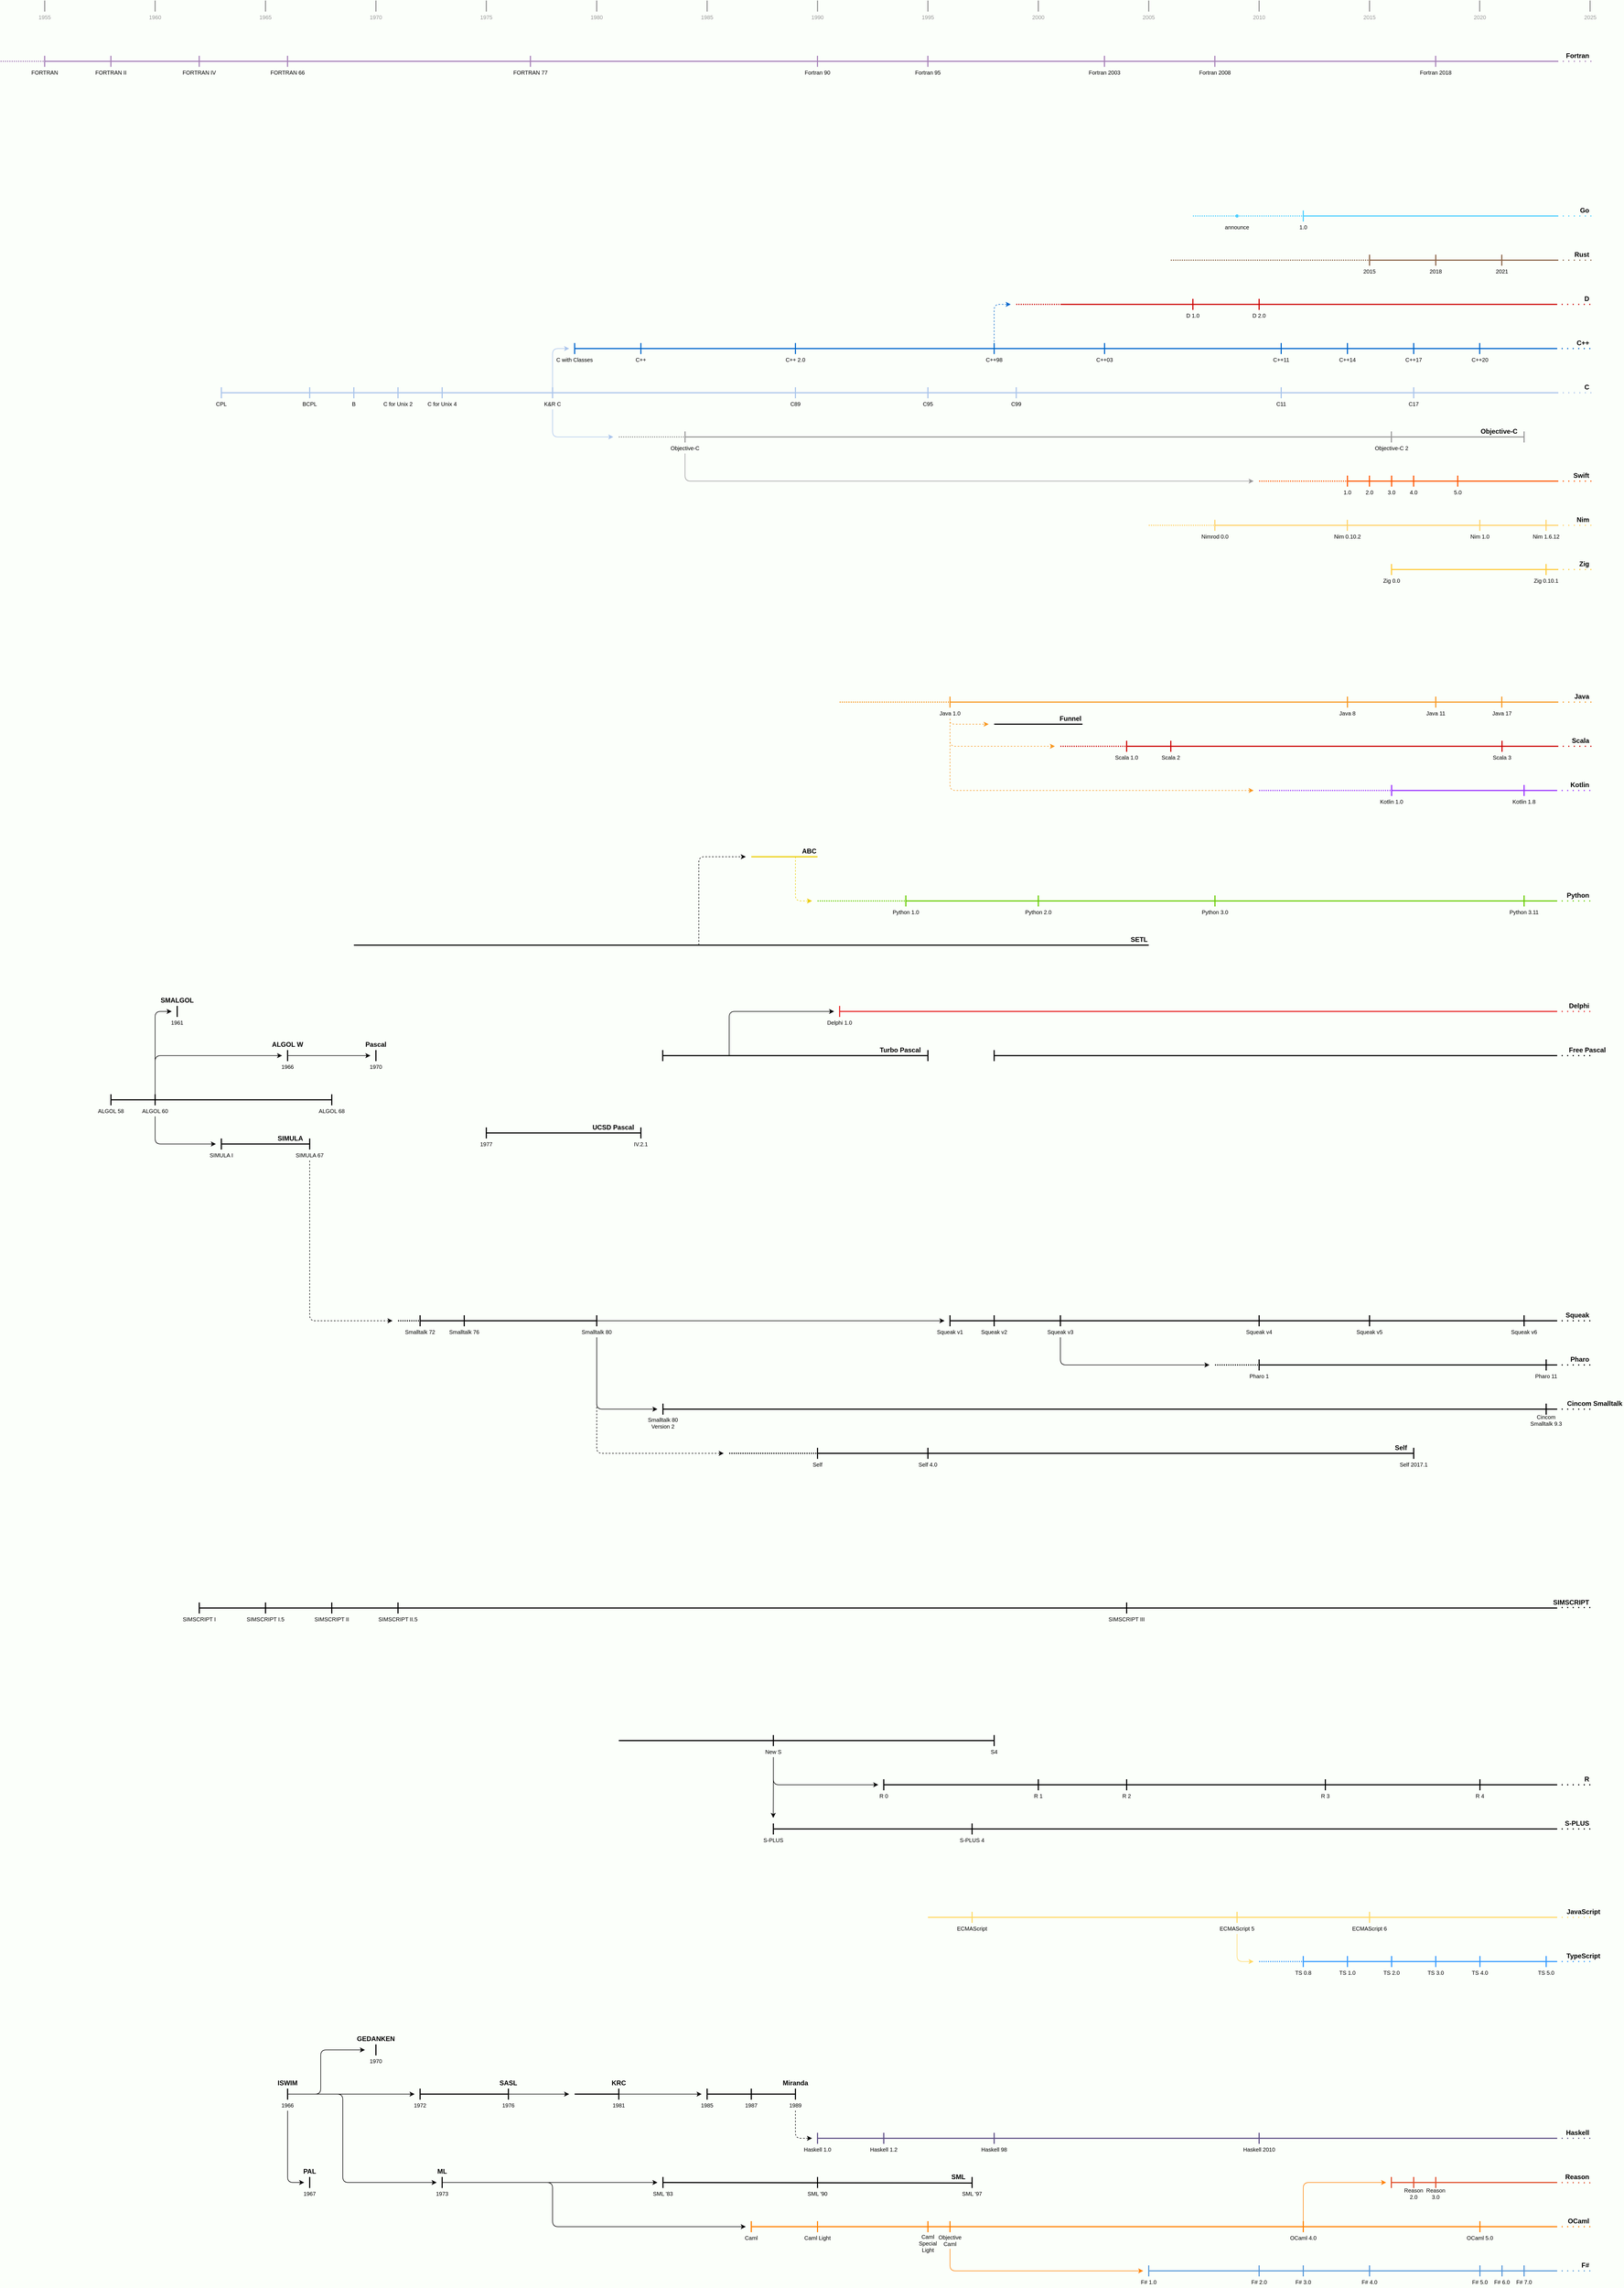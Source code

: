 <mxfile version="21.3.2" type="github">
  <diagram name="Tree" id="TOpz_gU_0tLDTX0xRvxz">
    <mxGraphModel dx="1466" dy="1100" grid="1" gridSize="10" guides="1" tooltips="1" connect="1" arrows="1" fold="1" page="1" pageScale="1" pageWidth="4000" pageHeight="8000" background="#FBFFFA" math="0" shadow="0">
      <root>
        <mxCell id="0" />
        <mxCell id="1" style="locked=1;" parent="0" />
        <mxCell id="IehX3tPz6Vb7JIEDDmJr-567" value="Years" style="locked=1;" parent="0" />
        <mxCell id="IehX3tPz6Vb7JIEDDmJr-132" value="" style="endArrow=none;html=1;rounded=0;strokeWidth=2;fontColor=#999999;strokeColor=#999999;" parent="IehX3tPz6Vb7JIEDDmJr-567" edge="1">
          <mxGeometry width="50" height="50" relative="1" as="geometry">
            <mxPoint x="2520" y="30" as="sourcePoint" />
            <mxPoint x="2520" y="10" as="targetPoint" />
          </mxGeometry>
        </mxCell>
        <mxCell id="IehX3tPz6Vb7JIEDDmJr-133" value="2015" style="text;html=1;strokeColor=none;fillColor=none;align=center;verticalAlign=middle;whiteSpace=wrap;rounded=0;fontSize=10;fontColor=#999999;" parent="IehX3tPz6Vb7JIEDDmJr-567" vertex="1">
          <mxGeometry x="2500" y="30" width="40" height="20" as="geometry" />
        </mxCell>
        <mxCell id="IehX3tPz6Vb7JIEDDmJr-136" value="" style="endArrow=none;html=1;rounded=0;strokeWidth=2;fontColor=#999999;strokeColor=#999999;" parent="IehX3tPz6Vb7JIEDDmJr-567" edge="1">
          <mxGeometry width="50" height="50" relative="1" as="geometry">
            <mxPoint x="2719.58" y="30" as="sourcePoint" />
            <mxPoint x="2719.58" y="10" as="targetPoint" />
          </mxGeometry>
        </mxCell>
        <mxCell id="IehX3tPz6Vb7JIEDDmJr-137" value="2020" style="text;html=1;strokeColor=none;fillColor=none;align=center;verticalAlign=middle;whiteSpace=wrap;rounded=0;fontSize=10;fontColor=#999999;" parent="IehX3tPz6Vb7JIEDDmJr-567" vertex="1">
          <mxGeometry x="2700" y="30" width="40" height="20" as="geometry" />
        </mxCell>
        <mxCell id="IehX3tPz6Vb7JIEDDmJr-138" value="" style="endArrow=none;html=1;rounded=0;strokeWidth=2;fontColor=#999999;strokeColor=#999999;" parent="IehX3tPz6Vb7JIEDDmJr-567" edge="1">
          <mxGeometry width="50" height="50" relative="1" as="geometry">
            <mxPoint x="2320" y="30" as="sourcePoint" />
            <mxPoint x="2320" y="10" as="targetPoint" />
          </mxGeometry>
        </mxCell>
        <mxCell id="IehX3tPz6Vb7JIEDDmJr-139" value="2010" style="text;html=1;strokeColor=none;fillColor=none;align=center;verticalAlign=middle;whiteSpace=wrap;rounded=0;fontSize=10;fontColor=#999999;" parent="IehX3tPz6Vb7JIEDDmJr-567" vertex="1">
          <mxGeometry x="2300" y="30" width="40" height="20" as="geometry" />
        </mxCell>
        <mxCell id="IehX3tPz6Vb7JIEDDmJr-140" value="" style="endArrow=none;html=1;rounded=0;strokeWidth=2;fontColor=#999999;strokeColor=#999999;" parent="IehX3tPz6Vb7JIEDDmJr-567" edge="1">
          <mxGeometry width="50" height="50" relative="1" as="geometry">
            <mxPoint x="2120" y="30" as="sourcePoint" />
            <mxPoint x="2120" y="10" as="targetPoint" />
          </mxGeometry>
        </mxCell>
        <mxCell id="IehX3tPz6Vb7JIEDDmJr-141" value="2005" style="text;html=1;strokeColor=none;fillColor=none;align=center;verticalAlign=middle;whiteSpace=wrap;rounded=0;fontSize=10;fontColor=#999999;" parent="IehX3tPz6Vb7JIEDDmJr-567" vertex="1">
          <mxGeometry x="2100" y="30" width="40" height="20" as="geometry" />
        </mxCell>
        <mxCell id="IehX3tPz6Vb7JIEDDmJr-142" value="" style="endArrow=none;html=1;rounded=0;strokeWidth=2;fontColor=#999999;strokeColor=#999999;" parent="IehX3tPz6Vb7JIEDDmJr-567" edge="1">
          <mxGeometry width="50" height="50" relative="1" as="geometry">
            <mxPoint x="1920" y="30" as="sourcePoint" />
            <mxPoint x="1920" y="10" as="targetPoint" />
          </mxGeometry>
        </mxCell>
        <mxCell id="IehX3tPz6Vb7JIEDDmJr-143" value="2000" style="text;html=1;strokeColor=none;fillColor=none;align=center;verticalAlign=middle;whiteSpace=wrap;rounded=0;fontSize=10;fontColor=#999999;" parent="IehX3tPz6Vb7JIEDDmJr-567" vertex="1">
          <mxGeometry x="1900" y="30" width="40" height="20" as="geometry" />
        </mxCell>
        <mxCell id="IehX3tPz6Vb7JIEDDmJr-144" value="" style="endArrow=none;html=1;rounded=0;strokeWidth=2;fontColor=#999999;strokeColor=#999999;" parent="IehX3tPz6Vb7JIEDDmJr-567" edge="1">
          <mxGeometry width="50" height="50" relative="1" as="geometry">
            <mxPoint x="1720" y="30" as="sourcePoint" />
            <mxPoint x="1720" y="10" as="targetPoint" />
          </mxGeometry>
        </mxCell>
        <mxCell id="IehX3tPz6Vb7JIEDDmJr-145" value="1995" style="text;html=1;strokeColor=none;fillColor=none;align=center;verticalAlign=middle;whiteSpace=wrap;rounded=0;fontSize=10;fontColor=#999999;" parent="IehX3tPz6Vb7JIEDDmJr-567" vertex="1">
          <mxGeometry x="1700" y="30" width="40" height="20" as="geometry" />
        </mxCell>
        <mxCell id="IehX3tPz6Vb7JIEDDmJr-146" value="" style="endArrow=none;html=1;rounded=0;strokeWidth=2;fontColor=#999999;strokeColor=#999999;" parent="IehX3tPz6Vb7JIEDDmJr-567" edge="1">
          <mxGeometry width="50" height="50" relative="1" as="geometry">
            <mxPoint x="1520" y="30" as="sourcePoint" />
            <mxPoint x="1520" y="10" as="targetPoint" />
          </mxGeometry>
        </mxCell>
        <mxCell id="IehX3tPz6Vb7JIEDDmJr-147" value="1990" style="text;html=1;strokeColor=none;fillColor=none;align=center;verticalAlign=middle;whiteSpace=wrap;rounded=0;fontSize=10;fontColor=#999999;" parent="IehX3tPz6Vb7JIEDDmJr-567" vertex="1">
          <mxGeometry x="1500" y="30" width="40" height="20" as="geometry" />
        </mxCell>
        <mxCell id="IehX3tPz6Vb7JIEDDmJr-148" value="" style="endArrow=none;html=1;rounded=0;strokeWidth=2;fontColor=#999999;strokeColor=#999999;" parent="IehX3tPz6Vb7JIEDDmJr-567" edge="1">
          <mxGeometry width="50" height="50" relative="1" as="geometry">
            <mxPoint x="1320" y="30" as="sourcePoint" />
            <mxPoint x="1320" y="10" as="targetPoint" />
          </mxGeometry>
        </mxCell>
        <mxCell id="IehX3tPz6Vb7JIEDDmJr-149" value="1985" style="text;html=1;strokeColor=none;fillColor=none;align=center;verticalAlign=middle;whiteSpace=wrap;rounded=0;fontSize=10;fontColor=#999999;" parent="IehX3tPz6Vb7JIEDDmJr-567" vertex="1">
          <mxGeometry x="1300" y="30" width="40" height="20" as="geometry" />
        </mxCell>
        <mxCell id="IehX3tPz6Vb7JIEDDmJr-150" value="" style="endArrow=none;html=1;rounded=0;strokeWidth=2;fontColor=#999999;strokeColor=#999999;" parent="IehX3tPz6Vb7JIEDDmJr-567" edge="1">
          <mxGeometry width="50" height="50" relative="1" as="geometry">
            <mxPoint x="1120" y="30" as="sourcePoint" />
            <mxPoint x="1120" y="10" as="targetPoint" />
          </mxGeometry>
        </mxCell>
        <mxCell id="IehX3tPz6Vb7JIEDDmJr-151" value="1980" style="text;html=1;strokeColor=none;fillColor=none;align=center;verticalAlign=middle;whiteSpace=wrap;rounded=0;fontSize=10;fontColor=#999999;" parent="IehX3tPz6Vb7JIEDDmJr-567" vertex="1">
          <mxGeometry x="1100" y="30" width="40" height="20" as="geometry" />
        </mxCell>
        <mxCell id="IehX3tPz6Vb7JIEDDmJr-152" value="" style="endArrow=none;html=1;rounded=0;strokeWidth=2;fontColor=#999999;strokeColor=#999999;" parent="IehX3tPz6Vb7JIEDDmJr-567" edge="1">
          <mxGeometry width="50" height="50" relative="1" as="geometry">
            <mxPoint x="920" y="30" as="sourcePoint" />
            <mxPoint x="920" y="10" as="targetPoint" />
          </mxGeometry>
        </mxCell>
        <mxCell id="IehX3tPz6Vb7JIEDDmJr-153" value="1975" style="text;html=1;strokeColor=none;fillColor=none;align=center;verticalAlign=middle;whiteSpace=wrap;rounded=0;fontSize=10;fontColor=#999999;" parent="IehX3tPz6Vb7JIEDDmJr-567" vertex="1">
          <mxGeometry x="900" y="30" width="40" height="20" as="geometry" />
        </mxCell>
        <mxCell id="IehX3tPz6Vb7JIEDDmJr-154" value="" style="endArrow=none;html=1;rounded=0;strokeWidth=2;fontColor=#999999;strokeColor=#999999;" parent="IehX3tPz6Vb7JIEDDmJr-567" edge="1">
          <mxGeometry width="50" height="50" relative="1" as="geometry">
            <mxPoint x="720" y="30" as="sourcePoint" />
            <mxPoint x="720" y="10" as="targetPoint" />
          </mxGeometry>
        </mxCell>
        <mxCell id="IehX3tPz6Vb7JIEDDmJr-155" value="1970" style="text;html=1;strokeColor=none;fillColor=none;align=center;verticalAlign=middle;whiteSpace=wrap;rounded=0;fontSize=10;fontColor=#999999;" parent="IehX3tPz6Vb7JIEDDmJr-567" vertex="1">
          <mxGeometry x="700" y="30" width="40" height="20" as="geometry" />
        </mxCell>
        <mxCell id="IehX3tPz6Vb7JIEDDmJr-156" value="" style="endArrow=none;html=1;rounded=0;strokeWidth=2;fontColor=#999999;strokeColor=#999999;" parent="IehX3tPz6Vb7JIEDDmJr-567" edge="1">
          <mxGeometry width="50" height="50" relative="1" as="geometry">
            <mxPoint x="520" y="30" as="sourcePoint" />
            <mxPoint x="520" y="10" as="targetPoint" />
          </mxGeometry>
        </mxCell>
        <mxCell id="IehX3tPz6Vb7JIEDDmJr-157" value="1965" style="text;html=1;strokeColor=none;fillColor=none;align=center;verticalAlign=middle;whiteSpace=wrap;rounded=0;fontSize=10;fontColor=#999999;" parent="IehX3tPz6Vb7JIEDDmJr-567" vertex="1">
          <mxGeometry x="500" y="30" width="40" height="20" as="geometry" />
        </mxCell>
        <mxCell id="IehX3tPz6Vb7JIEDDmJr-158" value="" style="endArrow=none;html=1;rounded=0;strokeWidth=2;fontColor=#999999;strokeColor=#999999;" parent="IehX3tPz6Vb7JIEDDmJr-567" edge="1">
          <mxGeometry width="50" height="50" relative="1" as="geometry">
            <mxPoint x="320" y="30" as="sourcePoint" />
            <mxPoint x="320" y="10" as="targetPoint" />
          </mxGeometry>
        </mxCell>
        <mxCell id="IehX3tPz6Vb7JIEDDmJr-159" value="1960" style="text;html=1;strokeColor=none;fillColor=none;align=center;verticalAlign=middle;whiteSpace=wrap;rounded=0;fontSize=10;fontColor=#999999;" parent="IehX3tPz6Vb7JIEDDmJr-567" vertex="1">
          <mxGeometry x="300" y="30" width="40" height="20" as="geometry" />
        </mxCell>
        <mxCell id="IehX3tPz6Vb7JIEDDmJr-160" value="" style="endArrow=none;html=1;rounded=0;strokeWidth=2;fontColor=#999999;strokeColor=#999999;" parent="IehX3tPz6Vb7JIEDDmJr-567" edge="1">
          <mxGeometry width="50" height="50" relative="1" as="geometry">
            <mxPoint x="120" y="30" as="sourcePoint" />
            <mxPoint x="120" y="10" as="targetPoint" />
          </mxGeometry>
        </mxCell>
        <mxCell id="IehX3tPz6Vb7JIEDDmJr-161" value="1955" style="text;html=1;strokeColor=none;fillColor=none;align=center;verticalAlign=middle;whiteSpace=wrap;rounded=0;fontSize=10;fontColor=#999999;" parent="IehX3tPz6Vb7JIEDDmJr-567" vertex="1">
          <mxGeometry x="100" y="30" width="40" height="20" as="geometry" />
        </mxCell>
        <mxCell id="IehX3tPz6Vb7JIEDDmJr-312" value="" style="endArrow=none;html=1;rounded=0;strokeWidth=2;fontColor=#999999;strokeColor=#999999;" parent="IehX3tPz6Vb7JIEDDmJr-567" edge="1">
          <mxGeometry width="50" height="50" relative="1" as="geometry">
            <mxPoint x="2919.58" y="30" as="sourcePoint" />
            <mxPoint x="2919.58" y="10" as="targetPoint" />
          </mxGeometry>
        </mxCell>
        <mxCell id="IehX3tPz6Vb7JIEDDmJr-313" value="2025" style="text;html=1;strokeColor=none;fillColor=none;align=center;verticalAlign=middle;whiteSpace=wrap;rounded=0;fontSize=10;fontColor=#999999;" parent="IehX3tPz6Vb7JIEDDmJr-567" vertex="1">
          <mxGeometry x="2900" y="30" width="40" height="20" as="geometry" />
        </mxCell>
        <mxCell id="IehX3tPz6Vb7JIEDDmJr-566" value="Main" parent="0" />
        <mxCell id="IehX3tPz6Vb7JIEDDmJr-60" value="" style="endArrow=none;html=1;rounded=0;strokeWidth=2;strokeColor=#999999;" parent="IehX3tPz6Vb7JIEDDmJr-566" edge="1">
          <mxGeometry width="50" height="50" relative="1" as="geometry">
            <mxPoint x="1280" y="810" as="sourcePoint" />
            <mxPoint x="1280" y="790" as="targetPoint" />
          </mxGeometry>
        </mxCell>
        <mxCell id="IehX3tPz6Vb7JIEDDmJr-61" value="" style="endArrow=none;html=1;rounded=0;strokeWidth=2;strokeColor=#999999;" parent="IehX3tPz6Vb7JIEDDmJr-566" edge="1">
          <mxGeometry width="50" height="50" relative="1" as="geometry">
            <mxPoint x="1280" y="800" as="sourcePoint" />
            <mxPoint x="2800" y="800" as="targetPoint" />
          </mxGeometry>
        </mxCell>
        <mxCell id="IehX3tPz6Vb7JIEDDmJr-62" value="Objective-C" style="text;html=1;strokeColor=none;fillColor=none;align=right;verticalAlign=middle;whiteSpace=wrap;rounded=0;fontStyle=1" parent="IehX3tPz6Vb7JIEDDmJr-566" vertex="1">
          <mxGeometry x="2720" y="780" width="70" height="20" as="geometry" />
        </mxCell>
        <mxCell id="TLVeBe16bTkfUoFkdXho-8" style="edgeStyle=orthogonalEdgeStyle;rounded=1;orthogonalLoop=1;jettySize=auto;html=1;exitX=0.5;exitY=1;exitDx=0;exitDy=0;strokeColor=#999999;" parent="IehX3tPz6Vb7JIEDDmJr-566" source="IehX3tPz6Vb7JIEDDmJr-63" edge="1">
          <mxGeometry relative="1" as="geometry">
            <mxPoint x="2310" y="880" as="targetPoint" />
            <Array as="points">
              <mxPoint x="1280" y="880" />
            </Array>
          </mxGeometry>
        </mxCell>
        <mxCell id="IehX3tPz6Vb7JIEDDmJr-63" value="Objective-C" style="text;html=1;strokeColor=none;fillColor=none;align=center;verticalAlign=middle;whiteSpace=wrap;rounded=0;fontSize=10;" parent="IehX3tPz6Vb7JIEDDmJr-566" vertex="1">
          <mxGeometry x="1250" y="810" width="60" height="20" as="geometry" />
        </mxCell>
        <mxCell id="IehX3tPz6Vb7JIEDDmJr-66" value="" style="endArrow=none;html=1;rounded=0;strokeWidth=2;strokeColor=#999999;" parent="IehX3tPz6Vb7JIEDDmJr-566" edge="1">
          <mxGeometry width="50" height="50" relative="1" as="geometry">
            <mxPoint x="2559.58" y="810" as="sourcePoint" />
            <mxPoint x="2559.58" y="790" as="targetPoint" />
          </mxGeometry>
        </mxCell>
        <mxCell id="IehX3tPz6Vb7JIEDDmJr-67" value="Objective-C 2" style="text;html=1;strokeColor=none;fillColor=none;align=center;verticalAlign=middle;whiteSpace=wrap;rounded=0;fontSize=10;" parent="IehX3tPz6Vb7JIEDDmJr-566" vertex="1">
          <mxGeometry x="2520" y="810" width="80" height="20" as="geometry" />
        </mxCell>
        <mxCell id="IehX3tPz6Vb7JIEDDmJr-68" value="" style="endArrow=none;html=1;rounded=0;strokeWidth=2;dashed=1;dashPattern=1 1;strokeColor=#999999;" parent="IehX3tPz6Vb7JIEDDmJr-566" edge="1">
          <mxGeometry width="50" height="50" relative="1" as="geometry">
            <mxPoint x="1160" y="800" as="sourcePoint" />
            <mxPoint x="1280" y="800" as="targetPoint" />
          </mxGeometry>
        </mxCell>
        <mxCell id="IehX3tPz6Vb7JIEDDmJr-207" value="" style="endArrow=none;html=1;rounded=0;strokeWidth=2;strokeColor=#A9C4EB;" parent="IehX3tPz6Vb7JIEDDmJr-566" edge="1">
          <mxGeometry width="50" height="50" relative="1" as="geometry">
            <mxPoint x="440" y="720" as="sourcePoint" />
            <mxPoint x="2860" y="720" as="targetPoint" />
          </mxGeometry>
        </mxCell>
        <mxCell id="IehX3tPz6Vb7JIEDDmJr-208" value="C" style="text;html=1;strokeColor=none;fillColor=none;align=right;verticalAlign=middle;whiteSpace=wrap;rounded=0;fontStyle=1" parent="IehX3tPz6Vb7JIEDDmJr-566" vertex="1">
          <mxGeometry x="2860" y="700" width="60" height="20" as="geometry" />
        </mxCell>
        <mxCell id="IehX3tPz6Vb7JIEDDmJr-210" value="" style="endArrow=none;html=1;rounded=0;strokeWidth=2;strokeColor=#A9C4EB;" parent="IehX3tPz6Vb7JIEDDmJr-566" edge="1">
          <mxGeometry width="50" height="50" relative="1" as="geometry">
            <mxPoint x="2600" y="730" as="sourcePoint" />
            <mxPoint x="2600" y="710" as="targetPoint" />
          </mxGeometry>
        </mxCell>
        <mxCell id="IehX3tPz6Vb7JIEDDmJr-211" value="C17" style="text;html=1;strokeColor=none;fillColor=none;align=center;verticalAlign=middle;whiteSpace=wrap;rounded=0;fontSize=10;" parent="IehX3tPz6Vb7JIEDDmJr-566" vertex="1">
          <mxGeometry x="2580" y="730" width="40" height="20" as="geometry" />
        </mxCell>
        <mxCell id="IehX3tPz6Vb7JIEDDmJr-215" value="" style="endArrow=none;html=1;rounded=0;strokeWidth=2;strokeColor=#A9C4EB;" parent="IehX3tPz6Vb7JIEDDmJr-566" edge="1">
          <mxGeometry width="50" height="50" relative="1" as="geometry">
            <mxPoint x="2360" y="730" as="sourcePoint" />
            <mxPoint x="2360" y="710" as="targetPoint" />
          </mxGeometry>
        </mxCell>
        <mxCell id="IehX3tPz6Vb7JIEDDmJr-216" value="C11" style="text;html=1;strokeColor=none;fillColor=none;align=center;verticalAlign=middle;whiteSpace=wrap;rounded=0;fontSize=10;" parent="IehX3tPz6Vb7JIEDDmJr-566" vertex="1">
          <mxGeometry x="2340" y="730" width="40" height="20" as="geometry" />
        </mxCell>
        <mxCell id="IehX3tPz6Vb7JIEDDmJr-219" value="" style="endArrow=none;html=1;rounded=0;strokeWidth=2;strokeColor=#A9C4EB;" parent="IehX3tPz6Vb7JIEDDmJr-566" edge="1">
          <mxGeometry width="50" height="50" relative="1" as="geometry">
            <mxPoint x="1880" y="730" as="sourcePoint" />
            <mxPoint x="1880" y="710" as="targetPoint" />
          </mxGeometry>
        </mxCell>
        <mxCell id="IehX3tPz6Vb7JIEDDmJr-220" value="C99" style="text;html=1;strokeColor=none;fillColor=none;align=center;verticalAlign=middle;whiteSpace=wrap;rounded=0;fontSize=10;" parent="IehX3tPz6Vb7JIEDDmJr-566" vertex="1">
          <mxGeometry x="1860" y="730" width="40" height="20" as="geometry" />
        </mxCell>
        <mxCell id="IehX3tPz6Vb7JIEDDmJr-221" value="" style="endArrow=none;html=1;rounded=0;strokeWidth=2;strokeColor=#A9C4EB;" parent="IehX3tPz6Vb7JIEDDmJr-566" edge="1">
          <mxGeometry width="50" height="50" relative="1" as="geometry">
            <mxPoint x="1720" y="730" as="sourcePoint" />
            <mxPoint x="1720" y="710" as="targetPoint" />
          </mxGeometry>
        </mxCell>
        <mxCell id="IehX3tPz6Vb7JIEDDmJr-222" value="C95" style="text;html=1;strokeColor=none;fillColor=none;align=center;verticalAlign=middle;whiteSpace=wrap;rounded=0;fontSize=10;" parent="IehX3tPz6Vb7JIEDDmJr-566" vertex="1">
          <mxGeometry x="1700" y="730" width="40" height="20" as="geometry" />
        </mxCell>
        <mxCell id="IehX3tPz6Vb7JIEDDmJr-223" value="" style="endArrow=none;html=1;rounded=0;strokeWidth=2;strokeColor=#A9C4EB;" parent="IehX3tPz6Vb7JIEDDmJr-566" edge="1">
          <mxGeometry width="50" height="50" relative="1" as="geometry">
            <mxPoint x="1040" y="730" as="sourcePoint" />
            <mxPoint x="1040" y="710" as="targetPoint" />
          </mxGeometry>
        </mxCell>
        <mxCell id="TLVeBe16bTkfUoFkdXho-7" style="edgeStyle=orthogonalEdgeStyle;rounded=1;orthogonalLoop=1;jettySize=auto;html=1;exitX=0.5;exitY=1;exitDx=0;exitDy=0;strokeColor=#A9C4EB;" parent="IehX3tPz6Vb7JIEDDmJr-566" source="IehX3tPz6Vb7JIEDDmJr-224" edge="1">
          <mxGeometry relative="1" as="geometry">
            <mxPoint x="1150" y="800" as="targetPoint" />
            <Array as="points">
              <mxPoint x="1040" y="800" />
            </Array>
          </mxGeometry>
        </mxCell>
        <mxCell id="IehX3tPz6Vb7JIEDDmJr-224" value="K&amp;amp;R C" style="text;html=1;strokeColor=none;fillColor=none;align=center;verticalAlign=middle;whiteSpace=wrap;rounded=0;fontSize=10;" parent="IehX3tPz6Vb7JIEDDmJr-566" vertex="1">
          <mxGeometry x="1020" y="730" width="40" height="20" as="geometry" />
        </mxCell>
        <mxCell id="IehX3tPz6Vb7JIEDDmJr-227" value="" style="endArrow=none;html=1;rounded=0;strokeWidth=2;strokeColor=#A9C4EB;" parent="IehX3tPz6Vb7JIEDDmJr-566" edge="1">
          <mxGeometry width="50" height="50" relative="1" as="geometry">
            <mxPoint x="1480" y="730" as="sourcePoint" />
            <mxPoint x="1480" y="710" as="targetPoint" />
          </mxGeometry>
        </mxCell>
        <mxCell id="IehX3tPz6Vb7JIEDDmJr-228" value="C89" style="text;html=1;strokeColor=none;fillColor=none;align=center;verticalAlign=middle;whiteSpace=wrap;rounded=0;fontSize=10;" parent="IehX3tPz6Vb7JIEDDmJr-566" vertex="1">
          <mxGeometry x="1460" y="730" width="40" height="20" as="geometry" />
        </mxCell>
        <mxCell id="IehX3tPz6Vb7JIEDDmJr-229" value="" style="endArrow=none;html=1;rounded=0;strokeWidth=2;strokeColor=#A9C4EB;" parent="IehX3tPz6Vb7JIEDDmJr-566" edge="1">
          <mxGeometry width="50" height="50" relative="1" as="geometry">
            <mxPoint x="840" y="730" as="sourcePoint" />
            <mxPoint x="840" y="710" as="targetPoint" />
          </mxGeometry>
        </mxCell>
        <mxCell id="IehX3tPz6Vb7JIEDDmJr-230" value="C for Unix 4" style="text;html=1;strokeColor=none;fillColor=none;align=center;verticalAlign=middle;whiteSpace=wrap;rounded=0;fontSize=10;" parent="IehX3tPz6Vb7JIEDDmJr-566" vertex="1">
          <mxGeometry x="800" y="730" width="80" height="20" as="geometry" />
        </mxCell>
        <mxCell id="IehX3tPz6Vb7JIEDDmJr-231" value="" style="endArrow=none;html=1;rounded=0;strokeWidth=2;strokeColor=#A9C4EB;" parent="IehX3tPz6Vb7JIEDDmJr-566" edge="1">
          <mxGeometry width="50" height="50" relative="1" as="geometry">
            <mxPoint x="760" y="730" as="sourcePoint" />
            <mxPoint x="760" y="710" as="targetPoint" />
          </mxGeometry>
        </mxCell>
        <mxCell id="IehX3tPz6Vb7JIEDDmJr-232" value="C for Unix 2" style="text;html=1;strokeColor=none;fillColor=none;align=center;verticalAlign=middle;whiteSpace=wrap;rounded=0;fontSize=10;" parent="IehX3tPz6Vb7JIEDDmJr-566" vertex="1">
          <mxGeometry x="720" y="730" width="80" height="20" as="geometry" />
        </mxCell>
        <mxCell id="IehX3tPz6Vb7JIEDDmJr-233" value="" style="endArrow=none;html=1;rounded=0;strokeWidth=2;strokeColor=#A9C4EB;" parent="IehX3tPz6Vb7JIEDDmJr-566" edge="1">
          <mxGeometry width="50" height="50" relative="1" as="geometry">
            <mxPoint x="680" y="730" as="sourcePoint" />
            <mxPoint x="680" y="710" as="targetPoint" />
          </mxGeometry>
        </mxCell>
        <mxCell id="IehX3tPz6Vb7JIEDDmJr-234" value="B" style="text;html=1;strokeColor=none;fillColor=none;align=center;verticalAlign=middle;whiteSpace=wrap;rounded=0;fontSize=10;" parent="IehX3tPz6Vb7JIEDDmJr-566" vertex="1">
          <mxGeometry x="640" y="730" width="80" height="20" as="geometry" />
        </mxCell>
        <mxCell id="IehX3tPz6Vb7JIEDDmJr-235" value="" style="endArrow=none;html=1;rounded=0;strokeWidth=2;strokeColor=#A9C4EB;" parent="IehX3tPz6Vb7JIEDDmJr-566" edge="1">
          <mxGeometry width="50" height="50" relative="1" as="geometry">
            <mxPoint x="600" y="730" as="sourcePoint" />
            <mxPoint x="600" y="710" as="targetPoint" />
          </mxGeometry>
        </mxCell>
        <mxCell id="IehX3tPz6Vb7JIEDDmJr-236" value="BCPL" style="text;html=1;strokeColor=none;fillColor=none;align=center;verticalAlign=middle;whiteSpace=wrap;rounded=0;fontSize=10;" parent="IehX3tPz6Vb7JIEDDmJr-566" vertex="1">
          <mxGeometry x="560" y="730" width="80" height="20" as="geometry" />
        </mxCell>
        <mxCell id="IehX3tPz6Vb7JIEDDmJr-237" value="" style="endArrow=none;html=1;rounded=0;strokeWidth=2;strokeColor=#A9C4EB;" parent="IehX3tPz6Vb7JIEDDmJr-566" edge="1">
          <mxGeometry width="50" height="50" relative="1" as="geometry">
            <mxPoint x="440" y="730" as="sourcePoint" />
            <mxPoint x="440" y="710" as="targetPoint" />
          </mxGeometry>
        </mxCell>
        <mxCell id="IehX3tPz6Vb7JIEDDmJr-238" value="CPL" style="text;html=1;strokeColor=none;fillColor=none;align=center;verticalAlign=middle;whiteSpace=wrap;rounded=0;fontSize=10;" parent="IehX3tPz6Vb7JIEDDmJr-566" vertex="1">
          <mxGeometry x="400" y="730" width="80" height="20" as="geometry" />
        </mxCell>
        <mxCell id="IehX3tPz6Vb7JIEDDmJr-239" value="" style="endArrow=classic;html=1;rounded=1;strokeColor=#A9C4EB;" parent="IehX3tPz6Vb7JIEDDmJr-566" edge="1">
          <mxGeometry width="50" height="50" relative="1" as="geometry">
            <mxPoint x="1040" y="720" as="sourcePoint" />
            <mxPoint x="1070" y="640" as="targetPoint" />
            <Array as="points">
              <mxPoint x="1040" y="640" />
            </Array>
          </mxGeometry>
        </mxCell>
        <mxCell id="W88UlTdmqH4EFfPtS5Cb-14" value="" style="endArrow=none;html=1;rounded=0;strokeWidth=2;strokeColor=#FFD269;" edge="1" parent="IehX3tPz6Vb7JIEDDmJr-566">
          <mxGeometry width="50" height="50" relative="1" as="geometry">
            <mxPoint x="2240" y="960" as="sourcePoint" />
            <mxPoint x="2860" y="960" as="targetPoint" />
          </mxGeometry>
        </mxCell>
        <mxCell id="W88UlTdmqH4EFfPtS5Cb-15" value="Nim" style="text;html=1;strokeColor=none;fillColor=none;align=right;verticalAlign=middle;whiteSpace=wrap;rounded=0;fontStyle=1" vertex="1" parent="IehX3tPz6Vb7JIEDDmJr-566">
          <mxGeometry x="2860" y="940" width="60" height="20" as="geometry" />
        </mxCell>
        <mxCell id="W88UlTdmqH4EFfPtS5Cb-19" value="" style="endArrow=none;html=1;rounded=0;strokeWidth=2;strokeColor=#FFD269;" edge="1" parent="IehX3tPz6Vb7JIEDDmJr-566">
          <mxGeometry width="50" height="50" relative="1" as="geometry">
            <mxPoint x="2719.8" y="970" as="sourcePoint" />
            <mxPoint x="2719.8" y="950" as="targetPoint" />
          </mxGeometry>
        </mxCell>
        <mxCell id="W88UlTdmqH4EFfPtS5Cb-20" value="" style="endArrow=none;html=1;rounded=0;strokeWidth=2;dashed=1;dashPattern=1 1;strokeColor=#FFD269;" edge="1" parent="IehX3tPz6Vb7JIEDDmJr-566">
          <mxGeometry width="50" height="50" relative="1" as="geometry">
            <mxPoint x="2120" y="960" as="sourcePoint" />
            <mxPoint x="2240" y="960" as="targetPoint" />
          </mxGeometry>
        </mxCell>
        <mxCell id="W88UlTdmqH4EFfPtS5Cb-25" value="Nim 1.0" style="text;html=1;strokeColor=none;fillColor=none;align=center;verticalAlign=middle;whiteSpace=wrap;rounded=0;fontSize=10;" vertex="1" parent="IehX3tPz6Vb7JIEDDmJr-566">
          <mxGeometry x="2700" y="970" width="40" height="20" as="geometry" />
        </mxCell>
        <mxCell id="W88UlTdmqH4EFfPtS5Cb-28" value="" style="endArrow=none;html=1;rounded=0;strokeWidth=2;strokeColor=#FFD269;" edge="1" parent="IehX3tPz6Vb7JIEDDmJr-566">
          <mxGeometry width="50" height="50" relative="1" as="geometry">
            <mxPoint x="2239.8" y="970" as="sourcePoint" />
            <mxPoint x="2239.8" y="950" as="targetPoint" />
          </mxGeometry>
        </mxCell>
        <mxCell id="W88UlTdmqH4EFfPtS5Cb-29" value="Nimrod 0.0" style="text;html=1;strokeColor=none;fillColor=none;align=center;verticalAlign=middle;whiteSpace=wrap;rounded=0;fontSize=10;" vertex="1" parent="IehX3tPz6Vb7JIEDDmJr-566">
          <mxGeometry x="2210" y="970" width="60" height="20" as="geometry" />
        </mxCell>
        <mxCell id="W88UlTdmqH4EFfPtS5Cb-30" value="" style="endArrow=none;html=1;rounded=0;strokeWidth=2;strokeColor=#FFD269;" edge="1" parent="IehX3tPz6Vb7JIEDDmJr-566">
          <mxGeometry width="50" height="50" relative="1" as="geometry">
            <mxPoint x="2479.8" y="970" as="sourcePoint" />
            <mxPoint x="2479.8" y="950" as="targetPoint" />
          </mxGeometry>
        </mxCell>
        <mxCell id="W88UlTdmqH4EFfPtS5Cb-31" value="Nim 0.10.2" style="text;html=1;strokeColor=none;fillColor=none;align=center;verticalAlign=middle;whiteSpace=wrap;rounded=0;fontSize=10;" vertex="1" parent="IehX3tPz6Vb7JIEDDmJr-566">
          <mxGeometry x="2450" y="970" width="60" height="20" as="geometry" />
        </mxCell>
        <mxCell id="W88UlTdmqH4EFfPtS5Cb-32" value="" style="endArrow=none;html=1;rounded=0;strokeWidth=2;strokeColor=#FFCB3B;" edge="1" parent="IehX3tPz6Vb7JIEDDmJr-566">
          <mxGeometry width="50" height="50" relative="1" as="geometry">
            <mxPoint x="2560" y="1040" as="sourcePoint" />
            <mxPoint x="2860" y="1040" as="targetPoint" />
          </mxGeometry>
        </mxCell>
        <mxCell id="W88UlTdmqH4EFfPtS5Cb-33" value="Zig" style="text;html=1;strokeColor=none;fillColor=none;align=right;verticalAlign=middle;whiteSpace=wrap;rounded=0;fontStyle=1" vertex="1" parent="IehX3tPz6Vb7JIEDDmJr-566">
          <mxGeometry x="2860" y="1020" width="60" height="20" as="geometry" />
        </mxCell>
        <mxCell id="W88UlTdmqH4EFfPtS5Cb-39" value="" style="endArrow=none;html=1;rounded=0;strokeWidth=2;strokeColor=#FFCB3B;" edge="1" parent="IehX3tPz6Vb7JIEDDmJr-566">
          <mxGeometry width="50" height="50" relative="1" as="geometry">
            <mxPoint x="2559.8" y="1050" as="sourcePoint" />
            <mxPoint x="2559.8" y="1030" as="targetPoint" />
          </mxGeometry>
        </mxCell>
        <mxCell id="W88UlTdmqH4EFfPtS5Cb-40" value="Zig 0.0" style="text;html=1;strokeColor=none;fillColor=none;align=center;verticalAlign=middle;whiteSpace=wrap;rounded=0;fontSize=10;" vertex="1" parent="IehX3tPz6Vb7JIEDDmJr-566">
          <mxGeometry x="2530" y="1050" width="60" height="20" as="geometry" />
        </mxCell>
        <mxCell id="W88UlTdmqH4EFfPtS5Cb-41" value="" style="endArrow=none;html=1;rounded=0;strokeWidth=2;strokeColor=#FFD269;" edge="1" parent="IehX3tPz6Vb7JIEDDmJr-566">
          <mxGeometry width="50" height="50" relative="1" as="geometry">
            <mxPoint x="2839.8" y="970" as="sourcePoint" />
            <mxPoint x="2839.8" y="950" as="targetPoint" />
          </mxGeometry>
        </mxCell>
        <mxCell id="W88UlTdmqH4EFfPtS5Cb-42" value="Nim 1.6.12" style="text;html=1;strokeColor=none;fillColor=none;align=center;verticalAlign=middle;whiteSpace=wrap;rounded=0;fontSize=10;" vertex="1" parent="IehX3tPz6Vb7JIEDDmJr-566">
          <mxGeometry x="2810" y="970" width="60" height="20" as="geometry" />
        </mxCell>
        <mxCell id="W88UlTdmqH4EFfPtS5Cb-43" value="" style="endArrow=none;html=1;rounded=0;strokeWidth=2;strokeColor=#FFCB3B;" edge="1" parent="IehX3tPz6Vb7JIEDDmJr-566">
          <mxGeometry width="50" height="50" relative="1" as="geometry">
            <mxPoint x="2839.8" y="1050" as="sourcePoint" />
            <mxPoint x="2839.8" y="1030" as="targetPoint" />
          </mxGeometry>
        </mxCell>
        <mxCell id="W88UlTdmqH4EFfPtS5Cb-44" value="Zig 0.10.1" style="text;html=1;strokeColor=none;fillColor=none;align=center;verticalAlign=middle;whiteSpace=wrap;rounded=0;fontSize=10;" vertex="1" parent="IehX3tPz6Vb7JIEDDmJr-566">
          <mxGeometry x="2810" y="1050" width="60" height="20" as="geometry" />
        </mxCell>
        <mxCell id="IehX3tPz6Vb7JIEDDmJr-88" value="" style="endArrow=none;html=1;rounded=0;strokeWidth=2;strokeColor=#FF5500;" parent="IehX3tPz6Vb7JIEDDmJr-566" edge="1">
          <mxGeometry width="50" height="50" relative="1" as="geometry">
            <mxPoint x="2480" y="890" as="sourcePoint" />
            <mxPoint x="2480" y="870" as="targetPoint" />
          </mxGeometry>
        </mxCell>
        <mxCell id="IehX3tPz6Vb7JIEDDmJr-89" value="" style="endArrow=none;html=1;rounded=0;strokeWidth=2;strokeColor=#FF5500;" parent="IehX3tPz6Vb7JIEDDmJr-566" edge="1">
          <mxGeometry width="50" height="50" relative="1" as="geometry">
            <mxPoint x="2480" y="880" as="sourcePoint" />
            <mxPoint x="2860" y="880" as="targetPoint" />
          </mxGeometry>
        </mxCell>
        <mxCell id="IehX3tPz6Vb7JIEDDmJr-90" value="Swift" style="text;html=1;strokeColor=none;fillColor=none;align=right;verticalAlign=middle;whiteSpace=wrap;rounded=0;fontStyle=1" parent="IehX3tPz6Vb7JIEDDmJr-566" vertex="1">
          <mxGeometry x="2860" y="860" width="60" height="20" as="geometry" />
        </mxCell>
        <mxCell id="IehX3tPz6Vb7JIEDDmJr-91" value="1.0" style="text;html=1;strokeColor=none;fillColor=none;align=center;verticalAlign=middle;whiteSpace=wrap;rounded=0;fontSize=10;" parent="IehX3tPz6Vb7JIEDDmJr-566" vertex="1">
          <mxGeometry x="2460" y="890" width="40" height="20" as="geometry" />
        </mxCell>
        <mxCell id="IehX3tPz6Vb7JIEDDmJr-92" value="" style="endArrow=none;html=1;rounded=0;strokeWidth=2;strokeColor=#FF5500;" parent="IehX3tPz6Vb7JIEDDmJr-566" edge="1">
          <mxGeometry width="50" height="50" relative="1" as="geometry">
            <mxPoint x="2599.86" y="890" as="sourcePoint" />
            <mxPoint x="2599.86" y="870" as="targetPoint" />
          </mxGeometry>
        </mxCell>
        <mxCell id="IehX3tPz6Vb7JIEDDmJr-93" value="4.0" style="text;html=1;strokeColor=none;fillColor=none;align=center;verticalAlign=middle;whiteSpace=wrap;rounded=0;fontSize=10;" parent="IehX3tPz6Vb7JIEDDmJr-566" vertex="1">
          <mxGeometry x="2580" y="890" width="40" height="20" as="geometry" />
        </mxCell>
        <mxCell id="IehX3tPz6Vb7JIEDDmJr-94" value="" style="endArrow=none;html=1;rounded=0;strokeWidth=2;strokeColor=#FF5500;" parent="IehX3tPz6Vb7JIEDDmJr-566" edge="1">
          <mxGeometry width="50" height="50" relative="1" as="geometry">
            <mxPoint x="2679.8" y="890" as="sourcePoint" />
            <mxPoint x="2679.8" y="870" as="targetPoint" />
          </mxGeometry>
        </mxCell>
        <mxCell id="IehX3tPz6Vb7JIEDDmJr-96" value="" style="endArrow=none;html=1;rounded=0;strokeWidth=2;dashed=1;dashPattern=1 1;strokeColor=#FF5500;" parent="IehX3tPz6Vb7JIEDDmJr-566" edge="1">
          <mxGeometry width="50" height="50" relative="1" as="geometry">
            <mxPoint x="2320" y="880" as="sourcePoint" />
            <mxPoint x="2480" y="880" as="targetPoint" />
          </mxGeometry>
        </mxCell>
        <mxCell id="IehX3tPz6Vb7JIEDDmJr-97" value="" style="endArrow=none;html=1;rounded=0;strokeWidth=2;strokeColor=#FF5500;" parent="IehX3tPz6Vb7JIEDDmJr-566" edge="1">
          <mxGeometry width="50" height="50" relative="1" as="geometry">
            <mxPoint x="2519.83" y="890" as="sourcePoint" />
            <mxPoint x="2519.83" y="870" as="targetPoint" />
          </mxGeometry>
        </mxCell>
        <mxCell id="IehX3tPz6Vb7JIEDDmJr-98" value="" style="endArrow=none;html=1;rounded=0;strokeWidth=2;strokeColor=#FF5500;" parent="IehX3tPz6Vb7JIEDDmJr-566" edge="1">
          <mxGeometry width="50" height="50" relative="1" as="geometry">
            <mxPoint x="2560" y="890" as="sourcePoint" />
            <mxPoint x="2560" y="870" as="targetPoint" />
          </mxGeometry>
        </mxCell>
        <mxCell id="IehX3tPz6Vb7JIEDDmJr-99" value="2.0" style="text;html=1;strokeColor=none;fillColor=none;align=center;verticalAlign=middle;whiteSpace=wrap;rounded=0;fontSize=10;" parent="IehX3tPz6Vb7JIEDDmJr-566" vertex="1">
          <mxGeometry x="2500" y="890" width="40" height="20" as="geometry" />
        </mxCell>
        <mxCell id="IehX3tPz6Vb7JIEDDmJr-100" value="3.0" style="text;html=1;strokeColor=none;fillColor=none;align=center;verticalAlign=middle;whiteSpace=wrap;rounded=0;fontSize=10;" parent="IehX3tPz6Vb7JIEDDmJr-566" vertex="1">
          <mxGeometry x="2540" y="890" width="40" height="20" as="geometry" />
        </mxCell>
        <mxCell id="IehX3tPz6Vb7JIEDDmJr-101" value="5.0" style="text;html=1;strokeColor=none;fillColor=none;align=center;verticalAlign=middle;whiteSpace=wrap;rounded=0;fontSize=10;" parent="IehX3tPz6Vb7JIEDDmJr-566" vertex="1">
          <mxGeometry x="2660" y="890" width="40" height="20" as="geometry" />
        </mxCell>
        <mxCell id="W88UlTdmqH4EFfPtS5Cb-54" value="" style="endArrow=none;html=1;rounded=0;strokeWidth=2;strokeColor=#FF5500;dashed=1;dashPattern=1 4;" edge="1" parent="IehX3tPz6Vb7JIEDDmJr-566">
          <mxGeometry width="50" height="50" relative="1" as="geometry">
            <mxPoint x="2860" y="880" as="sourcePoint" />
            <mxPoint x="2930" y="880" as="targetPoint" />
          </mxGeometry>
        </mxCell>
        <mxCell id="W88UlTdmqH4EFfPtS5Cb-56" value="" style="endArrow=none;html=1;rounded=0;strokeWidth=2;strokeColor=#FFCB3B;dashed=1;dashPattern=1 4;" edge="1" parent="IehX3tPz6Vb7JIEDDmJr-566">
          <mxGeometry width="50" height="50" relative="1" as="geometry">
            <mxPoint x="2860" y="1040" as="sourcePoint" />
            <mxPoint x="2930" y="1040" as="targetPoint" />
          </mxGeometry>
        </mxCell>
        <mxCell id="W88UlTdmqH4EFfPtS5Cb-57" value="" style="endArrow=none;html=1;rounded=0;strokeWidth=2;strokeColor=#FFD269;dashed=1;dashPattern=1 4;" edge="1" parent="IehX3tPz6Vb7JIEDDmJr-566">
          <mxGeometry width="50" height="50" relative="1" as="geometry">
            <mxPoint x="2860" y="960" as="sourcePoint" />
            <mxPoint x="2930" y="960" as="targetPoint" />
          </mxGeometry>
        </mxCell>
        <mxCell id="W88UlTdmqH4EFfPtS5Cb-59" value="" style="endArrow=none;html=1;rounded=0;strokeWidth=2;strokeColor=#999999;" edge="1" parent="IehX3tPz6Vb7JIEDDmJr-566">
          <mxGeometry width="50" height="50" relative="1" as="geometry">
            <mxPoint x="2800" y="810" as="sourcePoint" />
            <mxPoint x="2800" y="790" as="targetPoint" />
          </mxGeometry>
        </mxCell>
        <mxCell id="IehX3tPz6Vb7JIEDDmJr-183" value="" style="endArrow=none;html=1;rounded=0;strokeWidth=2;strokeColor=#0066CC;" parent="IehX3tPz6Vb7JIEDDmJr-566" edge="1">
          <mxGeometry width="50" height="50" relative="1" as="geometry">
            <mxPoint x="2480" y="650" as="sourcePoint" />
            <mxPoint x="2480" y="630" as="targetPoint" />
          </mxGeometry>
        </mxCell>
        <mxCell id="IehX3tPz6Vb7JIEDDmJr-184" value="" style="endArrow=none;html=1;rounded=0;strokeWidth=2;strokeColor=#0066CC;" parent="IehX3tPz6Vb7JIEDDmJr-566" edge="1">
          <mxGeometry width="50" height="50" relative="1" as="geometry">
            <mxPoint x="1080" y="640" as="sourcePoint" />
            <mxPoint x="2860" y="640" as="targetPoint" />
          </mxGeometry>
        </mxCell>
        <mxCell id="IehX3tPz6Vb7JIEDDmJr-185" value="C++" style="text;html=1;strokeColor=none;fillColor=none;align=right;verticalAlign=middle;whiteSpace=wrap;rounded=0;fontStyle=1" parent="IehX3tPz6Vb7JIEDDmJr-566" vertex="1">
          <mxGeometry x="2860" y="620" width="60" height="20" as="geometry" />
        </mxCell>
        <mxCell id="IehX3tPz6Vb7JIEDDmJr-186" value="C++14" style="text;html=1;strokeColor=none;fillColor=none;align=center;verticalAlign=middle;whiteSpace=wrap;rounded=0;fontSize=10;" parent="IehX3tPz6Vb7JIEDDmJr-566" vertex="1">
          <mxGeometry x="2460" y="650" width="40" height="20" as="geometry" />
        </mxCell>
        <mxCell id="IehX3tPz6Vb7JIEDDmJr-187" value="" style="endArrow=none;html=1;rounded=0;strokeWidth=2;strokeColor=#0066CC;" parent="IehX3tPz6Vb7JIEDDmJr-566" edge="1">
          <mxGeometry width="50" height="50" relative="1" as="geometry">
            <mxPoint x="2600" y="650" as="sourcePoint" />
            <mxPoint x="2600" y="630" as="targetPoint" />
          </mxGeometry>
        </mxCell>
        <mxCell id="IehX3tPz6Vb7JIEDDmJr-188" value="C++17" style="text;html=1;strokeColor=none;fillColor=none;align=center;verticalAlign=middle;whiteSpace=wrap;rounded=0;fontSize=10;" parent="IehX3tPz6Vb7JIEDDmJr-566" vertex="1">
          <mxGeometry x="2580" y="650" width="40" height="20" as="geometry" />
        </mxCell>
        <mxCell id="IehX3tPz6Vb7JIEDDmJr-189" value="" style="endArrow=none;html=1;rounded=0;strokeWidth=2;strokeColor=#0066CC;" parent="IehX3tPz6Vb7JIEDDmJr-566" edge="1">
          <mxGeometry width="50" height="50" relative="1" as="geometry">
            <mxPoint x="2719.58" y="650" as="sourcePoint" />
            <mxPoint x="2719.58" y="630" as="targetPoint" />
          </mxGeometry>
        </mxCell>
        <mxCell id="IehX3tPz6Vb7JIEDDmJr-190" value="C++20" style="text;html=1;strokeColor=none;fillColor=none;align=center;verticalAlign=middle;whiteSpace=wrap;rounded=0;fontSize=10;" parent="IehX3tPz6Vb7JIEDDmJr-566" vertex="1">
          <mxGeometry x="2700" y="650" width="40" height="20" as="geometry" />
        </mxCell>
        <mxCell id="IehX3tPz6Vb7JIEDDmJr-194" value="" style="endArrow=none;html=1;rounded=0;strokeWidth=2;strokeColor=#0066CC;" parent="IehX3tPz6Vb7JIEDDmJr-566" edge="1">
          <mxGeometry width="50" height="50" relative="1" as="geometry">
            <mxPoint x="2360" y="650" as="sourcePoint" />
            <mxPoint x="2360" y="630" as="targetPoint" />
          </mxGeometry>
        </mxCell>
        <mxCell id="IehX3tPz6Vb7JIEDDmJr-195" value="C++11" style="text;html=1;strokeColor=none;fillColor=none;align=center;verticalAlign=middle;whiteSpace=wrap;rounded=0;fontSize=10;" parent="IehX3tPz6Vb7JIEDDmJr-566" vertex="1">
          <mxGeometry x="2340" y="650" width="40" height="20" as="geometry" />
        </mxCell>
        <mxCell id="IehX3tPz6Vb7JIEDDmJr-196" value="" style="endArrow=none;html=1;rounded=0;strokeWidth=2;strokeColor=#0066CC;" parent="IehX3tPz6Vb7JIEDDmJr-566" edge="1">
          <mxGeometry width="50" height="50" relative="1" as="geometry">
            <mxPoint x="2040" y="650" as="sourcePoint" />
            <mxPoint x="2040" y="630" as="targetPoint" />
          </mxGeometry>
        </mxCell>
        <mxCell id="IehX3tPz6Vb7JIEDDmJr-197" value="C++03" style="text;html=1;strokeColor=none;fillColor=none;align=center;verticalAlign=middle;whiteSpace=wrap;rounded=0;fontSize=10;" parent="IehX3tPz6Vb7JIEDDmJr-566" vertex="1">
          <mxGeometry x="2020" y="650" width="40" height="20" as="geometry" />
        </mxCell>
        <mxCell id="IehX3tPz6Vb7JIEDDmJr-198" value="" style="endArrow=none;html=1;rounded=0;strokeWidth=2;strokeColor=#0066CC;" parent="IehX3tPz6Vb7JIEDDmJr-566" edge="1">
          <mxGeometry width="50" height="50" relative="1" as="geometry">
            <mxPoint x="1840" y="650" as="sourcePoint" />
            <mxPoint x="1840" y="630" as="targetPoint" />
          </mxGeometry>
        </mxCell>
        <mxCell id="IehX3tPz6Vb7JIEDDmJr-199" value="C++98" style="text;html=1;strokeColor=none;fillColor=none;align=center;verticalAlign=middle;whiteSpace=wrap;rounded=0;fontSize=10;" parent="IehX3tPz6Vb7JIEDDmJr-566" vertex="1">
          <mxGeometry x="1820" y="650" width="40" height="20" as="geometry" />
        </mxCell>
        <mxCell id="IehX3tPz6Vb7JIEDDmJr-200" value="" style="endArrow=none;html=1;rounded=0;strokeWidth=2;strokeColor=#0066CC;" parent="IehX3tPz6Vb7JIEDDmJr-566" edge="1">
          <mxGeometry width="50" height="50" relative="1" as="geometry">
            <mxPoint x="1480" y="650" as="sourcePoint" />
            <mxPoint x="1480" y="630" as="targetPoint" />
          </mxGeometry>
        </mxCell>
        <mxCell id="IehX3tPz6Vb7JIEDDmJr-201" value="C++ 2.0" style="text;html=1;strokeColor=none;fillColor=none;align=center;verticalAlign=middle;whiteSpace=wrap;rounded=0;fontSize=10;" parent="IehX3tPz6Vb7JIEDDmJr-566" vertex="1">
          <mxGeometry x="1460" y="650" width="40" height="20" as="geometry" />
        </mxCell>
        <mxCell id="IehX3tPz6Vb7JIEDDmJr-202" value="" style="endArrow=none;html=1;rounded=0;strokeWidth=2;strokeColor=#0066CC;" parent="IehX3tPz6Vb7JIEDDmJr-566" edge="1">
          <mxGeometry width="50" height="50" relative="1" as="geometry">
            <mxPoint x="1200" y="650" as="sourcePoint" />
            <mxPoint x="1200" y="630" as="targetPoint" />
          </mxGeometry>
        </mxCell>
        <mxCell id="IehX3tPz6Vb7JIEDDmJr-203" value="C++" style="text;html=1;strokeColor=none;fillColor=none;align=center;verticalAlign=middle;whiteSpace=wrap;rounded=0;fontSize=10;" parent="IehX3tPz6Vb7JIEDDmJr-566" vertex="1">
          <mxGeometry x="1180" y="650" width="40" height="20" as="geometry" />
        </mxCell>
        <mxCell id="IehX3tPz6Vb7JIEDDmJr-204" value="" style="endArrow=none;html=1;rounded=0;strokeWidth=2;strokeColor=#0066CC;" parent="IehX3tPz6Vb7JIEDDmJr-566" edge="1">
          <mxGeometry width="50" height="50" relative="1" as="geometry">
            <mxPoint x="1080" y="650" as="sourcePoint" />
            <mxPoint x="1080" y="630" as="targetPoint" />
          </mxGeometry>
        </mxCell>
        <mxCell id="IehX3tPz6Vb7JIEDDmJr-205" value="C with Classes" style="text;html=1;strokeColor=none;fillColor=none;align=center;verticalAlign=middle;whiteSpace=wrap;rounded=0;fontSize=10;" parent="IehX3tPz6Vb7JIEDDmJr-566" vertex="1">
          <mxGeometry x="1040" y="650" width="80" height="20" as="geometry" />
        </mxCell>
        <mxCell id="IehX3tPz6Vb7JIEDDmJr-252" value="" style="endArrow=classic;html=1;rounded=1;dashed=1;strokeColor=#0066CC;" parent="IehX3tPz6Vb7JIEDDmJr-566" edge="1">
          <mxGeometry width="50" height="50" relative="1" as="geometry">
            <mxPoint x="1840" y="640" as="sourcePoint" />
            <mxPoint x="1870" y="560" as="targetPoint" />
            <Array as="points">
              <mxPoint x="1840" y="560" />
            </Array>
          </mxGeometry>
        </mxCell>
        <mxCell id="IehX3tPz6Vb7JIEDDmJr-240" value="" style="endArrow=none;html=1;rounded=0;strokeWidth=2;strokeColor=#CC0000;" parent="IehX3tPz6Vb7JIEDDmJr-566" edge="1">
          <mxGeometry width="50" height="50" relative="1" as="geometry">
            <mxPoint x="2200" y="570" as="sourcePoint" />
            <mxPoint x="2200" y="550" as="targetPoint" />
          </mxGeometry>
        </mxCell>
        <mxCell id="IehX3tPz6Vb7JIEDDmJr-241" value="" style="endArrow=none;html=1;rounded=0;strokeWidth=2;strokeColor=#CC0000;" parent="IehX3tPz6Vb7JIEDDmJr-566" edge="1">
          <mxGeometry width="50" height="50" relative="1" as="geometry">
            <mxPoint x="1960" y="560" as="sourcePoint" />
            <mxPoint x="2860" y="560" as="targetPoint" />
          </mxGeometry>
        </mxCell>
        <mxCell id="IehX3tPz6Vb7JIEDDmJr-242" value="D" style="text;html=1;strokeColor=none;fillColor=none;align=right;verticalAlign=middle;whiteSpace=wrap;rounded=0;fontStyle=1" parent="IehX3tPz6Vb7JIEDDmJr-566" vertex="1">
          <mxGeometry x="2860" y="540" width="60" height="20" as="geometry" />
        </mxCell>
        <mxCell id="IehX3tPz6Vb7JIEDDmJr-243" value="D 1.0" style="text;html=1;strokeColor=none;fillColor=none;align=center;verticalAlign=middle;whiteSpace=wrap;rounded=0;fontSize=10;" parent="IehX3tPz6Vb7JIEDDmJr-566" vertex="1">
          <mxGeometry x="2180" y="570" width="40" height="20" as="geometry" />
        </mxCell>
        <mxCell id="IehX3tPz6Vb7JIEDDmJr-248" value="" style="endArrow=none;html=1;rounded=0;strokeWidth=2;dashed=1;dashPattern=1 1;strokeColor=#CC0000;" parent="IehX3tPz6Vb7JIEDDmJr-566" edge="1">
          <mxGeometry width="50" height="50" relative="1" as="geometry">
            <mxPoint x="1880" y="560" as="sourcePoint" />
            <mxPoint x="1960" y="560" as="targetPoint" />
          </mxGeometry>
        </mxCell>
        <mxCell id="IehX3tPz6Vb7JIEDDmJr-249" value="" style="endArrow=none;html=1;rounded=0;strokeWidth=2;strokeColor=#CC0000;" parent="IehX3tPz6Vb7JIEDDmJr-566" edge="1">
          <mxGeometry width="50" height="50" relative="1" as="geometry">
            <mxPoint x="2320" y="570" as="sourcePoint" />
            <mxPoint x="2320" y="550" as="targetPoint" />
          </mxGeometry>
        </mxCell>
        <mxCell id="IehX3tPz6Vb7JIEDDmJr-250" value="D 2.0" style="text;html=1;strokeColor=none;fillColor=none;align=center;verticalAlign=middle;whiteSpace=wrap;rounded=0;fontSize=10;" parent="IehX3tPz6Vb7JIEDDmJr-566" vertex="1">
          <mxGeometry x="2300" y="570" width="40" height="20" as="geometry" />
        </mxCell>
        <mxCell id="W88UlTdmqH4EFfPtS5Cb-3" value="" style="endArrow=none;html=1;rounded=0;strokeWidth=2;strokeColor=#8A6346;" edge="1" parent="IehX3tPz6Vb7JIEDDmJr-566">
          <mxGeometry width="50" height="50" relative="1" as="geometry">
            <mxPoint x="2520" y="490" as="sourcePoint" />
            <mxPoint x="2520" y="470" as="targetPoint" />
          </mxGeometry>
        </mxCell>
        <mxCell id="W88UlTdmqH4EFfPtS5Cb-4" value="" style="endArrow=none;html=1;rounded=0;strokeWidth=2;strokeColor=#8A6346;" edge="1" parent="IehX3tPz6Vb7JIEDDmJr-566">
          <mxGeometry width="50" height="50" relative="1" as="geometry">
            <mxPoint x="2520" y="480" as="sourcePoint" />
            <mxPoint x="2860" y="480" as="targetPoint" />
          </mxGeometry>
        </mxCell>
        <mxCell id="W88UlTdmqH4EFfPtS5Cb-5" value="Rust" style="text;html=1;strokeColor=none;fillColor=none;align=right;verticalAlign=middle;whiteSpace=wrap;rounded=0;fontStyle=1" vertex="1" parent="IehX3tPz6Vb7JIEDDmJr-566">
          <mxGeometry x="2860" y="460" width="60" height="20" as="geometry" />
        </mxCell>
        <mxCell id="W88UlTdmqH4EFfPtS5Cb-6" value="2015" style="text;html=1;strokeColor=none;fillColor=none;align=center;verticalAlign=middle;whiteSpace=wrap;rounded=0;fontSize=10;" vertex="1" parent="IehX3tPz6Vb7JIEDDmJr-566">
          <mxGeometry x="2500" y="490" width="40" height="20" as="geometry" />
        </mxCell>
        <mxCell id="W88UlTdmqH4EFfPtS5Cb-7" value="" style="endArrow=none;html=1;rounded=0;strokeWidth=2;strokeColor=#8A6346;" edge="1" parent="IehX3tPz6Vb7JIEDDmJr-566">
          <mxGeometry width="50" height="50" relative="1" as="geometry">
            <mxPoint x="2640" y="490" as="sourcePoint" />
            <mxPoint x="2640" y="470" as="targetPoint" />
          </mxGeometry>
        </mxCell>
        <mxCell id="W88UlTdmqH4EFfPtS5Cb-8" value="2018" style="text;html=1;strokeColor=none;fillColor=none;align=center;verticalAlign=middle;whiteSpace=wrap;rounded=0;fontSize=10;" vertex="1" parent="IehX3tPz6Vb7JIEDDmJr-566">
          <mxGeometry x="2620" y="490" width="40" height="20" as="geometry" />
        </mxCell>
        <mxCell id="W88UlTdmqH4EFfPtS5Cb-9" value="" style="endArrow=none;html=1;rounded=0;strokeWidth=2;strokeColor=#8A6346;" edge="1" parent="IehX3tPz6Vb7JIEDDmJr-566">
          <mxGeometry width="50" height="50" relative="1" as="geometry">
            <mxPoint x="2759.58" y="490" as="sourcePoint" />
            <mxPoint x="2759.58" y="470" as="targetPoint" />
          </mxGeometry>
        </mxCell>
        <mxCell id="W88UlTdmqH4EFfPtS5Cb-10" value="2021" style="text;html=1;strokeColor=none;fillColor=none;align=center;verticalAlign=middle;whiteSpace=wrap;rounded=0;fontSize=10;" vertex="1" parent="IehX3tPz6Vb7JIEDDmJr-566">
          <mxGeometry x="2740" y="490" width="40" height="20" as="geometry" />
        </mxCell>
        <mxCell id="W88UlTdmqH4EFfPtS5Cb-11" value="" style="endArrow=none;html=1;rounded=0;strokeWidth=2;dashed=1;dashPattern=1 1;strokeColor=#8A6346;" edge="1" parent="IehX3tPz6Vb7JIEDDmJr-566">
          <mxGeometry width="50" height="50" relative="1" as="geometry">
            <mxPoint x="2160" y="480" as="sourcePoint" />
            <mxPoint x="2520" y="480" as="targetPoint" />
          </mxGeometry>
        </mxCell>
        <mxCell id="IehX3tPz6Vb7JIEDDmJr-105" value="1.0" style="text;html=1;strokeColor=none;fillColor=none;align=center;verticalAlign=middle;whiteSpace=wrap;rounded=0;fontSize=10;" parent="IehX3tPz6Vb7JIEDDmJr-566" vertex="1">
          <mxGeometry x="2380" y="410" width="40" height="20" as="geometry" />
        </mxCell>
        <mxCell id="IehX3tPz6Vb7JIEDDmJr-117" value="announce" style="text;html=1;strokeColor=none;fillColor=none;align=center;verticalAlign=middle;whiteSpace=wrap;rounded=0;fontSize=10;" parent="IehX3tPz6Vb7JIEDDmJr-566" vertex="1">
          <mxGeometry x="2255" y="410" width="50" height="20" as="geometry" />
        </mxCell>
        <mxCell id="IehX3tPz6Vb7JIEDDmJr-102" value="" style="endArrow=none;html=1;rounded=0;strokeWidth=2;strokeColor=#4DCFFF;" parent="IehX3tPz6Vb7JIEDDmJr-566" edge="1">
          <mxGeometry width="50" height="50" relative="1" as="geometry">
            <mxPoint x="2400" y="410" as="sourcePoint" />
            <mxPoint x="2400" y="390" as="targetPoint" />
          </mxGeometry>
        </mxCell>
        <mxCell id="IehX3tPz6Vb7JIEDDmJr-103" value="" style="endArrow=none;html=1;rounded=0;strokeWidth=2;strokeColor=#4DCFFF;" parent="IehX3tPz6Vb7JIEDDmJr-566" edge="1">
          <mxGeometry width="50" height="50" relative="1" as="geometry">
            <mxPoint x="2400" y="400" as="sourcePoint" />
            <mxPoint x="2860" y="400" as="targetPoint" />
          </mxGeometry>
        </mxCell>
        <mxCell id="IehX3tPz6Vb7JIEDDmJr-104" value="Go" style="text;html=1;strokeColor=none;fillColor=none;align=right;verticalAlign=middle;whiteSpace=wrap;rounded=0;fontStyle=1" parent="IehX3tPz6Vb7JIEDDmJr-566" vertex="1">
          <mxGeometry x="2860" y="380" width="60" height="20" as="geometry" />
        </mxCell>
        <mxCell id="IehX3tPz6Vb7JIEDDmJr-109" value="" style="endArrow=none;html=1;rounded=0;strokeWidth=2;dashed=1;dashPattern=1 1;strokeColor=#4DCFFF;" parent="IehX3tPz6Vb7JIEDDmJr-566" source="IehX3tPz6Vb7JIEDDmJr-115" edge="1">
          <mxGeometry width="50" height="50" relative="1" as="geometry">
            <mxPoint x="2200" y="400" as="sourcePoint" />
            <mxPoint x="2400" y="400" as="targetPoint" />
          </mxGeometry>
        </mxCell>
        <mxCell id="IehX3tPz6Vb7JIEDDmJr-116" value="" style="endArrow=none;html=1;rounded=0;strokeWidth=2;dashed=1;dashPattern=1 1;strokeColor=#4DCFFF;" parent="IehX3tPz6Vb7JIEDDmJr-566" target="IehX3tPz6Vb7JIEDDmJr-115" edge="1">
          <mxGeometry width="50" height="50" relative="1" as="geometry">
            <mxPoint x="2200" y="400" as="sourcePoint" />
            <mxPoint x="2400" y="400" as="targetPoint" />
          </mxGeometry>
        </mxCell>
        <mxCell id="IehX3tPz6Vb7JIEDDmJr-115" value="" style="shape=waypoint;sketch=0;fillStyle=solid;size=6;pointerEvents=1;points=[];fillColor=none;resizable=0;rotatable=0;perimeter=centerPerimeter;snapToPoint=1;fontSize=12;strokeWidth=1;strokeColor=#4DCFFF;" parent="IehX3tPz6Vb7JIEDDmJr-566" vertex="1">
          <mxGeometry x="2270" y="390" width="20" height="20" as="geometry" />
        </mxCell>
        <mxCell id="W88UlTdmqH4EFfPtS5Cb-60" value="" style="endArrow=none;html=1;rounded=0;strokeWidth=2;strokeColor=#A9C4EB;dashed=1;dashPattern=1 4;" edge="1" parent="IehX3tPz6Vb7JIEDDmJr-566">
          <mxGeometry width="50" height="50" relative="1" as="geometry">
            <mxPoint x="2860" y="720" as="sourcePoint" />
            <mxPoint x="2930" y="720" as="targetPoint" />
          </mxGeometry>
        </mxCell>
        <mxCell id="W88UlTdmqH4EFfPtS5Cb-61" value="" style="endArrow=none;html=1;rounded=0;strokeWidth=2;strokeColor=#0066CC;dashed=1;dashPattern=1 4;" edge="1" parent="IehX3tPz6Vb7JIEDDmJr-566">
          <mxGeometry width="50" height="50" relative="1" as="geometry">
            <mxPoint x="2920" y="640" as="sourcePoint" />
            <mxPoint x="2860" y="640" as="targetPoint" />
          </mxGeometry>
        </mxCell>
        <mxCell id="W88UlTdmqH4EFfPtS5Cb-62" value="" style="endArrow=none;html=1;rounded=0;strokeWidth=2;strokeColor=#CC0000;dashed=1;dashPattern=1 4;" edge="1" parent="IehX3tPz6Vb7JIEDDmJr-566">
          <mxGeometry width="50" height="50" relative="1" as="geometry">
            <mxPoint x="2920" y="560" as="sourcePoint" />
            <mxPoint x="2860" y="560" as="targetPoint" />
          </mxGeometry>
        </mxCell>
        <mxCell id="W88UlTdmqH4EFfPtS5Cb-63" value="" style="endArrow=none;html=1;rounded=0;strokeWidth=2;strokeColor=#8A6346;dashed=1;dashPattern=1 4;" edge="1" parent="IehX3tPz6Vb7JIEDDmJr-566">
          <mxGeometry width="50" height="50" relative="1" as="geometry">
            <mxPoint x="2860" y="480" as="sourcePoint" />
            <mxPoint x="2930" y="480" as="targetPoint" />
          </mxGeometry>
        </mxCell>
        <mxCell id="W88UlTdmqH4EFfPtS5Cb-64" value="" style="endArrow=none;html=1;rounded=0;strokeWidth=2;strokeColor=#4DCFFF;dashed=1;dashPattern=1 4;" edge="1" parent="IehX3tPz6Vb7JIEDDmJr-566">
          <mxGeometry width="50" height="50" relative="1" as="geometry">
            <mxPoint x="2860" y="400" as="sourcePoint" />
            <mxPoint x="2930" y="400" as="targetPoint" />
          </mxGeometry>
        </mxCell>
        <mxCell id="IehX3tPz6Vb7JIEDDmJr-119" value="" style="endArrow=none;html=1;rounded=0;strokeWidth=2;strokeColor=#A680B8;" parent="IehX3tPz6Vb7JIEDDmJr-566" edge="1">
          <mxGeometry width="50" height="50" relative="1" as="geometry">
            <mxPoint x="120" y="120" as="sourcePoint" />
            <mxPoint x="2860" y="120" as="targetPoint" />
          </mxGeometry>
        </mxCell>
        <mxCell id="IehX3tPz6Vb7JIEDDmJr-120" value="Fortran" style="text;html=1;strokeColor=none;fillColor=none;align=right;verticalAlign=middle;whiteSpace=wrap;rounded=0;fontStyle=1" parent="IehX3tPz6Vb7JIEDDmJr-566" vertex="1">
          <mxGeometry x="2860" y="100" width="60" height="20" as="geometry" />
        </mxCell>
        <mxCell id="IehX3tPz6Vb7JIEDDmJr-162" value="" style="endArrow=none;html=1;rounded=0;strokeWidth=2;strokeColor=#A680B8;" parent="IehX3tPz6Vb7JIEDDmJr-566" edge="1">
          <mxGeometry width="50" height="50" relative="1" as="geometry">
            <mxPoint x="2639.8" y="130" as="sourcePoint" />
            <mxPoint x="2639.8" y="110" as="targetPoint" />
          </mxGeometry>
        </mxCell>
        <mxCell id="IehX3tPz6Vb7JIEDDmJr-163" value="Fortran 2018" style="text;html=1;strokeColor=none;fillColor=none;align=center;verticalAlign=middle;whiteSpace=wrap;rounded=0;fontSize=10;" parent="IehX3tPz6Vb7JIEDDmJr-566" vertex="1">
          <mxGeometry x="2600" y="130" width="80" height="20" as="geometry" />
        </mxCell>
        <mxCell id="IehX3tPz6Vb7JIEDDmJr-164" value="" style="endArrow=none;html=1;rounded=0;strokeWidth=2;strokeColor=#A680B8;" parent="IehX3tPz6Vb7JIEDDmJr-566" edge="1">
          <mxGeometry width="50" height="50" relative="1" as="geometry">
            <mxPoint x="2239.8" y="130" as="sourcePoint" />
            <mxPoint x="2239.8" y="110" as="targetPoint" />
          </mxGeometry>
        </mxCell>
        <mxCell id="IehX3tPz6Vb7JIEDDmJr-165" value="Fortran 2008" style="text;html=1;strokeColor=none;fillColor=none;align=center;verticalAlign=middle;whiteSpace=wrap;rounded=0;fontSize=10;" parent="IehX3tPz6Vb7JIEDDmJr-566" vertex="1">
          <mxGeometry x="2200" y="130" width="80" height="20" as="geometry" />
        </mxCell>
        <mxCell id="IehX3tPz6Vb7JIEDDmJr-166" value="" style="endArrow=none;html=1;rounded=0;strokeWidth=2;strokeColor=#A680B8;" parent="IehX3tPz6Vb7JIEDDmJr-566" edge="1">
          <mxGeometry width="50" height="50" relative="1" as="geometry">
            <mxPoint x="2039.8" y="130" as="sourcePoint" />
            <mxPoint x="2039.8" y="110" as="targetPoint" />
          </mxGeometry>
        </mxCell>
        <mxCell id="IehX3tPz6Vb7JIEDDmJr-167" value="Fortran 2003" style="text;html=1;strokeColor=none;fillColor=none;align=center;verticalAlign=middle;whiteSpace=wrap;rounded=0;fontSize=10;" parent="IehX3tPz6Vb7JIEDDmJr-566" vertex="1">
          <mxGeometry x="2000" y="130" width="80" height="20" as="geometry" />
        </mxCell>
        <mxCell id="IehX3tPz6Vb7JIEDDmJr-168" value="" style="endArrow=none;html=1;rounded=0;strokeWidth=2;strokeColor=#A680B8;" parent="IehX3tPz6Vb7JIEDDmJr-566" edge="1">
          <mxGeometry width="50" height="50" relative="1" as="geometry">
            <mxPoint x="1719.9" y="130" as="sourcePoint" />
            <mxPoint x="1719.9" y="110" as="targetPoint" />
          </mxGeometry>
        </mxCell>
        <mxCell id="IehX3tPz6Vb7JIEDDmJr-169" value="Fortran 95" style="text;html=1;strokeColor=none;fillColor=none;align=center;verticalAlign=middle;whiteSpace=wrap;rounded=0;fontSize=10;" parent="IehX3tPz6Vb7JIEDDmJr-566" vertex="1">
          <mxGeometry x="1680" y="130" width="80" height="20" as="geometry" />
        </mxCell>
        <mxCell id="IehX3tPz6Vb7JIEDDmJr-170" value="" style="endArrow=none;html=1;rounded=0;strokeWidth=2;strokeColor=#A680B8;" parent="IehX3tPz6Vb7JIEDDmJr-566" edge="1">
          <mxGeometry width="50" height="50" relative="1" as="geometry">
            <mxPoint x="1519.9" y="130" as="sourcePoint" />
            <mxPoint x="1519.9" y="110" as="targetPoint" />
          </mxGeometry>
        </mxCell>
        <mxCell id="IehX3tPz6Vb7JIEDDmJr-171" value="Fortran 90" style="text;html=1;strokeColor=none;fillColor=none;align=center;verticalAlign=middle;whiteSpace=wrap;rounded=0;fontSize=10;" parent="IehX3tPz6Vb7JIEDDmJr-566" vertex="1">
          <mxGeometry x="1480" y="130" width="80" height="20" as="geometry" />
        </mxCell>
        <mxCell id="IehX3tPz6Vb7JIEDDmJr-172" value="" style="endArrow=none;html=1;rounded=0;strokeWidth=2;strokeColor=#A680B8;" parent="IehX3tPz6Vb7JIEDDmJr-566" edge="1">
          <mxGeometry width="50" height="50" relative="1" as="geometry">
            <mxPoint x="999.9" y="130" as="sourcePoint" />
            <mxPoint x="999.9" y="110" as="targetPoint" />
          </mxGeometry>
        </mxCell>
        <mxCell id="IehX3tPz6Vb7JIEDDmJr-173" value="FORTRAN 77" style="text;html=1;strokeColor=none;fillColor=none;align=center;verticalAlign=middle;whiteSpace=wrap;rounded=0;fontSize=10;" parent="IehX3tPz6Vb7JIEDDmJr-566" vertex="1">
          <mxGeometry x="960" y="130" width="80" height="20" as="geometry" />
        </mxCell>
        <mxCell id="IehX3tPz6Vb7JIEDDmJr-174" value="" style="endArrow=none;html=1;rounded=0;strokeWidth=2;strokeColor=#A680B8;" parent="IehX3tPz6Vb7JIEDDmJr-566" edge="1">
          <mxGeometry width="50" height="50" relative="1" as="geometry">
            <mxPoint x="559.9" y="130" as="sourcePoint" />
            <mxPoint x="559.9" y="110" as="targetPoint" />
          </mxGeometry>
        </mxCell>
        <mxCell id="IehX3tPz6Vb7JIEDDmJr-175" value="FORTRAN 66" style="text;html=1;strokeColor=none;fillColor=none;align=center;verticalAlign=middle;whiteSpace=wrap;rounded=0;fontSize=10;" parent="IehX3tPz6Vb7JIEDDmJr-566" vertex="1">
          <mxGeometry x="520" y="130" width="80" height="20" as="geometry" />
        </mxCell>
        <mxCell id="IehX3tPz6Vb7JIEDDmJr-176" value="" style="endArrow=none;html=1;rounded=0;strokeWidth=2;strokeColor=#A680B8;" parent="IehX3tPz6Vb7JIEDDmJr-566" edge="1">
          <mxGeometry width="50" height="50" relative="1" as="geometry">
            <mxPoint x="399.9" y="130" as="sourcePoint" />
            <mxPoint x="399.9" y="110" as="targetPoint" />
          </mxGeometry>
        </mxCell>
        <mxCell id="IehX3tPz6Vb7JIEDDmJr-177" value="FORTRAN IV" style="text;html=1;strokeColor=none;fillColor=none;align=center;verticalAlign=middle;whiteSpace=wrap;rounded=0;fontSize=10;" parent="IehX3tPz6Vb7JIEDDmJr-566" vertex="1">
          <mxGeometry x="360" y="130" width="80" height="20" as="geometry" />
        </mxCell>
        <mxCell id="IehX3tPz6Vb7JIEDDmJr-178" value="" style="endArrow=none;html=1;rounded=0;strokeWidth=2;strokeColor=#A680B8;" parent="IehX3tPz6Vb7JIEDDmJr-566" edge="1">
          <mxGeometry width="50" height="50" relative="1" as="geometry">
            <mxPoint x="239.9" y="130" as="sourcePoint" />
            <mxPoint x="239.9" y="110" as="targetPoint" />
          </mxGeometry>
        </mxCell>
        <mxCell id="IehX3tPz6Vb7JIEDDmJr-179" value="FORTRAN II" style="text;html=1;strokeColor=none;fillColor=none;align=center;verticalAlign=middle;whiteSpace=wrap;rounded=0;fontSize=10;" parent="IehX3tPz6Vb7JIEDDmJr-566" vertex="1">
          <mxGeometry x="200" y="130" width="80" height="20" as="geometry" />
        </mxCell>
        <mxCell id="IehX3tPz6Vb7JIEDDmJr-180" value="" style="endArrow=none;html=1;rounded=0;strokeWidth=2;strokeColor=#A680B8;" parent="IehX3tPz6Vb7JIEDDmJr-566" edge="1">
          <mxGeometry width="50" height="50" relative="1" as="geometry">
            <mxPoint x="119.9" y="130" as="sourcePoint" />
            <mxPoint x="119.9" y="110" as="targetPoint" />
          </mxGeometry>
        </mxCell>
        <mxCell id="IehX3tPz6Vb7JIEDDmJr-181" value="FORTRAN" style="text;html=1;strokeColor=none;fillColor=none;align=center;verticalAlign=middle;whiteSpace=wrap;rounded=0;fontSize=10;" parent="IehX3tPz6Vb7JIEDDmJr-566" vertex="1">
          <mxGeometry x="80" y="130" width="80" height="20" as="geometry" />
        </mxCell>
        <mxCell id="IehX3tPz6Vb7JIEDDmJr-182" value="" style="endArrow=none;html=1;rounded=0;strokeWidth=2;dashed=1;dashPattern=1 1;strokeColor=#A680B8;" parent="IehX3tPz6Vb7JIEDDmJr-566" edge="1">
          <mxGeometry width="50" height="50" relative="1" as="geometry">
            <mxPoint x="40" y="120" as="sourcePoint" />
            <mxPoint x="120" y="120" as="targetPoint" />
          </mxGeometry>
        </mxCell>
        <mxCell id="W88UlTdmqH4EFfPtS5Cb-65" value="" style="endArrow=none;html=1;rounded=0;strokeWidth=2;strokeColor=#A680B8;dashed=1;dashPattern=1 4;" edge="1" parent="IehX3tPz6Vb7JIEDDmJr-566">
          <mxGeometry width="50" height="50" relative="1" as="geometry">
            <mxPoint x="2860" y="120" as="sourcePoint" />
            <mxPoint x="2930" y="120" as="targetPoint" />
          </mxGeometry>
        </mxCell>
        <mxCell id="IehX3tPz6Vb7JIEDDmJr-253" value="" style="endArrow=none;html=1;rounded=0;strokeWidth=2;strokeColor=#f89820;" parent="IehX3tPz6Vb7JIEDDmJr-566" edge="1">
          <mxGeometry width="50" height="50" relative="1" as="geometry">
            <mxPoint x="1760" y="1290" as="sourcePoint" />
            <mxPoint x="1760" y="1270" as="targetPoint" />
          </mxGeometry>
        </mxCell>
        <mxCell id="IehX3tPz6Vb7JIEDDmJr-254" value="" style="endArrow=none;html=1;rounded=0;strokeWidth=2;strokeColor=#f89820;" parent="IehX3tPz6Vb7JIEDDmJr-566" edge="1">
          <mxGeometry width="50" height="50" relative="1" as="geometry">
            <mxPoint x="1760" y="1280" as="sourcePoint" />
            <mxPoint x="2860" y="1280" as="targetPoint" />
          </mxGeometry>
        </mxCell>
        <mxCell id="IehX3tPz6Vb7JIEDDmJr-255" value="Java" style="text;html=1;strokeColor=none;fillColor=none;align=right;verticalAlign=middle;whiteSpace=wrap;rounded=0;fontStyle=1" parent="IehX3tPz6Vb7JIEDDmJr-566" vertex="1">
          <mxGeometry x="2860" y="1260" width="60" height="20" as="geometry" />
        </mxCell>
        <mxCell id="IehX3tPz6Vb7JIEDDmJr-279" style="edgeStyle=orthogonalEdgeStyle;rounded=1;orthogonalLoop=1;jettySize=auto;html=1;exitX=0.5;exitY=1;exitDx=0;exitDy=0;dashed=1;strokeColor=#F89820;" parent="IehX3tPz6Vb7JIEDDmJr-566" source="IehX3tPz6Vb7JIEDDmJr-256" edge="1">
          <mxGeometry relative="1" as="geometry">
            <mxPoint x="1950" y="1360" as="targetPoint" />
            <Array as="points">
              <mxPoint x="1760" y="1360" />
            </Array>
          </mxGeometry>
        </mxCell>
        <mxCell id="IehX3tPz6Vb7JIEDDmJr-289" style="edgeStyle=orthogonalEdgeStyle;rounded=1;orthogonalLoop=1;jettySize=auto;html=1;exitX=0.5;exitY=1;exitDx=0;exitDy=0;dashed=1;strokeColor=#F89820;" parent="IehX3tPz6Vb7JIEDDmJr-566" source="IehX3tPz6Vb7JIEDDmJr-256" edge="1">
          <mxGeometry relative="1" as="geometry">
            <mxPoint x="2310" y="1440" as="targetPoint" />
            <Array as="points">
              <mxPoint x="1760" y="1440" />
            </Array>
          </mxGeometry>
        </mxCell>
        <mxCell id="IehX3tPz6Vb7JIEDDmJr-620" style="edgeStyle=orthogonalEdgeStyle;orthogonalLoop=1;jettySize=auto;html=1;exitX=0.5;exitY=1;exitDx=0;exitDy=0;rounded=1;strokeColor=#F89820;dashed=1;" parent="IehX3tPz6Vb7JIEDDmJr-566" source="IehX3tPz6Vb7JIEDDmJr-256" edge="1">
          <mxGeometry relative="1" as="geometry">
            <mxPoint x="1830" y="1320" as="targetPoint" />
            <Array as="points">
              <mxPoint x="1760" y="1320" />
            </Array>
          </mxGeometry>
        </mxCell>
        <mxCell id="IehX3tPz6Vb7JIEDDmJr-256" value="Java 1.0" style="text;html=1;strokeColor=none;fillColor=none;align=center;verticalAlign=middle;whiteSpace=wrap;rounded=0;fontSize=10;" parent="IehX3tPz6Vb7JIEDDmJr-566" vertex="1">
          <mxGeometry x="1720" y="1290" width="80" height="20" as="geometry" />
        </mxCell>
        <mxCell id="IehX3tPz6Vb7JIEDDmJr-257" value="" style="endArrow=none;html=1;rounded=0;strokeWidth=2;strokeColor=#f89820;" parent="IehX3tPz6Vb7JIEDDmJr-566" edge="1">
          <mxGeometry width="50" height="50" relative="1" as="geometry">
            <mxPoint x="2480" y="1290" as="sourcePoint" />
            <mxPoint x="2480" y="1270" as="targetPoint" />
          </mxGeometry>
        </mxCell>
        <mxCell id="IehX3tPz6Vb7JIEDDmJr-258" value="Java 8" style="text;html=1;strokeColor=none;fillColor=none;align=center;verticalAlign=middle;whiteSpace=wrap;rounded=0;fontSize=10;" parent="IehX3tPz6Vb7JIEDDmJr-566" vertex="1">
          <mxGeometry x="2460" y="1290" width="40" height="20" as="geometry" />
        </mxCell>
        <mxCell id="IehX3tPz6Vb7JIEDDmJr-259" value="" style="endArrow=none;html=1;rounded=0;strokeWidth=2;strokeColor=#f89820;" parent="IehX3tPz6Vb7JIEDDmJr-566" edge="1">
          <mxGeometry width="50" height="50" relative="1" as="geometry">
            <mxPoint x="2759.58" y="1290" as="sourcePoint" />
            <mxPoint x="2759.58" y="1270" as="targetPoint" />
          </mxGeometry>
        </mxCell>
        <mxCell id="IehX3tPz6Vb7JIEDDmJr-260" value="Java 17" style="text;html=1;strokeColor=none;fillColor=none;align=center;verticalAlign=middle;whiteSpace=wrap;rounded=0;fontSize=10;" parent="IehX3tPz6Vb7JIEDDmJr-566" vertex="1">
          <mxGeometry x="2740" y="1290" width="40" height="20" as="geometry" />
        </mxCell>
        <mxCell id="IehX3tPz6Vb7JIEDDmJr-261" value="" style="endArrow=none;html=1;rounded=0;strokeWidth=2;dashed=1;dashPattern=1 1;strokeColor=#F89820;" parent="IehX3tPz6Vb7JIEDDmJr-566" edge="1">
          <mxGeometry width="50" height="50" relative="1" as="geometry">
            <mxPoint x="1560" y="1280" as="sourcePoint" />
            <mxPoint x="1760" y="1280" as="targetPoint" />
          </mxGeometry>
        </mxCell>
        <mxCell id="IehX3tPz6Vb7JIEDDmJr-262" value="" style="endArrow=none;html=1;rounded=0;strokeWidth=2;strokeColor=#f89820;" parent="IehX3tPz6Vb7JIEDDmJr-566" edge="1">
          <mxGeometry width="50" height="50" relative="1" as="geometry">
            <mxPoint x="2640" y="1290" as="sourcePoint" />
            <mxPoint x="2640" y="1270" as="targetPoint" />
          </mxGeometry>
        </mxCell>
        <mxCell id="IehX3tPz6Vb7JIEDDmJr-263" value="Java 11" style="text;html=1;strokeColor=none;fillColor=none;align=center;verticalAlign=middle;whiteSpace=wrap;rounded=0;fontSize=10;" parent="IehX3tPz6Vb7JIEDDmJr-566" vertex="1">
          <mxGeometry x="2620" y="1290" width="40" height="20" as="geometry" />
        </mxCell>
        <mxCell id="IehX3tPz6Vb7JIEDDmJr-265" value="" style="endArrow=none;html=1;rounded=0;strokeWidth=2;strokeColor=#CC0000;" parent="IehX3tPz6Vb7JIEDDmJr-566" edge="1">
          <mxGeometry width="50" height="50" relative="1" as="geometry">
            <mxPoint x="2080" y="1360" as="sourcePoint" />
            <mxPoint x="2860" y="1360" as="targetPoint" />
          </mxGeometry>
        </mxCell>
        <mxCell id="IehX3tPz6Vb7JIEDDmJr-266" value="Scala" style="text;html=1;strokeColor=none;fillColor=none;align=right;verticalAlign=middle;whiteSpace=wrap;rounded=0;fontStyle=1" parent="IehX3tPz6Vb7JIEDDmJr-566" vertex="1">
          <mxGeometry x="2860" y="1340" width="60" height="20" as="geometry" />
        </mxCell>
        <mxCell id="IehX3tPz6Vb7JIEDDmJr-268" value="" style="endArrow=none;html=1;rounded=0;strokeWidth=2;strokeColor=#CC0000;" parent="IehX3tPz6Vb7JIEDDmJr-566" edge="1">
          <mxGeometry width="50" height="50" relative="1" as="geometry">
            <mxPoint x="2760" y="1370" as="sourcePoint" />
            <mxPoint x="2760" y="1350" as="targetPoint" />
          </mxGeometry>
        </mxCell>
        <mxCell id="IehX3tPz6Vb7JIEDDmJr-269" value="Scala 3" style="text;html=1;strokeColor=none;fillColor=none;align=center;verticalAlign=middle;whiteSpace=wrap;rounded=0;fontSize=10;" parent="IehX3tPz6Vb7JIEDDmJr-566" vertex="1">
          <mxGeometry x="2740" y="1370" width="40" height="20" as="geometry" />
        </mxCell>
        <mxCell id="IehX3tPz6Vb7JIEDDmJr-272" value="" style="endArrow=none;html=1;rounded=0;strokeWidth=2;dashed=1;dashPattern=1 1;strokeColor=#CC0000;" parent="IehX3tPz6Vb7JIEDDmJr-566" edge="1">
          <mxGeometry width="50" height="50" relative="1" as="geometry">
            <mxPoint x="1960" y="1360" as="sourcePoint" />
            <mxPoint x="2080" y="1360" as="targetPoint" />
          </mxGeometry>
        </mxCell>
        <mxCell id="IehX3tPz6Vb7JIEDDmJr-275" value="" style="endArrow=none;html=1;rounded=0;strokeWidth=2;strokeColor=#CC0000;" parent="IehX3tPz6Vb7JIEDDmJr-566" edge="1">
          <mxGeometry width="50" height="50" relative="1" as="geometry">
            <mxPoint x="2080" y="1370" as="sourcePoint" />
            <mxPoint x="2080" y="1350" as="targetPoint" />
          </mxGeometry>
        </mxCell>
        <mxCell id="IehX3tPz6Vb7JIEDDmJr-276" value="Scala 1.0" style="text;html=1;strokeColor=none;fillColor=none;align=center;verticalAlign=middle;whiteSpace=wrap;rounded=0;fontSize=10;" parent="IehX3tPz6Vb7JIEDDmJr-566" vertex="1">
          <mxGeometry x="2040" y="1370" width="80" height="20" as="geometry" />
        </mxCell>
        <mxCell id="IehX3tPz6Vb7JIEDDmJr-277" value="" style="endArrow=none;html=1;rounded=0;strokeWidth=2;strokeColor=#CC0000;" parent="IehX3tPz6Vb7JIEDDmJr-566" edge="1">
          <mxGeometry width="50" height="50" relative="1" as="geometry">
            <mxPoint x="2160" y="1370" as="sourcePoint" />
            <mxPoint x="2160" y="1350" as="targetPoint" />
          </mxGeometry>
        </mxCell>
        <mxCell id="IehX3tPz6Vb7JIEDDmJr-278" value="Scala 2" style="text;html=1;strokeColor=none;fillColor=none;align=center;verticalAlign=middle;whiteSpace=wrap;rounded=0;fontSize=10;" parent="IehX3tPz6Vb7JIEDDmJr-566" vertex="1">
          <mxGeometry x="2120" y="1370" width="80" height="20" as="geometry" />
        </mxCell>
        <mxCell id="IehX3tPz6Vb7JIEDDmJr-280" value="" style="endArrow=none;html=1;rounded=0;strokeWidth=2;" parent="IehX3tPz6Vb7JIEDDmJr-566" edge="1">
          <mxGeometry width="50" height="50" relative="1" as="geometry">
            <mxPoint x="1840" y="1320" as="sourcePoint" />
            <mxPoint x="2000" y="1320" as="targetPoint" />
          </mxGeometry>
        </mxCell>
        <mxCell id="IehX3tPz6Vb7JIEDDmJr-281" value="Funnel" style="text;html=1;strokeColor=none;fillColor=none;align=right;verticalAlign=middle;whiteSpace=wrap;rounded=0;fontStyle=1" parent="IehX3tPz6Vb7JIEDDmJr-566" vertex="1">
          <mxGeometry x="1940" y="1300" width="60" height="20" as="geometry" />
        </mxCell>
        <mxCell id="IehX3tPz6Vb7JIEDDmJr-608" value="" style="endArrow=none;html=1;rounded=0;strokeWidth=2;strokeColor=#9933FF;" parent="IehX3tPz6Vb7JIEDDmJr-566" edge="1">
          <mxGeometry width="50" height="50" relative="1" as="geometry">
            <mxPoint x="2560" y="1440" as="sourcePoint" />
            <mxPoint x="2860" y="1440" as="targetPoint" />
          </mxGeometry>
        </mxCell>
        <mxCell id="IehX3tPz6Vb7JIEDDmJr-609" value="Kotlin" style="text;html=1;strokeColor=none;fillColor=none;align=right;verticalAlign=middle;whiteSpace=wrap;rounded=0;fontStyle=1" parent="IehX3tPz6Vb7JIEDDmJr-566" vertex="1">
          <mxGeometry x="2860" y="1420" width="60" height="20" as="geometry" />
        </mxCell>
        <mxCell id="IehX3tPz6Vb7JIEDDmJr-612" value="" style="endArrow=none;html=1;rounded=0;strokeWidth=2;dashed=1;dashPattern=1 1;strokeColor=#9933FF;" parent="IehX3tPz6Vb7JIEDDmJr-566" edge="1">
          <mxGeometry width="50" height="50" relative="1" as="geometry">
            <mxPoint x="2320" y="1440" as="sourcePoint" />
            <mxPoint x="2560" y="1440" as="targetPoint" />
          </mxGeometry>
        </mxCell>
        <mxCell id="IehX3tPz6Vb7JIEDDmJr-613" value="" style="endArrow=none;html=1;rounded=0;strokeWidth=2;strokeColor=#9933FF;" parent="IehX3tPz6Vb7JIEDDmJr-566" edge="1">
          <mxGeometry width="50" height="50" relative="1" as="geometry">
            <mxPoint x="2560" y="1450" as="sourcePoint" />
            <mxPoint x="2560" y="1430" as="targetPoint" />
          </mxGeometry>
        </mxCell>
        <mxCell id="IehX3tPz6Vb7JIEDDmJr-614" value="Kotlin 1.0" style="text;html=1;strokeColor=none;fillColor=none;align=center;verticalAlign=middle;whiteSpace=wrap;rounded=0;fontSize=10;" parent="IehX3tPz6Vb7JIEDDmJr-566" vertex="1">
          <mxGeometry x="2520" y="1450" width="80" height="20" as="geometry" />
        </mxCell>
        <mxCell id="IehX3tPz6Vb7JIEDDmJr-618" value="" style="endArrow=none;html=1;rounded=0;strokeWidth=2;strokeColor=#9933FF;" parent="IehX3tPz6Vb7JIEDDmJr-566" edge="1">
          <mxGeometry width="50" height="50" relative="1" as="geometry">
            <mxPoint x="2800" y="1450" as="sourcePoint" />
            <mxPoint x="2800" y="1430" as="targetPoint" />
          </mxGeometry>
        </mxCell>
        <mxCell id="IehX3tPz6Vb7JIEDDmJr-619" value="Kotlin 1.8" style="text;html=1;strokeColor=none;fillColor=none;align=center;verticalAlign=middle;whiteSpace=wrap;rounded=0;fontSize=10;" parent="IehX3tPz6Vb7JIEDDmJr-566" vertex="1">
          <mxGeometry x="2760" y="1450" width="80" height="20" as="geometry" />
        </mxCell>
        <mxCell id="W88UlTdmqH4EFfPtS5Cb-66" value="" style="endArrow=none;html=1;rounded=0;strokeWidth=2;strokeColor=#f89820;dashed=1;dashPattern=1 4;" edge="1" parent="IehX3tPz6Vb7JIEDDmJr-566">
          <mxGeometry width="50" height="50" relative="1" as="geometry">
            <mxPoint x="2860" y="1280" as="sourcePoint" />
            <mxPoint x="2930" y="1280" as="targetPoint" />
          </mxGeometry>
        </mxCell>
        <mxCell id="W88UlTdmqH4EFfPtS5Cb-67" value="" style="endArrow=none;html=1;rounded=0;strokeWidth=2;strokeColor=#CC0000;dashed=1;dashPattern=1 4;" edge="1" parent="IehX3tPz6Vb7JIEDDmJr-566">
          <mxGeometry width="50" height="50" relative="1" as="geometry">
            <mxPoint x="2860" y="1360" as="sourcePoint" />
            <mxPoint x="2930" y="1360" as="targetPoint" />
          </mxGeometry>
        </mxCell>
        <mxCell id="W88UlTdmqH4EFfPtS5Cb-68" value="" style="endArrow=none;html=1;rounded=0;strokeWidth=2;strokeColor=#9933FF;dashed=1;dashPattern=1 4;" edge="1" parent="IehX3tPz6Vb7JIEDDmJr-566">
          <mxGeometry width="50" height="50" relative="1" as="geometry">
            <mxPoint x="2920" y="1440" as="sourcePoint" />
            <mxPoint x="2859.63" y="1440" as="targetPoint" />
          </mxGeometry>
        </mxCell>
        <mxCell id="IehX3tPz6Vb7JIEDDmJr-291" value="" style="endArrow=none;html=1;rounded=0;strokeWidth=2;strokeColor=#66CC00;" parent="IehX3tPz6Vb7JIEDDmJr-566" edge="1">
          <mxGeometry width="50" height="50" relative="1" as="geometry">
            <mxPoint x="1680" y="1640" as="sourcePoint" />
            <mxPoint x="2860" y="1640" as="targetPoint" />
          </mxGeometry>
        </mxCell>
        <mxCell id="IehX3tPz6Vb7JIEDDmJr-292" value="Python" style="text;html=1;strokeColor=none;fillColor=none;align=right;verticalAlign=middle;whiteSpace=wrap;rounded=0;fontStyle=1" parent="IehX3tPz6Vb7JIEDDmJr-566" vertex="1">
          <mxGeometry x="2860" y="1620" width="60" height="20" as="geometry" />
        </mxCell>
        <mxCell id="IehX3tPz6Vb7JIEDDmJr-296" value="" style="endArrow=none;html=1;rounded=0;strokeWidth=2;strokeColor=#66CC00;" parent="IehX3tPz6Vb7JIEDDmJr-566" edge="1">
          <mxGeometry width="50" height="50" relative="1" as="geometry">
            <mxPoint x="1680" y="1650" as="sourcePoint" />
            <mxPoint x="1680" y="1630" as="targetPoint" />
          </mxGeometry>
        </mxCell>
        <mxCell id="IehX3tPz6Vb7JIEDDmJr-297" value="Python 1.0" style="text;html=1;strokeColor=none;fillColor=none;align=center;verticalAlign=middle;whiteSpace=wrap;rounded=0;fontSize=10;" parent="IehX3tPz6Vb7JIEDDmJr-566" vertex="1">
          <mxGeometry x="1640" y="1650" width="80" height="20" as="geometry" />
        </mxCell>
        <mxCell id="IehX3tPz6Vb7JIEDDmJr-298" value="" style="endArrow=none;html=1;rounded=0;strokeWidth=2;strokeColor=#66CC00;" parent="IehX3tPz6Vb7JIEDDmJr-566" edge="1">
          <mxGeometry width="50" height="50" relative="1" as="geometry">
            <mxPoint x="1920" y="1650" as="sourcePoint" />
            <mxPoint x="1920" y="1630" as="targetPoint" />
          </mxGeometry>
        </mxCell>
        <mxCell id="IehX3tPz6Vb7JIEDDmJr-299" value="Python 2.0" style="text;html=1;strokeColor=none;fillColor=none;align=center;verticalAlign=middle;whiteSpace=wrap;rounded=0;fontSize=10;" parent="IehX3tPz6Vb7JIEDDmJr-566" vertex="1">
          <mxGeometry x="1880" y="1650" width="80" height="20" as="geometry" />
        </mxCell>
        <mxCell id="IehX3tPz6Vb7JIEDDmJr-300" value="" style="endArrow=none;html=1;rounded=0;strokeWidth=2;strokeColor=#66CC00;" parent="IehX3tPz6Vb7JIEDDmJr-566" edge="1">
          <mxGeometry width="50" height="50" relative="1" as="geometry">
            <mxPoint x="2240" y="1650" as="sourcePoint" />
            <mxPoint x="2240" y="1630" as="targetPoint" />
          </mxGeometry>
        </mxCell>
        <mxCell id="IehX3tPz6Vb7JIEDDmJr-301" value="Python 3.0" style="text;html=1;strokeColor=none;fillColor=none;align=center;verticalAlign=middle;whiteSpace=wrap;rounded=0;fontSize=10;" parent="IehX3tPz6Vb7JIEDDmJr-566" vertex="1">
          <mxGeometry x="2200" y="1650" width="80" height="20" as="geometry" />
        </mxCell>
        <mxCell id="IehX3tPz6Vb7JIEDDmJr-302" value="" style="endArrow=none;html=1;rounded=0;strokeWidth=2;strokeColor=#66CC00;" parent="IehX3tPz6Vb7JIEDDmJr-566" edge="1">
          <mxGeometry width="50" height="50" relative="1" as="geometry">
            <mxPoint x="2800" y="1650" as="sourcePoint" />
            <mxPoint x="2800" y="1630" as="targetPoint" />
          </mxGeometry>
        </mxCell>
        <mxCell id="IehX3tPz6Vb7JIEDDmJr-303" value="Python 3.11" style="text;html=1;strokeColor=none;fillColor=none;align=center;verticalAlign=middle;whiteSpace=wrap;rounded=0;fontSize=10;" parent="IehX3tPz6Vb7JIEDDmJr-566" vertex="1">
          <mxGeometry x="2760" y="1650" width="80" height="20" as="geometry" />
        </mxCell>
        <mxCell id="IehX3tPz6Vb7JIEDDmJr-304" value="" style="endArrow=none;html=1;rounded=0;strokeWidth=2;strokeColor=#EBCC00;" parent="IehX3tPz6Vb7JIEDDmJr-566" edge="1">
          <mxGeometry width="50" height="50" relative="1" as="geometry">
            <mxPoint x="1400" y="1560" as="sourcePoint" />
            <mxPoint x="1520" y="1560" as="targetPoint" />
          </mxGeometry>
        </mxCell>
        <mxCell id="IehX3tPz6Vb7JIEDDmJr-305" value="ABC" style="text;html=1;strokeColor=none;fillColor=none;align=right;verticalAlign=middle;whiteSpace=wrap;rounded=0;fontStyle=1" parent="IehX3tPz6Vb7JIEDDmJr-566" vertex="1">
          <mxGeometry x="1460" y="1540" width="60" height="20" as="geometry" />
        </mxCell>
        <mxCell id="IehX3tPz6Vb7JIEDDmJr-306" value="" style="endArrow=none;html=1;rounded=0;strokeWidth=2;dashed=1;dashPattern=1 1;strokeColor=#66CC00;" parent="IehX3tPz6Vb7JIEDDmJr-566" edge="1">
          <mxGeometry width="50" height="50" relative="1" as="geometry">
            <mxPoint x="1520" y="1640" as="sourcePoint" />
            <mxPoint x="1680" y="1640" as="targetPoint" />
          </mxGeometry>
        </mxCell>
        <mxCell id="IehX3tPz6Vb7JIEDDmJr-307" style="edgeStyle=orthogonalEdgeStyle;rounded=1;orthogonalLoop=1;jettySize=auto;html=1;exitX=0.5;exitY=1;exitDx=0;exitDy=0;dashed=1;strokeColor=#EBCC00;" parent="IehX3tPz6Vb7JIEDDmJr-566" edge="1">
          <mxGeometry relative="1" as="geometry">
            <mxPoint x="1510" y="1640" as="targetPoint" />
            <mxPoint x="1480" y="1560" as="sourcePoint" />
            <Array as="points">
              <mxPoint x="1480" y="1640" />
            </Array>
          </mxGeometry>
        </mxCell>
        <mxCell id="IehX3tPz6Vb7JIEDDmJr-308" value="" style="endArrow=none;html=1;rounded=0;strokeWidth=2;" parent="IehX3tPz6Vb7JIEDDmJr-566" edge="1">
          <mxGeometry width="50" height="50" relative="1" as="geometry">
            <mxPoint x="680" y="1720" as="sourcePoint" />
            <mxPoint x="2120" y="1720" as="targetPoint" />
          </mxGeometry>
        </mxCell>
        <mxCell id="IehX3tPz6Vb7JIEDDmJr-309" value="SETL" style="text;html=1;strokeColor=none;fillColor=none;align=right;verticalAlign=middle;whiteSpace=wrap;rounded=0;fontStyle=1" parent="IehX3tPz6Vb7JIEDDmJr-566" vertex="1">
          <mxGeometry x="2060" y="1700" width="60" height="20" as="geometry" />
        </mxCell>
        <mxCell id="IehX3tPz6Vb7JIEDDmJr-310" style="edgeStyle=orthogonalEdgeStyle;rounded=1;orthogonalLoop=1;jettySize=auto;html=1;dashed=1;" parent="IehX3tPz6Vb7JIEDDmJr-566" edge="1">
          <mxGeometry relative="1" as="geometry">
            <mxPoint x="1390" y="1560" as="targetPoint" />
            <mxPoint x="1305" y="1720" as="sourcePoint" />
            <Array as="points">
              <mxPoint x="1305" y="1560" />
            </Array>
          </mxGeometry>
        </mxCell>
        <mxCell id="W88UlTdmqH4EFfPtS5Cb-69" value="" style="endArrow=none;html=1;rounded=0;strokeWidth=2;strokeColor=#66CC00;dashed=1;dashPattern=1 4;" edge="1" parent="IehX3tPz6Vb7JIEDDmJr-566">
          <mxGeometry width="50" height="50" relative="1" as="geometry">
            <mxPoint x="2920" y="1640" as="sourcePoint" />
            <mxPoint x="2860" y="1640" as="targetPoint" />
          </mxGeometry>
        </mxCell>
        <mxCell id="IehX3tPz6Vb7JIEDDmJr-505" value="" style="endArrow=none;html=1;rounded=0;strokeWidth=2;strokeColor=#E82E2E;" parent="IehX3tPz6Vb7JIEDDmJr-566" edge="1">
          <mxGeometry width="50" height="50" relative="1" as="geometry">
            <mxPoint x="1560" y="1840" as="sourcePoint" />
            <mxPoint x="2860" y="1840" as="targetPoint" />
          </mxGeometry>
        </mxCell>
        <mxCell id="IehX3tPz6Vb7JIEDDmJr-506" value="Delphi" style="text;html=1;strokeColor=none;fillColor=none;align=right;verticalAlign=middle;whiteSpace=wrap;rounded=0;fontStyle=1" parent="IehX3tPz6Vb7JIEDDmJr-566" vertex="1">
          <mxGeometry x="2860" y="1820" width="60" height="20" as="geometry" />
        </mxCell>
        <mxCell id="IehX3tPz6Vb7JIEDDmJr-513" value="" style="endArrow=none;html=1;rounded=0;strokeWidth=2;strokeColor=#E82E2E;" parent="IehX3tPz6Vb7JIEDDmJr-566" edge="1">
          <mxGeometry width="50" height="50" relative="1" as="geometry">
            <mxPoint x="1560" y="1850" as="sourcePoint" />
            <mxPoint x="1560" y="1830" as="targetPoint" />
          </mxGeometry>
        </mxCell>
        <mxCell id="IehX3tPz6Vb7JIEDDmJr-514" value="Delphi 1.0" style="text;html=1;strokeColor=none;fillColor=none;align=center;verticalAlign=middle;whiteSpace=wrap;rounded=0;fontSize=10;" parent="IehX3tPz6Vb7JIEDDmJr-566" vertex="1">
          <mxGeometry x="1530" y="1850" width="60" height="20" as="geometry" />
        </mxCell>
        <mxCell id="IehX3tPz6Vb7JIEDDmJr-515" value="" style="endArrow=none;html=1;rounded=0;strokeWidth=2;" parent="IehX3tPz6Vb7JIEDDmJr-566" edge="1">
          <mxGeometry width="50" height="50" relative="1" as="geometry">
            <mxPoint x="1240" y="1920" as="sourcePoint" />
            <mxPoint x="1720" y="1920" as="targetPoint" />
          </mxGeometry>
        </mxCell>
        <mxCell id="IehX3tPz6Vb7JIEDDmJr-516" value="Turbo Pascal" style="text;html=1;strokeColor=none;fillColor=none;align=center;verticalAlign=middle;whiteSpace=wrap;rounded=0;fontStyle=1" parent="IehX3tPz6Vb7JIEDDmJr-566" vertex="1">
          <mxGeometry x="1630" y="1900" width="80" height="20" as="geometry" />
        </mxCell>
        <mxCell id="IehX3tPz6Vb7JIEDDmJr-517" value="" style="endArrow=none;html=1;rounded=0;strokeWidth=2;" parent="IehX3tPz6Vb7JIEDDmJr-566" edge="1">
          <mxGeometry width="50" height="50" relative="1" as="geometry">
            <mxPoint x="1239.58" y="1930" as="sourcePoint" />
            <mxPoint x="1239.58" y="1910" as="targetPoint" />
          </mxGeometry>
        </mxCell>
        <mxCell id="IehX3tPz6Vb7JIEDDmJr-519" value="" style="endArrow=none;html=1;rounded=0;strokeWidth=2;" parent="IehX3tPz6Vb7JIEDDmJr-566" edge="1">
          <mxGeometry width="50" height="50" relative="1" as="geometry">
            <mxPoint x="1720" y="1930" as="sourcePoint" />
            <mxPoint x="1720" y="1910" as="targetPoint" />
          </mxGeometry>
        </mxCell>
        <mxCell id="IehX3tPz6Vb7JIEDDmJr-521" style="edgeStyle=orthogonalEdgeStyle;rounded=1;orthogonalLoop=1;jettySize=auto;html=1;" parent="IehX3tPz6Vb7JIEDDmJr-566" edge="1">
          <mxGeometry relative="1" as="geometry">
            <mxPoint x="1550" y="1840" as="targetPoint" />
            <mxPoint x="1360" y="1920" as="sourcePoint" />
            <Array as="points">
              <mxPoint x="1360" y="1840" />
            </Array>
          </mxGeometry>
        </mxCell>
        <mxCell id="IehX3tPz6Vb7JIEDDmJr-522" value="ALGOL W" style="text;html=1;strokeColor=none;fillColor=none;align=center;verticalAlign=middle;whiteSpace=wrap;rounded=0;fontStyle=1" parent="IehX3tPz6Vb7JIEDDmJr-566" vertex="1">
          <mxGeometry x="520" y="1890" width="80" height="20" as="geometry" />
        </mxCell>
        <mxCell id="IehX3tPz6Vb7JIEDDmJr-523" value="" style="endArrow=none;html=1;rounded=0;strokeWidth=2;" parent="IehX3tPz6Vb7JIEDDmJr-566" edge="1">
          <mxGeometry width="50" height="50" relative="1" as="geometry">
            <mxPoint x="560" y="1930" as="sourcePoint" />
            <mxPoint x="560" y="1910" as="targetPoint" />
          </mxGeometry>
        </mxCell>
        <mxCell id="IehX3tPz6Vb7JIEDDmJr-524" value="1966" style="text;html=1;strokeColor=none;fillColor=none;align=center;verticalAlign=middle;whiteSpace=wrap;rounded=0;fontSize=10;" parent="IehX3tPz6Vb7JIEDDmJr-566" vertex="1">
          <mxGeometry x="540" y="1930" width="40" height="20" as="geometry" />
        </mxCell>
        <mxCell id="IehX3tPz6Vb7JIEDDmJr-525" value="Pascal" style="text;html=1;strokeColor=none;fillColor=none;align=center;verticalAlign=middle;whiteSpace=wrap;rounded=0;fontStyle=1" parent="IehX3tPz6Vb7JIEDDmJr-566" vertex="1">
          <mxGeometry x="680" y="1890" width="80" height="20" as="geometry" />
        </mxCell>
        <mxCell id="IehX3tPz6Vb7JIEDDmJr-526" value="" style="endArrow=none;html=1;rounded=0;strokeWidth=2;" parent="IehX3tPz6Vb7JIEDDmJr-566" edge="1">
          <mxGeometry width="50" height="50" relative="1" as="geometry">
            <mxPoint x="720" y="1930" as="sourcePoint" />
            <mxPoint x="720" y="1910" as="targetPoint" />
          </mxGeometry>
        </mxCell>
        <mxCell id="IehX3tPz6Vb7JIEDDmJr-527" value="1970" style="text;html=1;strokeColor=none;fillColor=none;align=center;verticalAlign=middle;whiteSpace=wrap;rounded=0;fontSize=10;" parent="IehX3tPz6Vb7JIEDDmJr-566" vertex="1">
          <mxGeometry x="700" y="1930" width="40" height="20" as="geometry" />
        </mxCell>
        <mxCell id="IehX3tPz6Vb7JIEDDmJr-528" style="edgeStyle=orthogonalEdgeStyle;rounded=1;orthogonalLoop=1;jettySize=auto;html=1;" parent="IehX3tPz6Vb7JIEDDmJr-566" edge="1">
          <mxGeometry relative="1" as="geometry">
            <mxPoint x="710" y="1920" as="targetPoint" />
            <mxPoint x="560" y="1920" as="sourcePoint" />
            <Array as="points">
              <mxPoint x="685" y="1920" />
            </Array>
          </mxGeometry>
        </mxCell>
        <mxCell id="IehX3tPz6Vb7JIEDDmJr-530" value="" style="endArrow=none;html=1;rounded=0;strokeWidth=2;" parent="IehX3tPz6Vb7JIEDDmJr-566" edge="1">
          <mxGeometry width="50" height="50" relative="1" as="geometry">
            <mxPoint x="920" y="2070" as="sourcePoint" />
            <mxPoint x="920" y="2050" as="targetPoint" />
          </mxGeometry>
        </mxCell>
        <mxCell id="IehX3tPz6Vb7JIEDDmJr-531" value="1977" style="text;html=1;strokeColor=none;fillColor=none;align=center;verticalAlign=middle;whiteSpace=wrap;rounded=0;fontSize=10;" parent="IehX3tPz6Vb7JIEDDmJr-566" vertex="1">
          <mxGeometry x="900" y="2070" width="40" height="20" as="geometry" />
        </mxCell>
        <mxCell id="IehX3tPz6Vb7JIEDDmJr-532" value="" style="endArrow=none;html=1;rounded=0;strokeWidth=2;" parent="IehX3tPz6Vb7JIEDDmJr-566" edge="1">
          <mxGeometry width="50" height="50" relative="1" as="geometry">
            <mxPoint x="920" y="2060" as="sourcePoint" />
            <mxPoint x="1200" y="2060" as="targetPoint" />
          </mxGeometry>
        </mxCell>
        <mxCell id="IehX3tPz6Vb7JIEDDmJr-533" value="UCSD Pascal" style="text;html=1;strokeColor=none;fillColor=none;align=center;verticalAlign=middle;whiteSpace=wrap;rounded=0;fontStyle=1" parent="IehX3tPz6Vb7JIEDDmJr-566" vertex="1">
          <mxGeometry x="1110" y="2040" width="80" height="20" as="geometry" />
        </mxCell>
        <mxCell id="IehX3tPz6Vb7JIEDDmJr-534" value="" style="endArrow=none;html=1;rounded=0;strokeWidth=2;" parent="IehX3tPz6Vb7JIEDDmJr-566" edge="1">
          <mxGeometry width="50" height="50" relative="1" as="geometry">
            <mxPoint x="1200" y="2070" as="sourcePoint" />
            <mxPoint x="1200" y="2050" as="targetPoint" />
          </mxGeometry>
        </mxCell>
        <mxCell id="IehX3tPz6Vb7JIEDDmJr-535" value="IV.2.1" style="text;html=1;strokeColor=none;fillColor=none;align=center;verticalAlign=middle;whiteSpace=wrap;rounded=0;fontSize=10;" parent="IehX3tPz6Vb7JIEDDmJr-566" vertex="1">
          <mxGeometry x="1180" y="2070" width="40" height="20" as="geometry" />
        </mxCell>
        <mxCell id="IehX3tPz6Vb7JIEDDmJr-542" value="" style="endArrow=none;html=1;rounded=0;strokeWidth=2;" parent="IehX3tPz6Vb7JIEDDmJr-566" edge="1">
          <mxGeometry width="50" height="50" relative="1" as="geometry">
            <mxPoint x="320" y="2010" as="sourcePoint" />
            <mxPoint x="320" y="1990" as="targetPoint" />
          </mxGeometry>
        </mxCell>
        <mxCell id="IehX3tPz6Vb7JIEDDmJr-565" style="edgeStyle=orthogonalEdgeStyle;rounded=1;orthogonalLoop=1;jettySize=auto;html=1;exitX=0.5;exitY=1;exitDx=0;exitDy=0;" parent="IehX3tPz6Vb7JIEDDmJr-566" source="IehX3tPz6Vb7JIEDDmJr-543" edge="1">
          <mxGeometry relative="1" as="geometry">
            <mxPoint x="430" y="2080" as="targetPoint" />
            <Array as="points">
              <mxPoint x="320" y="2080" />
            </Array>
          </mxGeometry>
        </mxCell>
        <mxCell id="IehX3tPz6Vb7JIEDDmJr-543" value="ALGOL 60" style="text;html=1;strokeColor=none;fillColor=none;align=center;verticalAlign=middle;whiteSpace=wrap;rounded=0;fontSize=10;" parent="IehX3tPz6Vb7JIEDDmJr-566" vertex="1">
          <mxGeometry x="290" y="2010" width="60" height="20" as="geometry" />
        </mxCell>
        <mxCell id="IehX3tPz6Vb7JIEDDmJr-545" value="" style="endArrow=none;html=1;rounded=0;strokeWidth=2;" parent="IehX3tPz6Vb7JIEDDmJr-566" edge="1">
          <mxGeometry width="50" height="50" relative="1" as="geometry">
            <mxPoint x="240" y="2010" as="sourcePoint" />
            <mxPoint x="240" y="1990" as="targetPoint" />
          </mxGeometry>
        </mxCell>
        <mxCell id="IehX3tPz6Vb7JIEDDmJr-546" value="ALGOL 58" style="text;html=1;strokeColor=none;fillColor=none;align=center;verticalAlign=middle;whiteSpace=wrap;rounded=0;fontSize=10;" parent="IehX3tPz6Vb7JIEDDmJr-566" vertex="1">
          <mxGeometry x="210" y="2010" width="60" height="20" as="geometry" />
        </mxCell>
        <mxCell id="IehX3tPz6Vb7JIEDDmJr-547" value="" style="endArrow=none;html=1;rounded=0;strokeWidth=2;" parent="IehX3tPz6Vb7JIEDDmJr-566" edge="1">
          <mxGeometry width="50" height="50" relative="1" as="geometry">
            <mxPoint x="240" y="2000" as="sourcePoint" />
            <mxPoint x="640" y="2000" as="targetPoint" />
          </mxGeometry>
        </mxCell>
        <mxCell id="IehX3tPz6Vb7JIEDDmJr-548" value="" style="endArrow=none;html=1;rounded=0;strokeWidth=2;" parent="IehX3tPz6Vb7JIEDDmJr-566" edge="1">
          <mxGeometry width="50" height="50" relative="1" as="geometry">
            <mxPoint x="640" y="2010" as="sourcePoint" />
            <mxPoint x="640" y="1990" as="targetPoint" />
          </mxGeometry>
        </mxCell>
        <mxCell id="IehX3tPz6Vb7JIEDDmJr-549" value="ALGOL 68" style="text;html=1;strokeColor=none;fillColor=none;align=center;verticalAlign=middle;whiteSpace=wrap;rounded=0;fontSize=10;" parent="IehX3tPz6Vb7JIEDDmJr-566" vertex="1">
          <mxGeometry x="610" y="2010" width="60" height="20" as="geometry" />
        </mxCell>
        <mxCell id="IehX3tPz6Vb7JIEDDmJr-550" style="edgeStyle=orthogonalEdgeStyle;rounded=1;orthogonalLoop=1;jettySize=auto;html=1;" parent="IehX3tPz6Vb7JIEDDmJr-566" edge="1">
          <mxGeometry relative="1" as="geometry">
            <mxPoint x="550" y="1920" as="targetPoint" />
            <mxPoint x="320" y="1990" as="sourcePoint" />
            <Array as="points">
              <mxPoint x="320" y="1920" />
            </Array>
          </mxGeometry>
        </mxCell>
        <mxCell id="IehX3tPz6Vb7JIEDDmJr-551" value="" style="endArrow=none;html=1;rounded=0;strokeWidth=2;" parent="IehX3tPz6Vb7JIEDDmJr-566" edge="1">
          <mxGeometry width="50" height="50" relative="1" as="geometry">
            <mxPoint x="1840.42" y="1920" as="sourcePoint" />
            <mxPoint x="2860" y="1920" as="targetPoint" />
          </mxGeometry>
        </mxCell>
        <mxCell id="IehX3tPz6Vb7JIEDDmJr-552" value="Free Pascal" style="text;html=1;strokeColor=none;fillColor=none;align=right;verticalAlign=middle;whiteSpace=wrap;rounded=0;fontStyle=1" parent="IehX3tPz6Vb7JIEDDmJr-566" vertex="1">
          <mxGeometry x="2870" y="1900" width="80" height="20" as="geometry" />
        </mxCell>
        <mxCell id="IehX3tPz6Vb7JIEDDmJr-553" value="" style="endArrow=none;html=1;rounded=0;strokeWidth=2;" parent="IehX3tPz6Vb7JIEDDmJr-566" edge="1">
          <mxGeometry width="50" height="50" relative="1" as="geometry">
            <mxPoint x="1840" y="1930" as="sourcePoint" />
            <mxPoint x="1840" y="1910" as="targetPoint" />
          </mxGeometry>
        </mxCell>
        <mxCell id="IehX3tPz6Vb7JIEDDmJr-556" value="" style="endArrow=none;html=1;rounded=0;strokeWidth=2;" parent="IehX3tPz6Vb7JIEDDmJr-566" edge="1">
          <mxGeometry width="50" height="50" relative="1" as="geometry">
            <mxPoint x="440" y="2090" as="sourcePoint" />
            <mxPoint x="440" y="2070" as="targetPoint" />
          </mxGeometry>
        </mxCell>
        <mxCell id="IehX3tPz6Vb7JIEDDmJr-557" value="SIMULA I" style="text;html=1;strokeColor=none;fillColor=none;align=center;verticalAlign=middle;whiteSpace=wrap;rounded=0;fontSize=10;" parent="IehX3tPz6Vb7JIEDDmJr-566" vertex="1">
          <mxGeometry x="410" y="2090" width="60" height="20" as="geometry" />
        </mxCell>
        <mxCell id="IehX3tPz6Vb7JIEDDmJr-558" value="" style="endArrow=none;html=1;rounded=0;strokeWidth=2;" parent="IehX3tPz6Vb7JIEDDmJr-566" edge="1">
          <mxGeometry width="50" height="50" relative="1" as="geometry">
            <mxPoint x="440" y="2080" as="sourcePoint" />
            <mxPoint x="600" y="2080" as="targetPoint" />
          </mxGeometry>
        </mxCell>
        <mxCell id="IehX3tPz6Vb7JIEDDmJr-559" value="SIMULA" style="text;html=1;strokeColor=none;fillColor=none;align=right;verticalAlign=middle;whiteSpace=wrap;rounded=0;fontStyle=1" parent="IehX3tPz6Vb7JIEDDmJr-566" vertex="1">
          <mxGeometry x="510" y="2060" width="80" height="20" as="geometry" />
        </mxCell>
        <mxCell id="IehX3tPz6Vb7JIEDDmJr-560" value="" style="endArrow=none;html=1;rounded=0;strokeWidth=2;" parent="IehX3tPz6Vb7JIEDDmJr-566" edge="1">
          <mxGeometry width="50" height="50" relative="1" as="geometry">
            <mxPoint x="600" y="2090" as="sourcePoint" />
            <mxPoint x="600" y="2070" as="targetPoint" />
          </mxGeometry>
        </mxCell>
        <mxCell id="IehX3tPz6Vb7JIEDDmJr-694" style="edgeStyle=orthogonalEdgeStyle;rounded=1;orthogonalLoop=1;jettySize=auto;html=1;exitX=0.5;exitY=1;exitDx=0;exitDy=0;dashed=1;" parent="IehX3tPz6Vb7JIEDDmJr-566" source="IehX3tPz6Vb7JIEDDmJr-561" edge="1">
          <mxGeometry relative="1" as="geometry">
            <mxPoint x="750" y="2400" as="targetPoint" />
            <Array as="points">
              <mxPoint x="600" y="2400" />
            </Array>
          </mxGeometry>
        </mxCell>
        <mxCell id="IehX3tPz6Vb7JIEDDmJr-561" value="SIMULA 67" style="text;html=1;strokeColor=none;fillColor=none;align=center;verticalAlign=middle;whiteSpace=wrap;rounded=0;fontSize=10;" parent="IehX3tPz6Vb7JIEDDmJr-566" vertex="1">
          <mxGeometry x="570" y="2090" width="60" height="20" as="geometry" />
        </mxCell>
        <mxCell id="IehX3tPz6Vb7JIEDDmJr-626" value="" style="endArrow=none;html=1;rounded=0;strokeWidth=2;" parent="IehX3tPz6Vb7JIEDDmJr-566" edge="1">
          <mxGeometry width="50" height="50" relative="1" as="geometry">
            <mxPoint x="1760" y="2400" as="sourcePoint" />
            <mxPoint x="2860" y="2400" as="targetPoint" />
          </mxGeometry>
        </mxCell>
        <mxCell id="IehX3tPz6Vb7JIEDDmJr-633" value="" style="endArrow=none;html=1;rounded=0;strokeWidth=2;" parent="IehX3tPz6Vb7JIEDDmJr-566" edge="1">
          <mxGeometry width="50" height="50" relative="1" as="geometry">
            <mxPoint x="2800" y="2410" as="sourcePoint" />
            <mxPoint x="2800" y="2390" as="targetPoint" />
          </mxGeometry>
        </mxCell>
        <mxCell id="IehX3tPz6Vb7JIEDDmJr-634" value="Squeak v6" style="text;html=1;strokeColor=none;fillColor=none;align=center;verticalAlign=middle;whiteSpace=wrap;rounded=0;fontSize=10;" parent="IehX3tPz6Vb7JIEDDmJr-566" vertex="1">
          <mxGeometry x="2770" y="2410" width="60" height="20" as="geometry" />
        </mxCell>
        <mxCell id="IehX3tPz6Vb7JIEDDmJr-635" value="Squeak" style="text;html=1;strokeColor=none;fillColor=none;align=right;verticalAlign=middle;whiteSpace=wrap;rounded=0;fontStyle=1" parent="IehX3tPz6Vb7JIEDDmJr-566" vertex="1">
          <mxGeometry x="2840" y="2380" width="80" height="20" as="geometry" />
        </mxCell>
        <mxCell id="IehX3tPz6Vb7JIEDDmJr-639" value="" style="endArrow=none;html=1;rounded=0;strokeWidth=2;" parent="IehX3tPz6Vb7JIEDDmJr-566" edge="1">
          <mxGeometry width="50" height="50" relative="1" as="geometry">
            <mxPoint x="2320" y="2480" as="sourcePoint" />
            <mxPoint x="2860" y="2480" as="targetPoint" />
          </mxGeometry>
        </mxCell>
        <mxCell id="IehX3tPz6Vb7JIEDDmJr-640" value="" style="endArrow=none;html=1;rounded=0;strokeWidth=2;" parent="IehX3tPz6Vb7JIEDDmJr-566" edge="1">
          <mxGeometry width="50" height="50" relative="1" as="geometry">
            <mxPoint x="2840" y="2490" as="sourcePoint" />
            <mxPoint x="2840" y="2470" as="targetPoint" />
          </mxGeometry>
        </mxCell>
        <mxCell id="IehX3tPz6Vb7JIEDDmJr-641" value="Pharo 11" style="text;html=1;strokeColor=none;fillColor=none;align=center;verticalAlign=middle;whiteSpace=wrap;rounded=0;fontSize=10;" parent="IehX3tPz6Vb7JIEDDmJr-566" vertex="1">
          <mxGeometry x="2810" y="2490" width="60" height="20" as="geometry" />
        </mxCell>
        <mxCell id="IehX3tPz6Vb7JIEDDmJr-642" value="Pharo" style="text;html=1;strokeColor=none;fillColor=none;align=right;verticalAlign=middle;whiteSpace=wrap;rounded=0;fontStyle=1" parent="IehX3tPz6Vb7JIEDDmJr-566" vertex="1">
          <mxGeometry x="2840" y="2460" width="80" height="20" as="geometry" />
        </mxCell>
        <mxCell id="IehX3tPz6Vb7JIEDDmJr-643" value="" style="endArrow=none;html=1;rounded=0;strokeWidth=2;" parent="IehX3tPz6Vb7JIEDDmJr-566" edge="1">
          <mxGeometry width="50" height="50" relative="1" as="geometry">
            <mxPoint x="2320" y="2490" as="sourcePoint" />
            <mxPoint x="2320" y="2470" as="targetPoint" />
          </mxGeometry>
        </mxCell>
        <mxCell id="IehX3tPz6Vb7JIEDDmJr-644" value="Pharo 1" style="text;html=1;strokeColor=none;fillColor=none;align=center;verticalAlign=middle;whiteSpace=wrap;rounded=0;fontSize=10;" parent="IehX3tPz6Vb7JIEDDmJr-566" vertex="1">
          <mxGeometry x="2290" y="2490" width="60" height="20" as="geometry" />
        </mxCell>
        <mxCell id="IehX3tPz6Vb7JIEDDmJr-645" value="" style="endArrow=none;html=1;rounded=0;strokeWidth=2;dashed=1;dashPattern=1 1;" parent="IehX3tPz6Vb7JIEDDmJr-566" edge="1">
          <mxGeometry width="50" height="50" relative="1" as="geometry">
            <mxPoint x="2240" y="2480" as="sourcePoint" />
            <mxPoint x="2320" y="2480" as="targetPoint" />
          </mxGeometry>
        </mxCell>
        <mxCell id="IehX3tPz6Vb7JIEDDmJr-646" value="" style="endArrow=none;html=1;rounded=0;strokeWidth=2;" parent="IehX3tPz6Vb7JIEDDmJr-566" edge="1">
          <mxGeometry width="50" height="50" relative="1" as="geometry">
            <mxPoint x="2520" y="2410" as="sourcePoint" />
            <mxPoint x="2520" y="2390" as="targetPoint" />
          </mxGeometry>
        </mxCell>
        <mxCell id="IehX3tPz6Vb7JIEDDmJr-647" value="Squeak v5" style="text;html=1;strokeColor=none;fillColor=none;align=center;verticalAlign=middle;whiteSpace=wrap;rounded=0;fontSize=10;" parent="IehX3tPz6Vb7JIEDDmJr-566" vertex="1">
          <mxGeometry x="2490" y="2410" width="60" height="20" as="geometry" />
        </mxCell>
        <mxCell id="IehX3tPz6Vb7JIEDDmJr-648" value="" style="endArrow=none;html=1;rounded=0;strokeWidth=2;" parent="IehX3tPz6Vb7JIEDDmJr-566" edge="1">
          <mxGeometry width="50" height="50" relative="1" as="geometry">
            <mxPoint x="2320" y="2410" as="sourcePoint" />
            <mxPoint x="2320" y="2390" as="targetPoint" />
          </mxGeometry>
        </mxCell>
        <mxCell id="IehX3tPz6Vb7JIEDDmJr-649" value="Squeak v4" style="text;html=1;strokeColor=none;fillColor=none;align=center;verticalAlign=middle;whiteSpace=wrap;rounded=0;fontSize=10;" parent="IehX3tPz6Vb7JIEDDmJr-566" vertex="1">
          <mxGeometry x="2290" y="2410" width="60" height="20" as="geometry" />
        </mxCell>
        <mxCell id="IehX3tPz6Vb7JIEDDmJr-650" value="" style="endArrow=none;html=1;rounded=0;strokeWidth=2;" parent="IehX3tPz6Vb7JIEDDmJr-566" edge="1">
          <mxGeometry width="50" height="50" relative="1" as="geometry">
            <mxPoint x="1960" y="2410" as="sourcePoint" />
            <mxPoint x="1960" y="2390" as="targetPoint" />
          </mxGeometry>
        </mxCell>
        <mxCell id="IehX3tPz6Vb7JIEDDmJr-656" style="edgeStyle=orthogonalEdgeStyle;rounded=1;orthogonalLoop=1;jettySize=auto;html=1;exitX=0.5;exitY=1;exitDx=0;exitDy=0;" parent="IehX3tPz6Vb7JIEDDmJr-566" source="IehX3tPz6Vb7JIEDDmJr-651" edge="1">
          <mxGeometry relative="1" as="geometry">
            <mxPoint x="2230" y="2480" as="targetPoint" />
            <Array as="points">
              <mxPoint x="1960" y="2480" />
            </Array>
          </mxGeometry>
        </mxCell>
        <mxCell id="IehX3tPz6Vb7JIEDDmJr-651" value="Squeak v3" style="text;html=1;strokeColor=none;fillColor=none;align=center;verticalAlign=middle;whiteSpace=wrap;rounded=0;fontSize=10;" parent="IehX3tPz6Vb7JIEDDmJr-566" vertex="1">
          <mxGeometry x="1930" y="2410" width="60" height="20" as="geometry" />
        </mxCell>
        <mxCell id="IehX3tPz6Vb7JIEDDmJr-652" value="" style="endArrow=none;html=1;rounded=0;strokeWidth=2;" parent="IehX3tPz6Vb7JIEDDmJr-566" edge="1">
          <mxGeometry width="50" height="50" relative="1" as="geometry">
            <mxPoint x="1840" y="2410" as="sourcePoint" />
            <mxPoint x="1840" y="2390" as="targetPoint" />
          </mxGeometry>
        </mxCell>
        <mxCell id="IehX3tPz6Vb7JIEDDmJr-653" value="Squeak v2" style="text;html=1;strokeColor=none;fillColor=none;align=center;verticalAlign=middle;whiteSpace=wrap;rounded=0;fontSize=10;" parent="IehX3tPz6Vb7JIEDDmJr-566" vertex="1">
          <mxGeometry x="1810" y="2410" width="60" height="20" as="geometry" />
        </mxCell>
        <mxCell id="IehX3tPz6Vb7JIEDDmJr-654" value="" style="endArrow=none;html=1;rounded=0;strokeWidth=2;" parent="IehX3tPz6Vb7JIEDDmJr-566" edge="1">
          <mxGeometry width="50" height="50" relative="1" as="geometry">
            <mxPoint x="1760" y="2410" as="sourcePoint" />
            <mxPoint x="1760" y="2390" as="targetPoint" />
          </mxGeometry>
        </mxCell>
        <mxCell id="IehX3tPz6Vb7JIEDDmJr-655" value="Squeak v1" style="text;html=1;strokeColor=none;fillColor=none;align=center;verticalAlign=middle;whiteSpace=wrap;rounded=0;fontSize=10;" parent="IehX3tPz6Vb7JIEDDmJr-566" vertex="1">
          <mxGeometry x="1730" y="2410" width="60" height="20" as="geometry" />
        </mxCell>
        <mxCell id="IehX3tPz6Vb7JIEDDmJr-657" value="" style="endArrow=none;html=1;rounded=0;strokeWidth=2;" parent="IehX3tPz6Vb7JIEDDmJr-566" edge="1">
          <mxGeometry width="50" height="50" relative="1" as="geometry">
            <mxPoint x="1120" y="2410" as="sourcePoint" />
            <mxPoint x="1120" y="2390" as="targetPoint" />
          </mxGeometry>
        </mxCell>
        <mxCell id="IehX3tPz6Vb7JIEDDmJr-684" style="edgeStyle=orthogonalEdgeStyle;rounded=1;orthogonalLoop=1;jettySize=auto;html=1;exitX=0.5;exitY=1;exitDx=0;exitDy=0;" parent="IehX3tPz6Vb7JIEDDmJr-566" source="IehX3tPz6Vb7JIEDDmJr-658" edge="1">
          <mxGeometry relative="1" as="geometry">
            <mxPoint x="1230" y="2560" as="targetPoint" />
            <Array as="points">
              <mxPoint x="1120" y="2560" />
            </Array>
          </mxGeometry>
        </mxCell>
        <mxCell id="IehX3tPz6Vb7JIEDDmJr-692" style="edgeStyle=orthogonalEdgeStyle;rounded=1;orthogonalLoop=1;jettySize=auto;html=1;exitX=0.5;exitY=1;exitDx=0;exitDy=0;dashed=1;" parent="IehX3tPz6Vb7JIEDDmJr-566" source="IehX3tPz6Vb7JIEDDmJr-658" edge="1">
          <mxGeometry relative="1" as="geometry">
            <mxPoint x="1350" y="2640" as="targetPoint" />
            <Array as="points">
              <mxPoint x="1120" y="2640" />
            </Array>
          </mxGeometry>
        </mxCell>
        <mxCell id="IehX3tPz6Vb7JIEDDmJr-658" value="Smalltalk 80" style="text;html=1;strokeColor=none;fillColor=none;align=center;verticalAlign=middle;whiteSpace=wrap;rounded=0;fontSize=10;" parent="IehX3tPz6Vb7JIEDDmJr-566" vertex="1">
          <mxGeometry x="1090" y="2410" width="60" height="20" as="geometry" />
        </mxCell>
        <mxCell id="IehX3tPz6Vb7JIEDDmJr-659" value="" style="endArrow=none;html=1;rounded=0;strokeWidth=2;" parent="IehX3tPz6Vb7JIEDDmJr-566" edge="1">
          <mxGeometry width="50" height="50" relative="1" as="geometry">
            <mxPoint x="1240" y="2570" as="sourcePoint" />
            <mxPoint x="1240" y="2550" as="targetPoint" />
          </mxGeometry>
        </mxCell>
        <mxCell id="IehX3tPz6Vb7JIEDDmJr-660" value="Smalltalk 80 Version 2" style="text;html=1;strokeColor=none;fillColor=none;align=center;verticalAlign=middle;whiteSpace=wrap;rounded=0;fontSize=10;" parent="IehX3tPz6Vb7JIEDDmJr-566" vertex="1">
          <mxGeometry x="1210" y="2570" width="60" height="30" as="geometry" />
        </mxCell>
        <mxCell id="IehX3tPz6Vb7JIEDDmJr-661" value="" style="endArrow=none;html=1;rounded=0;strokeWidth=2;" parent="IehX3tPz6Vb7JIEDDmJr-566" edge="1">
          <mxGeometry width="50" height="50" relative="1" as="geometry">
            <mxPoint x="800" y="2400" as="sourcePoint" />
            <mxPoint x="1120" y="2400" as="targetPoint" />
          </mxGeometry>
        </mxCell>
        <mxCell id="IehX3tPz6Vb7JIEDDmJr-662" value="" style="endArrow=none;html=1;rounded=0;strokeWidth=2;" parent="IehX3tPz6Vb7JIEDDmJr-566" edge="1">
          <mxGeometry width="50" height="50" relative="1" as="geometry">
            <mxPoint x="1520" y="2640" as="sourcePoint" />
            <mxPoint x="2600" y="2640" as="targetPoint" />
          </mxGeometry>
        </mxCell>
        <mxCell id="IehX3tPz6Vb7JIEDDmJr-663" value="" style="endArrow=none;html=1;rounded=0;strokeWidth=2;" parent="IehX3tPz6Vb7JIEDDmJr-566" edge="1">
          <mxGeometry width="50" height="50" relative="1" as="geometry">
            <mxPoint x="2600" y="2650" as="sourcePoint" />
            <mxPoint x="2600" y="2630" as="targetPoint" />
          </mxGeometry>
        </mxCell>
        <mxCell id="IehX3tPz6Vb7JIEDDmJr-664" value="Self 2017.1" style="text;html=1;strokeColor=none;fillColor=none;align=center;verticalAlign=middle;whiteSpace=wrap;rounded=0;fontSize=10;" parent="IehX3tPz6Vb7JIEDDmJr-566" vertex="1">
          <mxGeometry x="2570" y="2650" width="60" height="20" as="geometry" />
        </mxCell>
        <mxCell id="IehX3tPz6Vb7JIEDDmJr-669" value="Self" style="text;html=1;strokeColor=none;fillColor=none;align=right;verticalAlign=middle;whiteSpace=wrap;rounded=0;fontStyle=1" parent="IehX3tPz6Vb7JIEDDmJr-566" vertex="1">
          <mxGeometry x="2510" y="2620" width="80" height="20" as="geometry" />
        </mxCell>
        <mxCell id="IehX3tPz6Vb7JIEDDmJr-675" value="" style="endArrow=none;html=1;rounded=0;strokeWidth=2;" parent="IehX3tPz6Vb7JIEDDmJr-566" edge="1">
          <mxGeometry width="50" height="50" relative="1" as="geometry">
            <mxPoint x="800" y="2410" as="sourcePoint" />
            <mxPoint x="800" y="2390" as="targetPoint" />
          </mxGeometry>
        </mxCell>
        <mxCell id="IehX3tPz6Vb7JIEDDmJr-676" value="Smalltalk 72" style="text;html=1;strokeColor=none;fillColor=none;align=center;verticalAlign=middle;whiteSpace=wrap;rounded=0;fontSize=10;" parent="IehX3tPz6Vb7JIEDDmJr-566" vertex="1">
          <mxGeometry x="770" y="2410" width="60" height="20" as="geometry" />
        </mxCell>
        <mxCell id="IehX3tPz6Vb7JIEDDmJr-677" value="" style="endArrow=none;html=1;rounded=0;strokeWidth=2;" parent="IehX3tPz6Vb7JIEDDmJr-566" edge="1">
          <mxGeometry width="50" height="50" relative="1" as="geometry">
            <mxPoint x="880" y="2410" as="sourcePoint" />
            <mxPoint x="880" y="2390" as="targetPoint" />
          </mxGeometry>
        </mxCell>
        <mxCell id="IehX3tPz6Vb7JIEDDmJr-678" value="Smalltalk 76" style="text;html=1;strokeColor=none;fillColor=none;align=center;verticalAlign=middle;whiteSpace=wrap;rounded=0;fontSize=10;" parent="IehX3tPz6Vb7JIEDDmJr-566" vertex="1">
          <mxGeometry x="850" y="2410" width="60" height="20" as="geometry" />
        </mxCell>
        <mxCell id="IehX3tPz6Vb7JIEDDmJr-679" style="edgeStyle=orthogonalEdgeStyle;rounded=1;orthogonalLoop=1;jettySize=auto;html=1;" parent="IehX3tPz6Vb7JIEDDmJr-566" edge="1">
          <mxGeometry relative="1" as="geometry">
            <mxPoint x="1750" y="2400" as="targetPoint" />
            <mxPoint x="1120" y="2400" as="sourcePoint" />
            <Array as="points">
              <mxPoint x="1180" y="2400" />
              <mxPoint x="1180" y="2400" />
            </Array>
          </mxGeometry>
        </mxCell>
        <mxCell id="IehX3tPz6Vb7JIEDDmJr-680" value="" style="endArrow=none;html=1;rounded=0;strokeWidth=2;" parent="IehX3tPz6Vb7JIEDDmJr-566" edge="1">
          <mxGeometry width="50" height="50" relative="1" as="geometry">
            <mxPoint x="1240" y="2560" as="sourcePoint" />
            <mxPoint x="2860" y="2560" as="targetPoint" />
          </mxGeometry>
        </mxCell>
        <mxCell id="IehX3tPz6Vb7JIEDDmJr-681" value="" style="endArrow=none;html=1;rounded=0;strokeWidth=2;" parent="IehX3tPz6Vb7JIEDDmJr-566" edge="1">
          <mxGeometry width="50" height="50" relative="1" as="geometry">
            <mxPoint x="2840" y="2570" as="sourcePoint" />
            <mxPoint x="2840" y="2550" as="targetPoint" />
          </mxGeometry>
        </mxCell>
        <mxCell id="IehX3tPz6Vb7JIEDDmJr-682" value="Cincom Smalltalk 9.3" style="text;html=1;strokeColor=none;fillColor=none;align=center;verticalAlign=middle;whiteSpace=wrap;rounded=0;fontSize=10;" parent="IehX3tPz6Vb7JIEDDmJr-566" vertex="1">
          <mxGeometry x="2810" y="2570" width="60" height="20" as="geometry" />
        </mxCell>
        <mxCell id="IehX3tPz6Vb7JIEDDmJr-683" value="Cincom Smalltalk" style="text;html=1;strokeColor=none;fillColor=none;align=right;verticalAlign=middle;whiteSpace=wrap;rounded=0;fontStyle=1" parent="IehX3tPz6Vb7JIEDDmJr-566" vertex="1">
          <mxGeometry x="2860" y="2540" width="120" height="20" as="geometry" />
        </mxCell>
        <mxCell id="IehX3tPz6Vb7JIEDDmJr-685" value="" style="endArrow=none;html=1;rounded=0;strokeWidth=2;" parent="IehX3tPz6Vb7JIEDDmJr-566" edge="1">
          <mxGeometry width="50" height="50" relative="1" as="geometry">
            <mxPoint x="1520" y="2650" as="sourcePoint" />
            <mxPoint x="1520" y="2630" as="targetPoint" />
          </mxGeometry>
        </mxCell>
        <mxCell id="IehX3tPz6Vb7JIEDDmJr-686" value="Self" style="text;html=1;strokeColor=none;fillColor=none;align=center;verticalAlign=middle;whiteSpace=wrap;rounded=0;fontSize=10;" parent="IehX3tPz6Vb7JIEDDmJr-566" vertex="1">
          <mxGeometry x="1490" y="2650" width="60" height="20" as="geometry" />
        </mxCell>
        <mxCell id="IehX3tPz6Vb7JIEDDmJr-688" value="" style="endArrow=none;html=1;rounded=0;strokeWidth=2;dashed=1;dashPattern=1 1;" parent="IehX3tPz6Vb7JIEDDmJr-566" edge="1">
          <mxGeometry width="50" height="50" relative="1" as="geometry">
            <mxPoint x="1360" y="2640" as="sourcePoint" />
            <mxPoint x="1520" y="2640" as="targetPoint" />
          </mxGeometry>
        </mxCell>
        <mxCell id="IehX3tPz6Vb7JIEDDmJr-689" value="" style="endArrow=none;html=1;rounded=0;strokeWidth=2;" parent="IehX3tPz6Vb7JIEDDmJr-566" edge="1">
          <mxGeometry width="50" height="50" relative="1" as="geometry">
            <mxPoint x="1720" y="2650" as="sourcePoint" />
            <mxPoint x="1720" y="2630" as="targetPoint" />
          </mxGeometry>
        </mxCell>
        <mxCell id="IehX3tPz6Vb7JIEDDmJr-690" value="Self 4.0" style="text;html=1;strokeColor=none;fillColor=none;align=center;verticalAlign=middle;whiteSpace=wrap;rounded=0;fontSize=10;" parent="IehX3tPz6Vb7JIEDDmJr-566" vertex="1">
          <mxGeometry x="1690" y="2650" width="60" height="20" as="geometry" />
        </mxCell>
        <mxCell id="IehX3tPz6Vb7JIEDDmJr-693" value="" style="endArrow=none;html=1;rounded=0;strokeWidth=2;dashed=1;dashPattern=1 1;" parent="IehX3tPz6Vb7JIEDDmJr-566" edge="1">
          <mxGeometry width="50" height="50" relative="1" as="geometry">
            <mxPoint x="760" y="2400" as="sourcePoint" />
            <mxPoint x="800" y="2400" as="targetPoint" />
          </mxGeometry>
        </mxCell>
        <mxCell id="IehX3tPz6Vb7JIEDDmJr-710" value="SMALGOL" style="text;html=1;strokeColor=none;fillColor=none;align=center;verticalAlign=middle;whiteSpace=wrap;rounded=0;fontStyle=1" parent="IehX3tPz6Vb7JIEDDmJr-566" vertex="1">
          <mxGeometry x="320" y="1810" width="80" height="20" as="geometry" />
        </mxCell>
        <mxCell id="IehX3tPz6Vb7JIEDDmJr-711" value="" style="endArrow=none;html=1;rounded=0;strokeWidth=2;" parent="IehX3tPz6Vb7JIEDDmJr-566" edge="1">
          <mxGeometry width="50" height="50" relative="1" as="geometry">
            <mxPoint x="360" y="1850" as="sourcePoint" />
            <mxPoint x="360" y="1830" as="targetPoint" />
          </mxGeometry>
        </mxCell>
        <mxCell id="IehX3tPz6Vb7JIEDDmJr-712" value="1961" style="text;html=1;strokeColor=none;fillColor=none;align=center;verticalAlign=middle;whiteSpace=wrap;rounded=0;fontSize=10;" parent="IehX3tPz6Vb7JIEDDmJr-566" vertex="1">
          <mxGeometry x="340" y="1850" width="40" height="20" as="geometry" />
        </mxCell>
        <mxCell id="IehX3tPz6Vb7JIEDDmJr-713" style="edgeStyle=orthogonalEdgeStyle;rounded=1;orthogonalLoop=1;jettySize=auto;html=1;" parent="IehX3tPz6Vb7JIEDDmJr-566" edge="1">
          <mxGeometry relative="1" as="geometry">
            <mxPoint x="350" y="1840" as="targetPoint" />
            <mxPoint x="320" y="1990" as="sourcePoint" />
            <Array as="points">
              <mxPoint x="320" y="1840" />
            </Array>
          </mxGeometry>
        </mxCell>
        <mxCell id="W88UlTdmqH4EFfPtS5Cb-71" value="" style="endArrow=none;html=1;rounded=0;strokeWidth=2;strokeColor=#E82E2E;dashed=1;dashPattern=1 4;" edge="1" parent="IehX3tPz6Vb7JIEDDmJr-566">
          <mxGeometry width="50" height="50" relative="1" as="geometry">
            <mxPoint x="2920" y="1840" as="sourcePoint" />
            <mxPoint x="2860" y="1840" as="targetPoint" />
          </mxGeometry>
        </mxCell>
        <mxCell id="W88UlTdmqH4EFfPtS5Cb-72" value="" style="endArrow=none;html=1;rounded=0;strokeWidth=2;dashed=1;dashPattern=1 4;" edge="1" parent="IehX3tPz6Vb7JIEDDmJr-566">
          <mxGeometry width="50" height="50" relative="1" as="geometry">
            <mxPoint x="2920" y="1920" as="sourcePoint" />
            <mxPoint x="2860" y="1920" as="targetPoint" />
          </mxGeometry>
        </mxCell>
        <mxCell id="W88UlTdmqH4EFfPtS5Cb-73" value="" style="endArrow=none;html=1;rounded=0;strokeWidth=2;dashed=1;dashPattern=1 4;" edge="1" parent="IehX3tPz6Vb7JIEDDmJr-566">
          <mxGeometry width="50" height="50" relative="1" as="geometry">
            <mxPoint x="2920" y="2400" as="sourcePoint" />
            <mxPoint x="2860" y="2400" as="targetPoint" />
          </mxGeometry>
        </mxCell>
        <mxCell id="W88UlTdmqH4EFfPtS5Cb-74" value="" style="endArrow=none;html=1;rounded=0;strokeWidth=2;dashed=1;dashPattern=1 4;" edge="1" parent="IehX3tPz6Vb7JIEDDmJr-566">
          <mxGeometry width="50" height="50" relative="1" as="geometry">
            <mxPoint x="2920" y="2480" as="sourcePoint" />
            <mxPoint x="2860" y="2480" as="targetPoint" />
          </mxGeometry>
        </mxCell>
        <mxCell id="W88UlTdmqH4EFfPtS5Cb-75" value="" style="endArrow=none;html=1;rounded=0;strokeWidth=2;dashed=1;dashPattern=1 4;" edge="1" parent="IehX3tPz6Vb7JIEDDmJr-566">
          <mxGeometry width="50" height="50" relative="1" as="geometry">
            <mxPoint x="2920" y="2560" as="sourcePoint" />
            <mxPoint x="2860" y="2560" as="targetPoint" />
          </mxGeometry>
        </mxCell>
        <mxCell id="IehX3tPz6Vb7JIEDDmJr-695" value="" style="endArrow=none;html=1;rounded=0;strokeWidth=2;" parent="IehX3tPz6Vb7JIEDDmJr-566" edge="1">
          <mxGeometry width="50" height="50" relative="1" as="geometry">
            <mxPoint x="400" y="2920" as="sourcePoint" />
            <mxPoint x="2860" y="2920" as="targetPoint" />
          </mxGeometry>
        </mxCell>
        <mxCell id="IehX3tPz6Vb7JIEDDmJr-698" value="SIMSCRIPT" style="text;html=1;strokeColor=none;fillColor=none;align=right;verticalAlign=middle;whiteSpace=wrap;rounded=0;fontStyle=1" parent="IehX3tPz6Vb7JIEDDmJr-566" vertex="1">
          <mxGeometry x="2840" y="2900" width="80" height="20" as="geometry" />
        </mxCell>
        <mxCell id="IehX3tPz6Vb7JIEDDmJr-699" value="" style="endArrow=none;html=1;rounded=0;strokeWidth=2;" parent="IehX3tPz6Vb7JIEDDmJr-566" edge="1">
          <mxGeometry width="50" height="50" relative="1" as="geometry">
            <mxPoint x="400" y="2930" as="sourcePoint" />
            <mxPoint x="400" y="2910" as="targetPoint" />
          </mxGeometry>
        </mxCell>
        <mxCell id="IehX3tPz6Vb7JIEDDmJr-700" value="SIMSCRIPT I" style="text;html=1;strokeColor=none;fillColor=none;align=center;verticalAlign=middle;whiteSpace=wrap;rounded=0;fontSize=10;" parent="IehX3tPz6Vb7JIEDDmJr-566" vertex="1">
          <mxGeometry x="360" y="2930" width="80" height="20" as="geometry" />
        </mxCell>
        <mxCell id="IehX3tPz6Vb7JIEDDmJr-702" value="" style="endArrow=none;html=1;rounded=0;strokeWidth=2;" parent="IehX3tPz6Vb7JIEDDmJr-566" edge="1">
          <mxGeometry width="50" height="50" relative="1" as="geometry">
            <mxPoint x="520" y="2930" as="sourcePoint" />
            <mxPoint x="520" y="2910" as="targetPoint" />
          </mxGeometry>
        </mxCell>
        <mxCell id="IehX3tPz6Vb7JIEDDmJr-703" value="SIMSCRIPT I.5" style="text;html=1;strokeColor=none;fillColor=none;align=center;verticalAlign=middle;whiteSpace=wrap;rounded=0;fontSize=10;" parent="IehX3tPz6Vb7JIEDDmJr-566" vertex="1">
          <mxGeometry x="480" y="2930" width="80" height="20" as="geometry" />
        </mxCell>
        <mxCell id="IehX3tPz6Vb7JIEDDmJr-704" value="" style="endArrow=none;html=1;rounded=0;strokeWidth=2;" parent="IehX3tPz6Vb7JIEDDmJr-566" edge="1">
          <mxGeometry width="50" height="50" relative="1" as="geometry">
            <mxPoint x="640" y="2930" as="sourcePoint" />
            <mxPoint x="640" y="2910" as="targetPoint" />
          </mxGeometry>
        </mxCell>
        <mxCell id="IehX3tPz6Vb7JIEDDmJr-705" value="SIMSCRIPT II" style="text;html=1;strokeColor=none;fillColor=none;align=center;verticalAlign=middle;whiteSpace=wrap;rounded=0;fontSize=10;" parent="IehX3tPz6Vb7JIEDDmJr-566" vertex="1">
          <mxGeometry x="600" y="2930" width="80" height="20" as="geometry" />
        </mxCell>
        <mxCell id="IehX3tPz6Vb7JIEDDmJr-706" value="" style="endArrow=none;html=1;rounded=0;strokeWidth=2;" parent="IehX3tPz6Vb7JIEDDmJr-566" edge="1">
          <mxGeometry width="50" height="50" relative="1" as="geometry">
            <mxPoint x="760" y="2930" as="sourcePoint" />
            <mxPoint x="760" y="2910" as="targetPoint" />
          </mxGeometry>
        </mxCell>
        <mxCell id="IehX3tPz6Vb7JIEDDmJr-707" value="SIMSCRIPT II.5" style="text;html=1;strokeColor=none;fillColor=none;align=center;verticalAlign=middle;whiteSpace=wrap;rounded=0;fontSize=10;" parent="IehX3tPz6Vb7JIEDDmJr-566" vertex="1">
          <mxGeometry x="720" y="2930" width="80" height="20" as="geometry" />
        </mxCell>
        <mxCell id="IehX3tPz6Vb7JIEDDmJr-708" value="" style="endArrow=none;html=1;rounded=0;strokeWidth=2;" parent="IehX3tPz6Vb7JIEDDmJr-566" edge="1">
          <mxGeometry width="50" height="50" relative="1" as="geometry">
            <mxPoint x="2080" y="2930" as="sourcePoint" />
            <mxPoint x="2080" y="2910" as="targetPoint" />
          </mxGeometry>
        </mxCell>
        <mxCell id="IehX3tPz6Vb7JIEDDmJr-709" value="SIMSCRIPT III" style="text;html=1;strokeColor=none;fillColor=none;align=center;verticalAlign=middle;whiteSpace=wrap;rounded=0;fontSize=10;" parent="IehX3tPz6Vb7JIEDDmJr-566" vertex="1">
          <mxGeometry x="2040" y="2930" width="80" height="20" as="geometry" />
        </mxCell>
        <mxCell id="W88UlTdmqH4EFfPtS5Cb-76" value="" style="endArrow=none;html=1;rounded=0;strokeWidth=2;dashed=1;dashPattern=1 4;" edge="1" parent="IehX3tPz6Vb7JIEDDmJr-566">
          <mxGeometry width="50" height="50" relative="1" as="geometry">
            <mxPoint x="2920" y="2919.17" as="sourcePoint" />
            <mxPoint x="2860" y="2919.17" as="targetPoint" />
          </mxGeometry>
        </mxCell>
        <mxCell id="IehX3tPz6Vb7JIEDDmJr-575" value="" style="endArrow=none;html=1;rounded=0;strokeWidth=2;" parent="IehX3tPz6Vb7JIEDDmJr-566" edge="1">
          <mxGeometry width="50" height="50" relative="1" as="geometry">
            <mxPoint x="1640" y="3250" as="sourcePoint" />
            <mxPoint x="1640" y="3230" as="targetPoint" />
          </mxGeometry>
        </mxCell>
        <mxCell id="IehX3tPz6Vb7JIEDDmJr-576" value="R 0" style="text;html=1;strokeColor=none;fillColor=none;align=center;verticalAlign=middle;whiteSpace=wrap;rounded=0;fontSize=10;" parent="IehX3tPz6Vb7JIEDDmJr-566" vertex="1">
          <mxGeometry x="1620" y="3250" width="40" height="20" as="geometry" />
        </mxCell>
        <mxCell id="IehX3tPz6Vb7JIEDDmJr-577" value="" style="endArrow=none;html=1;rounded=0;strokeWidth=2;" parent="IehX3tPz6Vb7JIEDDmJr-566" edge="1">
          <mxGeometry width="50" height="50" relative="1" as="geometry">
            <mxPoint x="1640" y="3240" as="sourcePoint" />
            <mxPoint x="2860" y="3240" as="targetPoint" />
          </mxGeometry>
        </mxCell>
        <mxCell id="IehX3tPz6Vb7JIEDDmJr-578" value="" style="endArrow=none;html=1;rounded=0;strokeWidth=2;" parent="IehX3tPz6Vb7JIEDDmJr-566" edge="1">
          <mxGeometry width="50" height="50" relative="1" as="geometry">
            <mxPoint x="1920" y="3250" as="sourcePoint" />
            <mxPoint x="1920" y="3230" as="targetPoint" />
          </mxGeometry>
        </mxCell>
        <mxCell id="IehX3tPz6Vb7JIEDDmJr-579" value="R 1" style="text;html=1;strokeColor=none;fillColor=none;align=center;verticalAlign=middle;whiteSpace=wrap;rounded=0;fontSize=10;" parent="IehX3tPz6Vb7JIEDDmJr-566" vertex="1">
          <mxGeometry x="1900" y="3250" width="40" height="20" as="geometry" />
        </mxCell>
        <mxCell id="IehX3tPz6Vb7JIEDDmJr-580" value="" style="endArrow=none;html=1;rounded=0;strokeWidth=2;" parent="IehX3tPz6Vb7JIEDDmJr-566" edge="1">
          <mxGeometry width="50" height="50" relative="1" as="geometry">
            <mxPoint x="2080" y="3250" as="sourcePoint" />
            <mxPoint x="2080" y="3230" as="targetPoint" />
          </mxGeometry>
        </mxCell>
        <mxCell id="IehX3tPz6Vb7JIEDDmJr-581" value="R 2" style="text;html=1;strokeColor=none;fillColor=none;align=center;verticalAlign=middle;whiteSpace=wrap;rounded=0;fontSize=10;" parent="IehX3tPz6Vb7JIEDDmJr-566" vertex="1">
          <mxGeometry x="2060" y="3250" width="40" height="20" as="geometry" />
        </mxCell>
        <mxCell id="IehX3tPz6Vb7JIEDDmJr-582" value="" style="endArrow=none;html=1;rounded=0;strokeWidth=2;" parent="IehX3tPz6Vb7JIEDDmJr-566" edge="1">
          <mxGeometry width="50" height="50" relative="1" as="geometry">
            <mxPoint x="2440" y="3250" as="sourcePoint" />
            <mxPoint x="2440" y="3230" as="targetPoint" />
          </mxGeometry>
        </mxCell>
        <mxCell id="IehX3tPz6Vb7JIEDDmJr-583" value="R 3" style="text;html=1;strokeColor=none;fillColor=none;align=center;verticalAlign=middle;whiteSpace=wrap;rounded=0;fontSize=10;" parent="IehX3tPz6Vb7JIEDDmJr-566" vertex="1">
          <mxGeometry x="2420" y="3250" width="40" height="20" as="geometry" />
        </mxCell>
        <mxCell id="IehX3tPz6Vb7JIEDDmJr-584" value="" style="endArrow=none;html=1;rounded=0;strokeWidth=2;" parent="IehX3tPz6Vb7JIEDDmJr-566" edge="1">
          <mxGeometry width="50" height="50" relative="1" as="geometry">
            <mxPoint x="2720" y="3250" as="sourcePoint" />
            <mxPoint x="2720" y="3230" as="targetPoint" />
          </mxGeometry>
        </mxCell>
        <mxCell id="IehX3tPz6Vb7JIEDDmJr-585" value="R 4" style="text;html=1;strokeColor=none;fillColor=none;align=center;verticalAlign=middle;whiteSpace=wrap;rounded=0;fontSize=10;" parent="IehX3tPz6Vb7JIEDDmJr-566" vertex="1">
          <mxGeometry x="2700" y="3250" width="40" height="20" as="geometry" />
        </mxCell>
        <mxCell id="IehX3tPz6Vb7JIEDDmJr-586" value="R" style="text;html=1;strokeColor=none;fillColor=none;align=right;verticalAlign=middle;whiteSpace=wrap;rounded=0;fontStyle=1" parent="IehX3tPz6Vb7JIEDDmJr-566" vertex="1">
          <mxGeometry x="2860" y="3220" width="60" height="20" as="geometry" />
        </mxCell>
        <mxCell id="IehX3tPz6Vb7JIEDDmJr-589" value="" style="endArrow=none;html=1;rounded=0;strokeWidth=2;" parent="IehX3tPz6Vb7JIEDDmJr-566" edge="1">
          <mxGeometry width="50" height="50" relative="1" as="geometry">
            <mxPoint x="1840" y="3170" as="sourcePoint" />
            <mxPoint x="1840" y="3150" as="targetPoint" />
          </mxGeometry>
        </mxCell>
        <mxCell id="IehX3tPz6Vb7JIEDDmJr-590" value="S4" style="text;html=1;strokeColor=none;fillColor=none;align=center;verticalAlign=middle;whiteSpace=wrap;rounded=0;fontSize=10;" parent="IehX3tPz6Vb7JIEDDmJr-566" vertex="1">
          <mxGeometry x="1820" y="3170" width="40" height="20" as="geometry" />
        </mxCell>
        <mxCell id="IehX3tPz6Vb7JIEDDmJr-591" value="" style="endArrow=none;html=1;rounded=0;strokeWidth=2;" parent="IehX3tPz6Vb7JIEDDmJr-566" edge="1">
          <mxGeometry width="50" height="50" relative="1" as="geometry">
            <mxPoint x="1160" y="3160" as="sourcePoint" />
            <mxPoint x="1840" y="3160" as="targetPoint" />
          </mxGeometry>
        </mxCell>
        <mxCell id="IehX3tPz6Vb7JIEDDmJr-592" value="" style="endArrow=none;html=1;rounded=0;strokeWidth=2;" parent="IehX3tPz6Vb7JIEDDmJr-566" edge="1">
          <mxGeometry width="50" height="50" relative="1" as="geometry">
            <mxPoint x="1440" y="3170" as="sourcePoint" />
            <mxPoint x="1440" y="3150" as="targetPoint" />
          </mxGeometry>
        </mxCell>
        <mxCell id="IehX3tPz6Vb7JIEDDmJr-606" style="edgeStyle=orthogonalEdgeStyle;rounded=0;orthogonalLoop=1;jettySize=auto;html=1;exitX=0.5;exitY=1;exitDx=0;exitDy=0;" parent="IehX3tPz6Vb7JIEDDmJr-566" source="IehX3tPz6Vb7JIEDDmJr-593" edge="1">
          <mxGeometry relative="1" as="geometry">
            <mxPoint x="1439.778" y="3300" as="targetPoint" />
          </mxGeometry>
        </mxCell>
        <mxCell id="IehX3tPz6Vb7JIEDDmJr-607" style="edgeStyle=orthogonalEdgeStyle;rounded=1;orthogonalLoop=1;jettySize=auto;html=1;exitX=0.5;exitY=1;exitDx=0;exitDy=0;" parent="IehX3tPz6Vb7JIEDDmJr-566" source="IehX3tPz6Vb7JIEDDmJr-593" edge="1">
          <mxGeometry relative="1" as="geometry">
            <mxPoint x="1630.0" y="3240" as="targetPoint" />
            <Array as="points">
              <mxPoint x="1440" y="3240" />
            </Array>
          </mxGeometry>
        </mxCell>
        <mxCell id="IehX3tPz6Vb7JIEDDmJr-593" value="New S" style="text;html=1;strokeColor=none;fillColor=none;align=center;verticalAlign=middle;whiteSpace=wrap;rounded=0;fontSize=10;" parent="IehX3tPz6Vb7JIEDDmJr-566" vertex="1">
          <mxGeometry x="1420" y="3170" width="40" height="20" as="geometry" />
        </mxCell>
        <mxCell id="IehX3tPz6Vb7JIEDDmJr-594" value="" style="endArrow=none;html=1;rounded=0;strokeWidth=2;" parent="IehX3tPz6Vb7JIEDDmJr-566" edge="1">
          <mxGeometry width="50" height="50" relative="1" as="geometry">
            <mxPoint x="1440" y="3330" as="sourcePoint" />
            <mxPoint x="1440" y="3310" as="targetPoint" />
          </mxGeometry>
        </mxCell>
        <mxCell id="IehX3tPz6Vb7JIEDDmJr-595" value="S-PLUS" style="text;html=1;strokeColor=none;fillColor=none;align=center;verticalAlign=middle;whiteSpace=wrap;rounded=0;fontSize=10;" parent="IehX3tPz6Vb7JIEDDmJr-566" vertex="1">
          <mxGeometry x="1420" y="3330" width="40" height="20" as="geometry" />
        </mxCell>
        <mxCell id="IehX3tPz6Vb7JIEDDmJr-596" value="" style="endArrow=none;html=1;rounded=0;strokeWidth=2;" parent="IehX3tPz6Vb7JIEDDmJr-566" edge="1">
          <mxGeometry width="50" height="50" relative="1" as="geometry">
            <mxPoint x="1440" y="3320" as="sourcePoint" />
            <mxPoint x="2860" y="3320" as="targetPoint" />
          </mxGeometry>
        </mxCell>
        <mxCell id="IehX3tPz6Vb7JIEDDmJr-597" value="" style="endArrow=none;html=1;rounded=0;strokeWidth=2;" parent="IehX3tPz6Vb7JIEDDmJr-566" edge="1">
          <mxGeometry width="50" height="50" relative="1" as="geometry">
            <mxPoint x="1800" y="3330" as="sourcePoint" />
            <mxPoint x="1800" y="3310" as="targetPoint" />
          </mxGeometry>
        </mxCell>
        <mxCell id="IehX3tPz6Vb7JIEDDmJr-598" value="S-PLUS 4" style="text;html=1;strokeColor=none;fillColor=none;align=center;verticalAlign=middle;whiteSpace=wrap;rounded=0;fontSize=10;" parent="IehX3tPz6Vb7JIEDDmJr-566" vertex="1">
          <mxGeometry x="1770" y="3330" width="60" height="20" as="geometry" />
        </mxCell>
        <mxCell id="IehX3tPz6Vb7JIEDDmJr-605" value="S-PLUS" style="text;html=1;strokeColor=none;fillColor=none;align=right;verticalAlign=middle;whiteSpace=wrap;rounded=0;fontStyle=1" parent="IehX3tPz6Vb7JIEDDmJr-566" vertex="1">
          <mxGeometry x="2860" y="3300" width="60" height="20" as="geometry" />
        </mxCell>
        <mxCell id="W88UlTdmqH4EFfPtS5Cb-77" value="" style="endArrow=none;html=1;rounded=0;strokeWidth=2;dashed=1;dashPattern=1 4;" edge="1" parent="IehX3tPz6Vb7JIEDDmJr-566">
          <mxGeometry width="50" height="50" relative="1" as="geometry">
            <mxPoint x="2920" y="3240" as="sourcePoint" />
            <mxPoint x="2860" y="3240" as="targetPoint" />
          </mxGeometry>
        </mxCell>
        <mxCell id="W88UlTdmqH4EFfPtS5Cb-78" value="" style="endArrow=none;html=1;rounded=0;strokeWidth=2;dashed=1;dashPattern=1 4;" edge="1" parent="IehX3tPz6Vb7JIEDDmJr-566">
          <mxGeometry width="50" height="50" relative="1" as="geometry">
            <mxPoint x="2920" y="3320" as="sourcePoint" />
            <mxPoint x="2860" y="3320" as="targetPoint" />
          </mxGeometry>
        </mxCell>
        <mxCell id="IehX3tPz6Vb7JIEDDmJr-314" value="" style="endArrow=none;html=1;rounded=0;strokeWidth=2;strokeColor=#FFD966;" parent="IehX3tPz6Vb7JIEDDmJr-566" edge="1">
          <mxGeometry width="50" height="50" relative="1" as="geometry">
            <mxPoint x="1800" y="3490" as="sourcePoint" />
            <mxPoint x="1800" y="3470" as="targetPoint" />
          </mxGeometry>
        </mxCell>
        <mxCell id="IehX3tPz6Vb7JIEDDmJr-315" value="" style="endArrow=none;html=1;rounded=0;strokeWidth=2;strokeColor=#FFD966;" parent="IehX3tPz6Vb7JIEDDmJr-566" edge="1">
          <mxGeometry width="50" height="50" relative="1" as="geometry">
            <mxPoint x="1720" y="3480" as="sourcePoint" />
            <mxPoint x="2860" y="3480" as="targetPoint" />
          </mxGeometry>
        </mxCell>
        <mxCell id="IehX3tPz6Vb7JIEDDmJr-316" value="JavaScript" style="text;html=1;strokeColor=none;fillColor=none;align=right;verticalAlign=middle;whiteSpace=wrap;rounded=0;fontStyle=1" parent="IehX3tPz6Vb7JIEDDmJr-566" vertex="1">
          <mxGeometry x="2870" y="3460" width="70" height="20" as="geometry" />
        </mxCell>
        <mxCell id="IehX3tPz6Vb7JIEDDmJr-317" value="ECMAScript" style="text;html=1;strokeColor=none;fillColor=none;align=center;verticalAlign=middle;whiteSpace=wrap;rounded=0;fontSize=10;" parent="IehX3tPz6Vb7JIEDDmJr-566" vertex="1">
          <mxGeometry x="1760" y="3490" width="80" height="20" as="geometry" />
        </mxCell>
        <mxCell id="IehX3tPz6Vb7JIEDDmJr-323" value="" style="endArrow=none;html=1;rounded=0;strokeWidth=2;strokeColor=#FFD966;" parent="IehX3tPz6Vb7JIEDDmJr-566" edge="1">
          <mxGeometry width="50" height="50" relative="1" as="geometry">
            <mxPoint x="2520" y="3490" as="sourcePoint" />
            <mxPoint x="2520" y="3470" as="targetPoint" />
          </mxGeometry>
        </mxCell>
        <mxCell id="IehX3tPz6Vb7JIEDDmJr-324" value="ECMAScript 6" style="text;html=1;strokeColor=none;fillColor=none;align=center;verticalAlign=middle;whiteSpace=wrap;rounded=0;fontSize=10;" parent="IehX3tPz6Vb7JIEDDmJr-566" vertex="1">
          <mxGeometry x="2480" y="3490" width="80" height="20" as="geometry" />
        </mxCell>
        <mxCell id="IehX3tPz6Vb7JIEDDmJr-325" value="" style="endArrow=none;html=1;rounded=0;strokeWidth=2;strokeColor=#FFD966;" parent="IehX3tPz6Vb7JIEDDmJr-566" edge="1">
          <mxGeometry width="50" height="50" relative="1" as="geometry">
            <mxPoint x="2280" y="3490" as="sourcePoint" />
            <mxPoint x="2280" y="3470" as="targetPoint" />
          </mxGeometry>
        </mxCell>
        <mxCell id="IehX3tPz6Vb7JIEDDmJr-337" style="edgeStyle=orthogonalEdgeStyle;rounded=1;orthogonalLoop=1;jettySize=auto;html=1;exitX=0.5;exitY=1;exitDx=0;exitDy=0;strokeColor=#FFD966;" parent="IehX3tPz6Vb7JIEDDmJr-566" source="IehX3tPz6Vb7JIEDDmJr-326" edge="1">
          <mxGeometry relative="1" as="geometry">
            <mxPoint x="2310" y="3560" as="targetPoint" />
            <Array as="points">
              <mxPoint x="2280" y="3560" />
            </Array>
          </mxGeometry>
        </mxCell>
        <mxCell id="IehX3tPz6Vb7JIEDDmJr-326" value="ECMAScript 5" style="text;html=1;strokeColor=none;fillColor=none;align=center;verticalAlign=middle;whiteSpace=wrap;rounded=0;fontSize=10;" parent="IehX3tPz6Vb7JIEDDmJr-566" vertex="1">
          <mxGeometry x="2240" y="3490" width="80" height="20" as="geometry" />
        </mxCell>
        <mxCell id="IehX3tPz6Vb7JIEDDmJr-327" value="" style="endArrow=none;html=1;rounded=0;strokeWidth=2;strokeColor=#3399FF;" parent="IehX3tPz6Vb7JIEDDmJr-566" edge="1">
          <mxGeometry width="50" height="50" relative="1" as="geometry">
            <mxPoint x="2400" y="3570" as="sourcePoint" />
            <mxPoint x="2400" y="3550" as="targetPoint" />
          </mxGeometry>
        </mxCell>
        <mxCell id="IehX3tPz6Vb7JIEDDmJr-328" value="" style="endArrow=none;html=1;rounded=0;strokeWidth=2;strokeColor=#3399FF;" parent="IehX3tPz6Vb7JIEDDmJr-566" edge="1">
          <mxGeometry width="50" height="50" relative="1" as="geometry">
            <mxPoint x="2400" y="3560" as="sourcePoint" />
            <mxPoint x="2860" y="3560" as="targetPoint" />
          </mxGeometry>
        </mxCell>
        <mxCell id="IehX3tPz6Vb7JIEDDmJr-329" value="TypeScript" style="text;html=1;strokeColor=none;fillColor=none;align=right;verticalAlign=middle;whiteSpace=wrap;rounded=0;fontStyle=1" parent="IehX3tPz6Vb7JIEDDmJr-566" vertex="1">
          <mxGeometry x="2870" y="3540" width="70" height="20" as="geometry" />
        </mxCell>
        <mxCell id="IehX3tPz6Vb7JIEDDmJr-330" value="TS 0.8" style="text;html=1;strokeColor=none;fillColor=none;align=center;verticalAlign=middle;whiteSpace=wrap;rounded=0;fontSize=10;" parent="IehX3tPz6Vb7JIEDDmJr-566" vertex="1">
          <mxGeometry x="2360" y="3570" width="80" height="20" as="geometry" />
        </mxCell>
        <mxCell id="IehX3tPz6Vb7JIEDDmJr-331" value="" style="endArrow=none;html=1;rounded=0;strokeWidth=2;strokeColor=#3399FF;" parent="IehX3tPz6Vb7JIEDDmJr-566" edge="1">
          <mxGeometry width="50" height="50" relative="1" as="geometry">
            <mxPoint x="2480" y="3570" as="sourcePoint" />
            <mxPoint x="2480" y="3550" as="targetPoint" />
          </mxGeometry>
        </mxCell>
        <mxCell id="IehX3tPz6Vb7JIEDDmJr-332" value="TS 1.0" style="text;html=1;strokeColor=none;fillColor=none;align=center;verticalAlign=middle;whiteSpace=wrap;rounded=0;fontSize=10;" parent="IehX3tPz6Vb7JIEDDmJr-566" vertex="1">
          <mxGeometry x="2440" y="3570" width="80" height="20" as="geometry" />
        </mxCell>
        <mxCell id="IehX3tPz6Vb7JIEDDmJr-336" value="" style="endArrow=none;html=1;rounded=0;strokeWidth=2;dashed=1;dashPattern=1 1;strokeColor=#3399FF;" parent="IehX3tPz6Vb7JIEDDmJr-566" edge="1">
          <mxGeometry width="50" height="50" relative="1" as="geometry">
            <mxPoint x="2320" y="3560" as="sourcePoint" />
            <mxPoint x="2400" y="3560" as="targetPoint" />
          </mxGeometry>
        </mxCell>
        <mxCell id="IehX3tPz6Vb7JIEDDmJr-338" value="" style="endArrow=none;html=1;rounded=0;strokeWidth=2;strokeColor=#3399FF;" parent="IehX3tPz6Vb7JIEDDmJr-566" edge="1">
          <mxGeometry width="50" height="50" relative="1" as="geometry">
            <mxPoint x="2560" y="3570" as="sourcePoint" />
            <mxPoint x="2560" y="3550" as="targetPoint" />
          </mxGeometry>
        </mxCell>
        <mxCell id="IehX3tPz6Vb7JIEDDmJr-339" value="TS 2.0" style="text;html=1;strokeColor=none;fillColor=none;align=center;verticalAlign=middle;whiteSpace=wrap;rounded=0;fontSize=10;" parent="IehX3tPz6Vb7JIEDDmJr-566" vertex="1">
          <mxGeometry x="2520" y="3570" width="80" height="20" as="geometry" />
        </mxCell>
        <mxCell id="IehX3tPz6Vb7JIEDDmJr-340" value="" style="endArrow=none;html=1;rounded=0;strokeWidth=2;strokeColor=#3399FF;" parent="IehX3tPz6Vb7JIEDDmJr-566" edge="1">
          <mxGeometry width="50" height="50" relative="1" as="geometry">
            <mxPoint x="2640" y="3570" as="sourcePoint" />
            <mxPoint x="2640" y="3550" as="targetPoint" />
          </mxGeometry>
        </mxCell>
        <mxCell id="IehX3tPz6Vb7JIEDDmJr-341" value="TS 3.0" style="text;html=1;strokeColor=none;fillColor=none;align=center;verticalAlign=middle;whiteSpace=wrap;rounded=0;fontSize=10;" parent="IehX3tPz6Vb7JIEDDmJr-566" vertex="1">
          <mxGeometry x="2600" y="3570" width="80" height="20" as="geometry" />
        </mxCell>
        <mxCell id="IehX3tPz6Vb7JIEDDmJr-342" value="" style="endArrow=none;html=1;rounded=0;strokeWidth=2;strokeColor=#3399FF;" parent="IehX3tPz6Vb7JIEDDmJr-566" edge="1">
          <mxGeometry width="50" height="50" relative="1" as="geometry">
            <mxPoint x="2720" y="3570" as="sourcePoint" />
            <mxPoint x="2720" y="3550" as="targetPoint" />
          </mxGeometry>
        </mxCell>
        <mxCell id="IehX3tPz6Vb7JIEDDmJr-343" value="TS 4.0" style="text;html=1;strokeColor=none;fillColor=none;align=center;verticalAlign=middle;whiteSpace=wrap;rounded=0;fontSize=10;" parent="IehX3tPz6Vb7JIEDDmJr-566" vertex="1">
          <mxGeometry x="2680" y="3570" width="80" height="20" as="geometry" />
        </mxCell>
        <mxCell id="IehX3tPz6Vb7JIEDDmJr-344" value="" style="endArrow=none;html=1;rounded=0;strokeWidth=2;strokeColor=#3399FF;" parent="IehX3tPz6Vb7JIEDDmJr-566" edge="1">
          <mxGeometry width="50" height="50" relative="1" as="geometry">
            <mxPoint x="2840" y="3570" as="sourcePoint" />
            <mxPoint x="2840" y="3550" as="targetPoint" />
          </mxGeometry>
        </mxCell>
        <mxCell id="IehX3tPz6Vb7JIEDDmJr-345" value="TS 5.0" style="text;html=1;strokeColor=none;fillColor=none;align=center;verticalAlign=middle;whiteSpace=wrap;rounded=0;fontSize=10;" parent="IehX3tPz6Vb7JIEDDmJr-566" vertex="1">
          <mxGeometry x="2800" y="3570" width="80" height="20" as="geometry" />
        </mxCell>
        <mxCell id="W88UlTdmqH4EFfPtS5Cb-79" value="" style="endArrow=none;html=1;rounded=0;strokeWidth=2;strokeColor=#FFD966;dashed=1;dashPattern=1 4;" edge="1" parent="IehX3tPz6Vb7JIEDDmJr-566">
          <mxGeometry width="50" height="50" relative="1" as="geometry">
            <mxPoint x="2920" y="3480" as="sourcePoint" />
            <mxPoint x="2860" y="3480" as="targetPoint" />
          </mxGeometry>
        </mxCell>
        <mxCell id="W88UlTdmqH4EFfPtS5Cb-80" value="" style="endArrow=none;html=1;rounded=0;strokeWidth=2;strokeColor=#3399FF;dashed=1;dashPattern=1 4;" edge="1" parent="IehX3tPz6Vb7JIEDDmJr-566">
          <mxGeometry width="50" height="50" relative="1" as="geometry">
            <mxPoint x="2920" y="3560" as="sourcePoint" />
            <mxPoint x="2860" y="3560" as="targetPoint" />
          </mxGeometry>
        </mxCell>
        <mxCell id="IehX3tPz6Vb7JIEDDmJr-346" value="" style="endArrow=none;html=1;rounded=0;strokeWidth=2;strokeColor=#5e5086;" parent="IehX3tPz6Vb7JIEDDmJr-566" edge="1">
          <mxGeometry width="50" height="50" relative="1" as="geometry">
            <mxPoint x="1520" y="3890" as="sourcePoint" />
            <mxPoint x="1520" y="3870" as="targetPoint" />
          </mxGeometry>
        </mxCell>
        <mxCell id="IehX3tPz6Vb7JIEDDmJr-347" value="" style="endArrow=none;html=1;rounded=0;strokeWidth=2;strokeColor=#5e5086;" parent="IehX3tPz6Vb7JIEDDmJr-566" edge="1">
          <mxGeometry width="50" height="50" relative="1" as="geometry">
            <mxPoint x="1520" y="3880" as="sourcePoint" />
            <mxPoint x="2860" y="3880" as="targetPoint" />
          </mxGeometry>
        </mxCell>
        <mxCell id="IehX3tPz6Vb7JIEDDmJr-348" value="Haskell" style="text;html=1;strokeColor=none;fillColor=none;align=right;verticalAlign=middle;whiteSpace=wrap;rounded=0;fontStyle=1" parent="IehX3tPz6Vb7JIEDDmJr-566" vertex="1">
          <mxGeometry x="2860" y="3860" width="60" height="20" as="geometry" />
        </mxCell>
        <mxCell id="IehX3tPz6Vb7JIEDDmJr-349" value="Haskell 1.0" style="text;html=1;strokeColor=none;fillColor=none;align=center;verticalAlign=middle;whiteSpace=wrap;rounded=0;fontSize=10;" parent="IehX3tPz6Vb7JIEDDmJr-566" vertex="1">
          <mxGeometry x="1480" y="3890" width="80" height="20" as="geometry" />
        </mxCell>
        <mxCell id="IehX3tPz6Vb7JIEDDmJr-355" value="" style="endArrow=none;html=1;rounded=0;strokeWidth=2;strokeColor=#5e5086;" parent="IehX3tPz6Vb7JIEDDmJr-566" edge="1">
          <mxGeometry width="50" height="50" relative="1" as="geometry">
            <mxPoint x="1640" y="3890" as="sourcePoint" />
            <mxPoint x="1640" y="3870" as="targetPoint" />
          </mxGeometry>
        </mxCell>
        <mxCell id="IehX3tPz6Vb7JIEDDmJr-356" value="Haskell 1.2" style="text;html=1;strokeColor=none;fillColor=none;align=center;verticalAlign=middle;whiteSpace=wrap;rounded=0;fontSize=10;" parent="IehX3tPz6Vb7JIEDDmJr-566" vertex="1">
          <mxGeometry x="1600" y="3890" width="80" height="20" as="geometry" />
        </mxCell>
        <mxCell id="IehX3tPz6Vb7JIEDDmJr-357" value="" style="endArrow=none;html=1;rounded=0;strokeWidth=2;strokeColor=#5e5086;" parent="IehX3tPz6Vb7JIEDDmJr-566" edge="1">
          <mxGeometry width="50" height="50" relative="1" as="geometry">
            <mxPoint x="1840" y="3890" as="sourcePoint" />
            <mxPoint x="1840" y="3870" as="targetPoint" />
          </mxGeometry>
        </mxCell>
        <mxCell id="IehX3tPz6Vb7JIEDDmJr-358" value="Haskell 98" style="text;html=1;strokeColor=none;fillColor=none;align=center;verticalAlign=middle;whiteSpace=wrap;rounded=0;fontSize=10;" parent="IehX3tPz6Vb7JIEDDmJr-566" vertex="1">
          <mxGeometry x="1800" y="3890" width="80" height="20" as="geometry" />
        </mxCell>
        <mxCell id="IehX3tPz6Vb7JIEDDmJr-359" value="" style="endArrow=none;html=1;rounded=0;strokeWidth=2;strokeColor=#5e5086;" parent="IehX3tPz6Vb7JIEDDmJr-566" edge="1">
          <mxGeometry width="50" height="50" relative="1" as="geometry">
            <mxPoint x="2320" y="3890" as="sourcePoint" />
            <mxPoint x="2320" y="3870" as="targetPoint" />
          </mxGeometry>
        </mxCell>
        <mxCell id="IehX3tPz6Vb7JIEDDmJr-360" value="Haskell 2010" style="text;html=1;strokeColor=none;fillColor=none;align=center;verticalAlign=middle;whiteSpace=wrap;rounded=0;fontSize=10;" parent="IehX3tPz6Vb7JIEDDmJr-566" vertex="1">
          <mxGeometry x="2280" y="3890" width="80" height="20" as="geometry" />
        </mxCell>
        <mxCell id="IehX3tPz6Vb7JIEDDmJr-362" value="" style="endArrow=none;html=1;rounded=0;strokeWidth=2;" parent="IehX3tPz6Vb7JIEDDmJr-566" edge="1">
          <mxGeometry width="50" height="50" relative="1" as="geometry">
            <mxPoint x="1320" y="3800" as="sourcePoint" />
            <mxPoint x="1480" y="3800" as="targetPoint" />
          </mxGeometry>
        </mxCell>
        <mxCell id="IehX3tPz6Vb7JIEDDmJr-363" value="Miranda" style="text;html=1;strokeColor=none;fillColor=none;align=center;verticalAlign=middle;whiteSpace=wrap;rounded=0;fontStyle=1" parent="IehX3tPz6Vb7JIEDDmJr-566" vertex="1">
          <mxGeometry x="1450" y="3770" width="60" height="20" as="geometry" />
        </mxCell>
        <mxCell id="IehX3tPz6Vb7JIEDDmJr-370" value="" style="endArrow=none;html=1;rounded=0;strokeWidth=2;" parent="IehX3tPz6Vb7JIEDDmJr-566" edge="1">
          <mxGeometry width="50" height="50" relative="1" as="geometry">
            <mxPoint x="1320" y="3810" as="sourcePoint" />
            <mxPoint x="1320" y="3790" as="targetPoint" />
          </mxGeometry>
        </mxCell>
        <mxCell id="IehX3tPz6Vb7JIEDDmJr-371" value="1985" style="text;html=1;strokeColor=none;fillColor=none;align=center;verticalAlign=middle;whiteSpace=wrap;rounded=0;fontSize=10;" parent="IehX3tPz6Vb7JIEDDmJr-566" vertex="1">
          <mxGeometry x="1300" y="3810" width="40" height="20" as="geometry" />
        </mxCell>
        <mxCell id="IehX3tPz6Vb7JIEDDmJr-372" value="" style="endArrow=none;html=1;rounded=0;strokeWidth=2;" parent="IehX3tPz6Vb7JIEDDmJr-566" edge="1">
          <mxGeometry width="50" height="50" relative="1" as="geometry">
            <mxPoint x="1400" y="3810" as="sourcePoint" />
            <mxPoint x="1400" y="3790" as="targetPoint" />
          </mxGeometry>
        </mxCell>
        <mxCell id="IehX3tPz6Vb7JIEDDmJr-373" value="1987" style="text;html=1;strokeColor=none;fillColor=none;align=center;verticalAlign=middle;whiteSpace=wrap;rounded=0;fontSize=10;" parent="IehX3tPz6Vb7JIEDDmJr-566" vertex="1">
          <mxGeometry x="1380" y="3810" width="40" height="20" as="geometry" />
        </mxCell>
        <mxCell id="IehX3tPz6Vb7JIEDDmJr-374" value="" style="endArrow=none;html=1;rounded=0;strokeWidth=2;" parent="IehX3tPz6Vb7JIEDDmJr-566" edge="1">
          <mxGeometry width="50" height="50" relative="1" as="geometry">
            <mxPoint x="1480" y="3810" as="sourcePoint" />
            <mxPoint x="1480" y="3790" as="targetPoint" />
          </mxGeometry>
        </mxCell>
        <mxCell id="IehX3tPz6Vb7JIEDDmJr-376" style="edgeStyle=orthogonalEdgeStyle;rounded=1;orthogonalLoop=1;jettySize=auto;html=1;exitX=0.5;exitY=1;exitDx=0;exitDy=0;dashed=1;" parent="IehX3tPz6Vb7JIEDDmJr-566" source="IehX3tPz6Vb7JIEDDmJr-375" edge="1">
          <mxGeometry relative="1" as="geometry">
            <mxPoint x="1510" y="3880" as="targetPoint" />
            <Array as="points">
              <mxPoint x="1480" y="3880" />
            </Array>
          </mxGeometry>
        </mxCell>
        <mxCell id="IehX3tPz6Vb7JIEDDmJr-375" value="1989" style="text;html=1;strokeColor=none;fillColor=none;align=center;verticalAlign=middle;whiteSpace=wrap;rounded=0;fontSize=10;" parent="IehX3tPz6Vb7JIEDDmJr-566" vertex="1">
          <mxGeometry x="1460" y="3810" width="40" height="20" as="geometry" />
        </mxCell>
        <mxCell id="IehX3tPz6Vb7JIEDDmJr-377" value="" style="endArrow=none;html=1;rounded=0;strokeWidth=2;" parent="IehX3tPz6Vb7JIEDDmJr-566" edge="1">
          <mxGeometry width="50" height="50" relative="1" as="geometry">
            <mxPoint x="1080" y="3800" as="sourcePoint" />
            <mxPoint x="1160" y="3800" as="targetPoint" />
          </mxGeometry>
        </mxCell>
        <mxCell id="IehX3tPz6Vb7JIEDDmJr-378" value="KRC" style="text;html=1;strokeColor=none;fillColor=none;align=center;verticalAlign=middle;whiteSpace=wrap;rounded=0;fontStyle=1" parent="IehX3tPz6Vb7JIEDDmJr-566" vertex="1">
          <mxGeometry x="1140" y="3770" width="40" height="20" as="geometry" />
        </mxCell>
        <mxCell id="IehX3tPz6Vb7JIEDDmJr-387" value="ML" style="text;html=1;strokeColor=none;fillColor=none;align=center;verticalAlign=middle;whiteSpace=wrap;rounded=0;fontStyle=1" parent="IehX3tPz6Vb7JIEDDmJr-566" vertex="1">
          <mxGeometry x="820" y="3930" width="40" height="20" as="geometry" />
        </mxCell>
        <mxCell id="IehX3tPz6Vb7JIEDDmJr-388" value="" style="endArrow=none;html=1;rounded=0;strokeWidth=2;" parent="IehX3tPz6Vb7JIEDDmJr-566" edge="1">
          <mxGeometry width="50" height="50" relative="1" as="geometry">
            <mxPoint x="1239.5" y="3960" as="sourcePoint" />
            <mxPoint x="1800.5" y="3961" as="targetPoint" />
          </mxGeometry>
        </mxCell>
        <mxCell id="IehX3tPz6Vb7JIEDDmJr-389" value="SML" style="text;html=1;strokeColor=none;fillColor=none;align=right;verticalAlign=middle;whiteSpace=wrap;rounded=0;fontStyle=1" parent="IehX3tPz6Vb7JIEDDmJr-566" vertex="1">
          <mxGeometry x="1730" y="3940" width="60" height="20" as="geometry" />
        </mxCell>
        <mxCell id="IehX3tPz6Vb7JIEDDmJr-390" value="" style="endArrow=none;html=1;rounded=0;strokeWidth=2;" parent="IehX3tPz6Vb7JIEDDmJr-566" edge="1">
          <mxGeometry width="50" height="50" relative="1" as="geometry">
            <mxPoint x="1800" y="3970" as="sourcePoint" />
            <mxPoint x="1800" y="3950" as="targetPoint" />
          </mxGeometry>
        </mxCell>
        <mxCell id="IehX3tPz6Vb7JIEDDmJr-391" value="SML &#39;97" style="text;html=1;strokeColor=none;fillColor=none;align=center;verticalAlign=middle;whiteSpace=wrap;rounded=0;fontSize=10;" parent="IehX3tPz6Vb7JIEDDmJr-566" vertex="1">
          <mxGeometry x="1760" y="3970" width="80" height="20" as="geometry" />
        </mxCell>
        <mxCell id="IehX3tPz6Vb7JIEDDmJr-392" value="" style="endArrow=none;html=1;rounded=0;strokeWidth=2;" parent="IehX3tPz6Vb7JIEDDmJr-566" edge="1">
          <mxGeometry width="50" height="50" relative="1" as="geometry">
            <mxPoint x="1520" y="3970" as="sourcePoint" />
            <mxPoint x="1520" y="3950" as="targetPoint" />
          </mxGeometry>
        </mxCell>
        <mxCell id="IehX3tPz6Vb7JIEDDmJr-393" value="SML &#39;90" style="text;html=1;strokeColor=none;fillColor=none;align=center;verticalAlign=middle;whiteSpace=wrap;rounded=0;fontSize=10;" parent="IehX3tPz6Vb7JIEDDmJr-566" vertex="1">
          <mxGeometry x="1480" y="3970" width="80" height="20" as="geometry" />
        </mxCell>
        <mxCell id="IehX3tPz6Vb7JIEDDmJr-395" value="" style="endArrow=none;html=1;rounded=0;strokeWidth=2;strokeColor=#FF8000;" parent="IehX3tPz6Vb7JIEDDmJr-566" edge="1">
          <mxGeometry width="50" height="50" relative="1" as="geometry">
            <mxPoint x="1400" y="4040" as="sourcePoint" />
            <mxPoint x="2860" y="4040" as="targetPoint" />
          </mxGeometry>
        </mxCell>
        <mxCell id="IehX3tPz6Vb7JIEDDmJr-396" value="OCaml" style="text;html=1;strokeColor=none;fillColor=none;align=right;verticalAlign=middle;whiteSpace=wrap;rounded=0;fontStyle=1" parent="IehX3tPz6Vb7JIEDDmJr-566" vertex="1">
          <mxGeometry x="2860" y="4020" width="60" height="20" as="geometry" />
        </mxCell>
        <mxCell id="IehX3tPz6Vb7JIEDDmJr-402" value="" style="endArrow=none;html=1;rounded=0;strokeWidth=2;strokeColor=#FF8000;" parent="IehX3tPz6Vb7JIEDDmJr-566" edge="1">
          <mxGeometry width="50" height="50" relative="1" as="geometry">
            <mxPoint x="2720" y="4050" as="sourcePoint" />
            <mxPoint x="2720" y="4030" as="targetPoint" />
          </mxGeometry>
        </mxCell>
        <mxCell id="IehX3tPz6Vb7JIEDDmJr-403" value="OCaml 5.0" style="text;html=1;strokeColor=none;fillColor=none;align=center;verticalAlign=middle;whiteSpace=wrap;rounded=0;fontSize=10;" parent="IehX3tPz6Vb7JIEDDmJr-566" vertex="1">
          <mxGeometry x="2680" y="4050" width="80" height="20" as="geometry" />
        </mxCell>
        <mxCell id="IehX3tPz6Vb7JIEDDmJr-404" value="" style="endArrow=none;html=1;rounded=0;strokeWidth=2;strokeColor=#FF8000;" parent="IehX3tPz6Vb7JIEDDmJr-566" edge="1">
          <mxGeometry width="50" height="50" relative="1" as="geometry">
            <mxPoint x="2400" y="4050" as="sourcePoint" />
            <mxPoint x="2400" y="4030" as="targetPoint" />
          </mxGeometry>
        </mxCell>
        <mxCell id="IehX3tPz6Vb7JIEDDmJr-405" value="OCaml 4.0" style="text;html=1;strokeColor=none;fillColor=none;align=center;verticalAlign=middle;whiteSpace=wrap;rounded=0;fontSize=10;" parent="IehX3tPz6Vb7JIEDDmJr-566" vertex="1">
          <mxGeometry x="2360" y="4050" width="80" height="20" as="geometry" />
        </mxCell>
        <mxCell id="IehX3tPz6Vb7JIEDDmJr-406" value="" style="endArrow=none;html=1;rounded=0;strokeWidth=2;strokeColor=#FF8000;" parent="IehX3tPz6Vb7JIEDDmJr-566" edge="1">
          <mxGeometry width="50" height="50" relative="1" as="geometry">
            <mxPoint x="1760" y="4050" as="sourcePoint" />
            <mxPoint x="1760" y="4030" as="targetPoint" />
          </mxGeometry>
        </mxCell>
        <mxCell id="IehX3tPz6Vb7JIEDDmJr-468" style="edgeStyle=orthogonalEdgeStyle;rounded=1;orthogonalLoop=1;jettySize=auto;html=1;exitX=0.5;exitY=1;exitDx=0;exitDy=0;strokeColor=#FF8000;" parent="IehX3tPz6Vb7JIEDDmJr-566" source="IehX3tPz6Vb7JIEDDmJr-407" edge="1">
          <mxGeometry relative="1" as="geometry">
            <mxPoint x="2110" y="4120" as="targetPoint" />
            <Array as="points">
              <mxPoint x="1760" y="4120" />
            </Array>
          </mxGeometry>
        </mxCell>
        <mxCell id="IehX3tPz6Vb7JIEDDmJr-407" value="Objective Caml" style="text;html=1;strokeColor=none;fillColor=none;align=center;verticalAlign=middle;whiteSpace=wrap;rounded=0;fontSize=10;" parent="IehX3tPz6Vb7JIEDDmJr-566" vertex="1">
          <mxGeometry x="1735" y="4050" width="50" height="30" as="geometry" />
        </mxCell>
        <mxCell id="IehX3tPz6Vb7JIEDDmJr-408" value="" style="endArrow=none;html=1;rounded=0;strokeWidth=2;strokeColor=#5798D9;" parent="IehX3tPz6Vb7JIEDDmJr-566" edge="1">
          <mxGeometry width="50" height="50" relative="1" as="geometry">
            <mxPoint x="2120" y="4120" as="sourcePoint" />
            <mxPoint x="2860" y="4120" as="targetPoint" />
          </mxGeometry>
        </mxCell>
        <mxCell id="IehX3tPz6Vb7JIEDDmJr-409" value="F#" style="text;html=1;strokeColor=none;fillColor=none;align=right;verticalAlign=middle;whiteSpace=wrap;rounded=0;fontStyle=1" parent="IehX3tPz6Vb7JIEDDmJr-566" vertex="1">
          <mxGeometry x="2860" y="4100" width="60" height="20" as="geometry" />
        </mxCell>
        <mxCell id="IehX3tPz6Vb7JIEDDmJr-417" value="" style="endArrow=none;html=1;rounded=0;strokeWidth=2;strokeColor=#FF8000;" parent="IehX3tPz6Vb7JIEDDmJr-566" edge="1">
          <mxGeometry width="50" height="50" relative="1" as="geometry">
            <mxPoint x="1400" y="4050" as="sourcePoint" />
            <mxPoint x="1400" y="4030" as="targetPoint" />
          </mxGeometry>
        </mxCell>
        <mxCell id="IehX3tPz6Vb7JIEDDmJr-418" value="Caml" style="text;html=1;strokeColor=none;fillColor=none;align=center;verticalAlign=middle;whiteSpace=wrap;rounded=0;fontSize=10;" parent="IehX3tPz6Vb7JIEDDmJr-566" vertex="1">
          <mxGeometry x="1360" y="4050" width="80" height="20" as="geometry" />
        </mxCell>
        <mxCell id="IehX3tPz6Vb7JIEDDmJr-419" value="" style="endArrow=none;html=1;rounded=0;strokeWidth=2;strokeColor=#FF8000;" parent="IehX3tPz6Vb7JIEDDmJr-566" edge="1">
          <mxGeometry width="50" height="50" relative="1" as="geometry">
            <mxPoint x="1520" y="4050" as="sourcePoint" />
            <mxPoint x="1520" y="4030" as="targetPoint" />
          </mxGeometry>
        </mxCell>
        <mxCell id="IehX3tPz6Vb7JIEDDmJr-420" value="Caml Light" style="text;html=1;strokeColor=none;fillColor=none;align=center;verticalAlign=middle;whiteSpace=wrap;rounded=0;fontSize=10;" parent="IehX3tPz6Vb7JIEDDmJr-566" vertex="1">
          <mxGeometry x="1480" y="4050" width="80" height="20" as="geometry" />
        </mxCell>
        <mxCell id="IehX3tPz6Vb7JIEDDmJr-421" value="" style="endArrow=none;html=1;rounded=0;strokeWidth=2;strokeColor=#FF8000;" parent="IehX3tPz6Vb7JIEDDmJr-566" edge="1">
          <mxGeometry width="50" height="50" relative="1" as="geometry">
            <mxPoint x="1720" y="4050" as="sourcePoint" />
            <mxPoint x="1720" y="4030" as="targetPoint" />
          </mxGeometry>
        </mxCell>
        <mxCell id="IehX3tPz6Vb7JIEDDmJr-422" value="Caml Special Light" style="text;html=1;strokeColor=none;fillColor=none;align=center;verticalAlign=middle;whiteSpace=wrap;rounded=0;fontSize=10;" parent="IehX3tPz6Vb7JIEDDmJr-566" vertex="1">
          <mxGeometry x="1695" y="4050" width="50" height="40" as="geometry" />
        </mxCell>
        <mxCell id="IehX3tPz6Vb7JIEDDmJr-425" style="edgeStyle=orthogonalEdgeStyle;rounded=1;orthogonalLoop=1;jettySize=auto;html=1;" parent="IehX3tPz6Vb7JIEDDmJr-566" edge="1">
          <mxGeometry relative="1" as="geometry">
            <mxPoint x="1230" y="3960" as="targetPoint" />
            <mxPoint x="840" y="3960" as="sourcePoint" />
            <Array as="points">
              <mxPoint x="960" y="3960" />
              <mxPoint x="960" y="3960" />
            </Array>
          </mxGeometry>
        </mxCell>
        <mxCell id="IehX3tPz6Vb7JIEDDmJr-426" style="edgeStyle=orthogonalEdgeStyle;rounded=1;orthogonalLoop=1;jettySize=auto;html=1;" parent="IehX3tPz6Vb7JIEDDmJr-566" edge="1">
          <mxGeometry relative="1" as="geometry">
            <mxPoint x="1390" y="4040" as="targetPoint" />
            <mxPoint x="840" y="3960" as="sourcePoint" />
            <Array as="points">
              <mxPoint x="1040" y="3960" />
              <mxPoint x="1040" y="4040" />
            </Array>
          </mxGeometry>
        </mxCell>
        <mxCell id="IehX3tPz6Vb7JIEDDmJr-436" value="" style="endArrow=none;html=1;rounded=0;strokeWidth=2;" parent="IehX3tPz6Vb7JIEDDmJr-566" edge="1">
          <mxGeometry width="50" height="50" relative="1" as="geometry">
            <mxPoint x="800" y="3800" as="sourcePoint" />
            <mxPoint x="960" y="3800" as="targetPoint" />
          </mxGeometry>
        </mxCell>
        <mxCell id="IehX3tPz6Vb7JIEDDmJr-437" value="SASL" style="text;html=1;strokeColor=none;fillColor=none;align=center;verticalAlign=middle;whiteSpace=wrap;rounded=0;fontStyle=1" parent="IehX3tPz6Vb7JIEDDmJr-566" vertex="1">
          <mxGeometry x="930" y="3770" width="60" height="20" as="geometry" />
        </mxCell>
        <mxCell id="IehX3tPz6Vb7JIEDDmJr-439" value="" style="endArrow=none;html=1;rounded=0;strokeWidth=2;" parent="IehX3tPz6Vb7JIEDDmJr-566" edge="1">
          <mxGeometry width="50" height="50" relative="1" as="geometry">
            <mxPoint x="960" y="3810" as="sourcePoint" />
            <mxPoint x="960" y="3790" as="targetPoint" />
          </mxGeometry>
        </mxCell>
        <mxCell id="IehX3tPz6Vb7JIEDDmJr-440" value="1976" style="text;html=1;strokeColor=none;fillColor=none;align=center;verticalAlign=middle;whiteSpace=wrap;rounded=0;fontSize=10;" parent="IehX3tPz6Vb7JIEDDmJr-566" vertex="1">
          <mxGeometry x="940" y="3810" width="40" height="20" as="geometry" />
        </mxCell>
        <mxCell id="IehX3tPz6Vb7JIEDDmJr-441" value="" style="endArrow=none;html=1;rounded=0;strokeWidth=2;" parent="IehX3tPz6Vb7JIEDDmJr-566" edge="1">
          <mxGeometry width="50" height="50" relative="1" as="geometry">
            <mxPoint x="800" y="3810" as="sourcePoint" />
            <mxPoint x="800" y="3790" as="targetPoint" />
          </mxGeometry>
        </mxCell>
        <mxCell id="IehX3tPz6Vb7JIEDDmJr-442" value="1972" style="text;html=1;strokeColor=none;fillColor=none;align=center;verticalAlign=middle;whiteSpace=wrap;rounded=0;fontSize=10;" parent="IehX3tPz6Vb7JIEDDmJr-566" vertex="1">
          <mxGeometry x="780" y="3810" width="40" height="20" as="geometry" />
        </mxCell>
        <mxCell id="IehX3tPz6Vb7JIEDDmJr-443" style="edgeStyle=orthogonalEdgeStyle;rounded=1;orthogonalLoop=1;jettySize=auto;html=1;exitX=1;exitY=1;exitDx=0;exitDy=0;" parent="IehX3tPz6Vb7JIEDDmJr-566" edge="1">
          <mxGeometry relative="1" as="geometry">
            <mxPoint x="1070" y="3800" as="targetPoint" />
            <mxPoint x="960" y="3800" as="sourcePoint" />
            <Array as="points">
              <mxPoint x="1000" y="3800" />
              <mxPoint x="1000" y="3800" />
            </Array>
          </mxGeometry>
        </mxCell>
        <mxCell id="IehX3tPz6Vb7JIEDDmJr-445" value="ISWIM" style="text;html=1;strokeColor=none;fillColor=none;align=center;verticalAlign=middle;whiteSpace=wrap;rounded=0;fontStyle=1" parent="IehX3tPz6Vb7JIEDDmJr-566" vertex="1">
          <mxGeometry x="530" y="3770" width="60" height="20" as="geometry" />
        </mxCell>
        <mxCell id="IehX3tPz6Vb7JIEDDmJr-446" value="" style="endArrow=none;html=1;rounded=0;strokeWidth=2;" parent="IehX3tPz6Vb7JIEDDmJr-566" edge="1">
          <mxGeometry width="50" height="50" relative="1" as="geometry">
            <mxPoint x="560" y="3810" as="sourcePoint" />
            <mxPoint x="560" y="3790" as="targetPoint" />
          </mxGeometry>
        </mxCell>
        <mxCell id="IehX3tPz6Vb7JIEDDmJr-447" value="1966" style="text;html=1;strokeColor=none;fillColor=none;align=center;verticalAlign=middle;whiteSpace=wrap;rounded=0;fontSize=10;" parent="IehX3tPz6Vb7JIEDDmJr-566" vertex="1">
          <mxGeometry x="540" y="3810" width="40" height="20" as="geometry" />
        </mxCell>
        <mxCell id="IehX3tPz6Vb7JIEDDmJr-448" style="edgeStyle=orthogonalEdgeStyle;rounded=1;orthogonalLoop=1;jettySize=auto;html=1;exitX=1;exitY=1;exitDx=0;exitDy=0;" parent="IehX3tPz6Vb7JIEDDmJr-566" edge="1">
          <mxGeometry relative="1" as="geometry">
            <mxPoint x="790" y="3800" as="targetPoint" />
            <mxPoint x="560" y="3800" as="sourcePoint" />
            <Array as="points">
              <mxPoint x="600" y="3800" />
              <mxPoint x="600" y="3800" />
            </Array>
          </mxGeometry>
        </mxCell>
        <mxCell id="IehX3tPz6Vb7JIEDDmJr-449" value="" style="endArrow=none;html=1;rounded=0;strokeWidth=2;" parent="IehX3tPz6Vb7JIEDDmJr-566" edge="1">
          <mxGeometry width="50" height="50" relative="1" as="geometry">
            <mxPoint x="840" y="3970" as="sourcePoint" />
            <mxPoint x="840" y="3950" as="targetPoint" />
          </mxGeometry>
        </mxCell>
        <mxCell id="IehX3tPz6Vb7JIEDDmJr-450" value="1973" style="text;html=1;strokeColor=none;fillColor=none;align=center;verticalAlign=middle;whiteSpace=wrap;rounded=0;fontSize=10;" parent="IehX3tPz6Vb7JIEDDmJr-566" vertex="1">
          <mxGeometry x="820" y="3970" width="40" height="20" as="geometry" />
        </mxCell>
        <mxCell id="IehX3tPz6Vb7JIEDDmJr-451" value="" style="endArrow=none;html=1;rounded=0;strokeWidth=2;" parent="IehX3tPz6Vb7JIEDDmJr-566" edge="1">
          <mxGeometry width="50" height="50" relative="1" as="geometry">
            <mxPoint x="1240" y="3970" as="sourcePoint" />
            <mxPoint x="1240" y="3950" as="targetPoint" />
          </mxGeometry>
        </mxCell>
        <mxCell id="IehX3tPz6Vb7JIEDDmJr-452" value="SML &#39;83" style="text;html=1;strokeColor=none;fillColor=none;align=center;verticalAlign=middle;whiteSpace=wrap;rounded=0;fontSize=10;" parent="IehX3tPz6Vb7JIEDDmJr-566" vertex="1">
          <mxGeometry x="1200" y="3970" width="80" height="20" as="geometry" />
        </mxCell>
        <mxCell id="IehX3tPz6Vb7JIEDDmJr-453" style="edgeStyle=orthogonalEdgeStyle;rounded=1;orthogonalLoop=1;jettySize=auto;html=1;" parent="IehX3tPz6Vb7JIEDDmJr-566" edge="1">
          <mxGeometry relative="1" as="geometry">
            <mxPoint x="830" y="3960" as="targetPoint" />
            <mxPoint x="560" y="3800" as="sourcePoint" />
            <Array as="points">
              <mxPoint x="660" y="3800" />
              <mxPoint x="660" y="3960" />
            </Array>
          </mxGeometry>
        </mxCell>
        <mxCell id="IehX3tPz6Vb7JIEDDmJr-454" value="" style="endArrow=none;html=1;rounded=0;strokeWidth=2;" parent="IehX3tPz6Vb7JIEDDmJr-566" edge="1">
          <mxGeometry width="50" height="50" relative="1" as="geometry">
            <mxPoint x="1160" y="3810" as="sourcePoint" />
            <mxPoint x="1160" y="3790" as="targetPoint" />
          </mxGeometry>
        </mxCell>
        <mxCell id="IehX3tPz6Vb7JIEDDmJr-455" value="1981" style="text;html=1;strokeColor=none;fillColor=none;align=center;verticalAlign=middle;whiteSpace=wrap;rounded=0;fontSize=10;" parent="IehX3tPz6Vb7JIEDDmJr-566" vertex="1">
          <mxGeometry x="1140" y="3810" width="40" height="20" as="geometry" />
        </mxCell>
        <mxCell id="IehX3tPz6Vb7JIEDDmJr-456" style="edgeStyle=orthogonalEdgeStyle;rounded=1;orthogonalLoop=1;jettySize=auto;html=1;exitX=1;exitY=1;exitDx=0;exitDy=0;" parent="IehX3tPz6Vb7JIEDDmJr-566" edge="1">
          <mxGeometry relative="1" as="geometry">
            <mxPoint x="1310" y="3800" as="targetPoint" />
            <mxPoint x="1160" y="3800" as="sourcePoint" />
            <Array as="points">
              <mxPoint x="1200" y="3800" />
              <mxPoint x="1200" y="3800" />
            </Array>
          </mxGeometry>
        </mxCell>
        <mxCell id="IehX3tPz6Vb7JIEDDmJr-457" value="PAL" style="text;html=1;strokeColor=none;fillColor=none;align=center;verticalAlign=middle;whiteSpace=wrap;rounded=0;fontStyle=1" parent="IehX3tPz6Vb7JIEDDmJr-566" vertex="1">
          <mxGeometry x="580" y="3930" width="40" height="20" as="geometry" />
        </mxCell>
        <mxCell id="IehX3tPz6Vb7JIEDDmJr-458" value="" style="endArrow=none;html=1;rounded=0;strokeWidth=2;" parent="IehX3tPz6Vb7JIEDDmJr-566" edge="1">
          <mxGeometry width="50" height="50" relative="1" as="geometry">
            <mxPoint x="600" y="3970" as="sourcePoint" />
            <mxPoint x="600" y="3950" as="targetPoint" />
          </mxGeometry>
        </mxCell>
        <mxCell id="IehX3tPz6Vb7JIEDDmJr-459" value="1967" style="text;html=1;strokeColor=none;fillColor=none;align=center;verticalAlign=middle;whiteSpace=wrap;rounded=0;fontSize=10;" parent="IehX3tPz6Vb7JIEDDmJr-566" vertex="1">
          <mxGeometry x="580" y="3970" width="40" height="20" as="geometry" />
        </mxCell>
        <mxCell id="IehX3tPz6Vb7JIEDDmJr-461" style="edgeStyle=orthogonalEdgeStyle;rounded=1;orthogonalLoop=1;jettySize=auto;html=1;exitX=0.5;exitY=1;exitDx=0;exitDy=0;" parent="IehX3tPz6Vb7JIEDDmJr-566" source="IehX3tPz6Vb7JIEDDmJr-447" edge="1">
          <mxGeometry relative="1" as="geometry">
            <mxPoint x="590" y="3960" as="targetPoint" />
            <mxPoint x="510" y="3860" as="sourcePoint" />
            <Array as="points">
              <mxPoint x="560" y="3960" />
            </Array>
          </mxGeometry>
        </mxCell>
        <mxCell id="IehX3tPz6Vb7JIEDDmJr-462" value="GEDANKEN" style="text;html=1;strokeColor=none;fillColor=none;align=center;verticalAlign=middle;whiteSpace=wrap;rounded=0;fontStyle=1" parent="IehX3tPz6Vb7JIEDDmJr-566" vertex="1">
          <mxGeometry x="680" y="3690" width="80" height="20" as="geometry" />
        </mxCell>
        <mxCell id="IehX3tPz6Vb7JIEDDmJr-463" value="" style="endArrow=none;html=1;rounded=0;strokeWidth=2;" parent="IehX3tPz6Vb7JIEDDmJr-566" edge="1">
          <mxGeometry width="50" height="50" relative="1" as="geometry">
            <mxPoint x="720" y="3730" as="sourcePoint" />
            <mxPoint x="720" y="3710" as="targetPoint" />
          </mxGeometry>
        </mxCell>
        <mxCell id="IehX3tPz6Vb7JIEDDmJr-464" value="1970" style="text;html=1;strokeColor=none;fillColor=none;align=center;verticalAlign=middle;whiteSpace=wrap;rounded=0;fontSize=10;" parent="IehX3tPz6Vb7JIEDDmJr-566" vertex="1">
          <mxGeometry x="700" y="3730" width="40" height="20" as="geometry" />
        </mxCell>
        <mxCell id="IehX3tPz6Vb7JIEDDmJr-465" style="edgeStyle=orthogonalEdgeStyle;rounded=1;orthogonalLoop=1;jettySize=auto;html=1;" parent="IehX3tPz6Vb7JIEDDmJr-566" edge="1">
          <mxGeometry relative="1" as="geometry">
            <mxPoint x="700" y="3720" as="targetPoint" />
            <mxPoint x="560" y="3800" as="sourcePoint" />
            <Array as="points">
              <mxPoint x="620" y="3800" />
              <mxPoint x="620" y="3720" />
            </Array>
          </mxGeometry>
        </mxCell>
        <mxCell id="IehX3tPz6Vb7JIEDDmJr-466" value="" style="endArrow=none;html=1;rounded=0;strokeWidth=2;strokeColor=#5798D9;" parent="IehX3tPz6Vb7JIEDDmJr-566" edge="1">
          <mxGeometry width="50" height="50" relative="1" as="geometry">
            <mxPoint x="2120" y="4130" as="sourcePoint" />
            <mxPoint x="2120" y="4110" as="targetPoint" />
          </mxGeometry>
        </mxCell>
        <mxCell id="IehX3tPz6Vb7JIEDDmJr-467" value="F# 1.0" style="text;html=1;strokeColor=none;fillColor=none;align=center;verticalAlign=middle;whiteSpace=wrap;rounded=0;fontSize=10;" parent="IehX3tPz6Vb7JIEDDmJr-566" vertex="1">
          <mxGeometry x="2100" y="4130" width="40" height="20" as="geometry" />
        </mxCell>
        <mxCell id="IehX3tPz6Vb7JIEDDmJr-471" value="" style="endArrow=none;html=1;rounded=0;strokeWidth=2;strokeColor=#5798D9;" parent="IehX3tPz6Vb7JIEDDmJr-566" edge="1">
          <mxGeometry width="50" height="50" relative="1" as="geometry">
            <mxPoint x="2320" y="4130" as="sourcePoint" />
            <mxPoint x="2320" y="4110" as="targetPoint" />
          </mxGeometry>
        </mxCell>
        <mxCell id="IehX3tPz6Vb7JIEDDmJr-472" value="F# 2.0" style="text;html=1;strokeColor=none;fillColor=none;align=center;verticalAlign=middle;whiteSpace=wrap;rounded=0;fontSize=10;" parent="IehX3tPz6Vb7JIEDDmJr-566" vertex="1">
          <mxGeometry x="2300" y="4130" width="40" height="20" as="geometry" />
        </mxCell>
        <mxCell id="IehX3tPz6Vb7JIEDDmJr-473" value="" style="endArrow=none;html=1;rounded=0;strokeWidth=2;strokeColor=#5798D9;" parent="IehX3tPz6Vb7JIEDDmJr-566" edge="1">
          <mxGeometry width="50" height="50" relative="1" as="geometry">
            <mxPoint x="2400" y="4130" as="sourcePoint" />
            <mxPoint x="2400" y="4110" as="targetPoint" />
          </mxGeometry>
        </mxCell>
        <mxCell id="IehX3tPz6Vb7JIEDDmJr-474" value="F# 3.0" style="text;html=1;strokeColor=none;fillColor=none;align=center;verticalAlign=middle;whiteSpace=wrap;rounded=0;fontSize=10;" parent="IehX3tPz6Vb7JIEDDmJr-566" vertex="1">
          <mxGeometry x="2380" y="4130" width="40" height="20" as="geometry" />
        </mxCell>
        <mxCell id="IehX3tPz6Vb7JIEDDmJr-475" value="" style="endArrow=none;html=1;rounded=0;strokeWidth=2;strokeColor=#5798D9;" parent="IehX3tPz6Vb7JIEDDmJr-566" edge="1">
          <mxGeometry width="50" height="50" relative="1" as="geometry">
            <mxPoint x="2520" y="4130" as="sourcePoint" />
            <mxPoint x="2520" y="4110" as="targetPoint" />
          </mxGeometry>
        </mxCell>
        <mxCell id="IehX3tPz6Vb7JIEDDmJr-476" value="F# 4.0" style="text;html=1;strokeColor=none;fillColor=none;align=center;verticalAlign=middle;whiteSpace=wrap;rounded=0;fontSize=10;" parent="IehX3tPz6Vb7JIEDDmJr-566" vertex="1">
          <mxGeometry x="2500" y="4130" width="40" height="20" as="geometry" />
        </mxCell>
        <mxCell id="IehX3tPz6Vb7JIEDDmJr-477" value="" style="endArrow=none;html=1;rounded=0;strokeWidth=2;strokeColor=#5798D9;" parent="IehX3tPz6Vb7JIEDDmJr-566" edge="1">
          <mxGeometry width="50" height="50" relative="1" as="geometry">
            <mxPoint x="2720" y="4130" as="sourcePoint" />
            <mxPoint x="2720" y="4110" as="targetPoint" />
          </mxGeometry>
        </mxCell>
        <mxCell id="IehX3tPz6Vb7JIEDDmJr-478" value="F# 5.0" style="text;html=1;strokeColor=none;fillColor=none;align=center;verticalAlign=middle;whiteSpace=wrap;rounded=0;fontSize=10;" parent="IehX3tPz6Vb7JIEDDmJr-566" vertex="1">
          <mxGeometry x="2700" y="4130" width="40" height="20" as="geometry" />
        </mxCell>
        <mxCell id="IehX3tPz6Vb7JIEDDmJr-479" value="" style="endArrow=none;html=1;rounded=0;strokeWidth=2;strokeColor=#5798D9;" parent="IehX3tPz6Vb7JIEDDmJr-566" edge="1">
          <mxGeometry width="50" height="50" relative="1" as="geometry">
            <mxPoint x="2760" y="4130" as="sourcePoint" />
            <mxPoint x="2760" y="4110" as="targetPoint" />
          </mxGeometry>
        </mxCell>
        <mxCell id="IehX3tPz6Vb7JIEDDmJr-480" value="F# 6.0" style="text;html=1;strokeColor=none;fillColor=none;align=center;verticalAlign=middle;whiteSpace=wrap;rounded=0;fontSize=10;" parent="IehX3tPz6Vb7JIEDDmJr-566" vertex="1">
          <mxGeometry x="2740" y="4130" width="40" height="20" as="geometry" />
        </mxCell>
        <mxCell id="IehX3tPz6Vb7JIEDDmJr-481" value="" style="endArrow=none;html=1;rounded=0;strokeWidth=2;strokeColor=#5798D9;" parent="IehX3tPz6Vb7JIEDDmJr-566" edge="1">
          <mxGeometry width="50" height="50" relative="1" as="geometry">
            <mxPoint x="2800" y="4130" as="sourcePoint" />
            <mxPoint x="2800" y="4110" as="targetPoint" />
          </mxGeometry>
        </mxCell>
        <mxCell id="IehX3tPz6Vb7JIEDDmJr-482" value="F# 7.0" style="text;html=1;strokeColor=none;fillColor=none;align=center;verticalAlign=middle;whiteSpace=wrap;rounded=0;fontSize=10;" parent="IehX3tPz6Vb7JIEDDmJr-566" vertex="1">
          <mxGeometry x="2780" y="4130" width="40" height="20" as="geometry" />
        </mxCell>
        <mxCell id="IehX3tPz6Vb7JIEDDmJr-483" value="" style="endArrow=none;html=1;rounded=0;strokeWidth=2;strokeColor=#E04D28;" parent="IehX3tPz6Vb7JIEDDmJr-566" edge="1">
          <mxGeometry width="50" height="50" relative="1" as="geometry">
            <mxPoint x="2559.52" y="3970" as="sourcePoint" />
            <mxPoint x="2559.52" y="3950" as="targetPoint" />
          </mxGeometry>
        </mxCell>
        <mxCell id="IehX3tPz6Vb7JIEDDmJr-484" value="" style="endArrow=none;html=1;rounded=0;strokeWidth=2;strokeColor=#E04D28;" parent="IehX3tPz6Vb7JIEDDmJr-566" edge="1">
          <mxGeometry width="50" height="50" relative="1" as="geometry">
            <mxPoint x="2560" y="3960" as="sourcePoint" />
            <mxPoint x="2860" y="3960" as="targetPoint" />
          </mxGeometry>
        </mxCell>
        <mxCell id="IehX3tPz6Vb7JIEDDmJr-485" value="Reason" style="text;html=1;strokeColor=none;fillColor=none;align=right;verticalAlign=middle;whiteSpace=wrap;rounded=0;fontStyle=1" parent="IehX3tPz6Vb7JIEDDmJr-566" vertex="1">
          <mxGeometry x="2860" y="3940" width="60" height="20" as="geometry" />
        </mxCell>
        <mxCell id="IehX3tPz6Vb7JIEDDmJr-487" value="" style="endArrow=none;html=1;rounded=0;strokeWidth=2;strokeColor=#E04D28;" parent="IehX3tPz6Vb7JIEDDmJr-566" edge="1">
          <mxGeometry width="50" height="50" relative="1" as="geometry">
            <mxPoint x="2600" y="3970" as="sourcePoint" />
            <mxPoint x="2600" y="3950" as="targetPoint" />
          </mxGeometry>
        </mxCell>
        <mxCell id="IehX3tPz6Vb7JIEDDmJr-488" value="Reason 2.0" style="text;html=1;strokeColor=none;fillColor=none;align=center;verticalAlign=middle;whiteSpace=wrap;rounded=0;fontSize=10;" parent="IehX3tPz6Vb7JIEDDmJr-566" vertex="1">
          <mxGeometry x="2580" y="3970" width="40" height="20" as="geometry" />
        </mxCell>
        <mxCell id="IehX3tPz6Vb7JIEDDmJr-492" style="edgeStyle=orthogonalEdgeStyle;rounded=1;orthogonalLoop=1;jettySize=auto;html=1;strokeColor=#FF8000;" parent="IehX3tPz6Vb7JIEDDmJr-566" edge="1">
          <mxGeometry relative="1" as="geometry">
            <mxPoint x="2550" y="3960" as="targetPoint" />
            <mxPoint x="2400" y="4030" as="sourcePoint" />
            <Array as="points">
              <mxPoint x="2400" y="3960" />
            </Array>
          </mxGeometry>
        </mxCell>
        <mxCell id="IehX3tPz6Vb7JIEDDmJr-493" value="" style="endArrow=none;html=1;rounded=0;strokeWidth=2;strokeColor=#E04D28;" parent="IehX3tPz6Vb7JIEDDmJr-566" edge="1">
          <mxGeometry width="50" height="50" relative="1" as="geometry">
            <mxPoint x="2640" y="3970" as="sourcePoint" />
            <mxPoint x="2640" y="3950" as="targetPoint" />
          </mxGeometry>
        </mxCell>
        <mxCell id="IehX3tPz6Vb7JIEDDmJr-494" value="Reason 3.0" style="text;html=1;strokeColor=none;fillColor=none;align=center;verticalAlign=middle;whiteSpace=wrap;rounded=0;fontSize=10;" parent="IehX3tPz6Vb7JIEDDmJr-566" vertex="1">
          <mxGeometry x="2620" y="3970" width="40" height="20" as="geometry" />
        </mxCell>
        <mxCell id="W88UlTdmqH4EFfPtS5Cb-81" value="" style="endArrow=none;html=1;rounded=0;strokeWidth=2;strokeColor=#5e5086;dashed=1;dashPattern=1 4;" edge="1" parent="IehX3tPz6Vb7JIEDDmJr-566">
          <mxGeometry width="50" height="50" relative="1" as="geometry">
            <mxPoint x="2920" y="3880" as="sourcePoint" />
            <mxPoint x="2860.83" y="3880" as="targetPoint" />
          </mxGeometry>
        </mxCell>
        <mxCell id="W88UlTdmqH4EFfPtS5Cb-82" value="" style="endArrow=none;html=1;rounded=0;strokeWidth=2;strokeColor=#E04D28;dashed=1;dashPattern=1 4;" edge="1" parent="IehX3tPz6Vb7JIEDDmJr-566">
          <mxGeometry width="50" height="50" relative="1" as="geometry">
            <mxPoint x="2920" y="3960.57" as="sourcePoint" />
            <mxPoint x="2860" y="3960" as="targetPoint" />
          </mxGeometry>
        </mxCell>
        <mxCell id="W88UlTdmqH4EFfPtS5Cb-83" value="" style="endArrow=none;html=1;rounded=0;strokeWidth=2;strokeColor=#FF8000;dashed=1;dashPattern=1 4;" edge="1" parent="IehX3tPz6Vb7JIEDDmJr-566">
          <mxGeometry width="50" height="50" relative="1" as="geometry">
            <mxPoint x="2920" y="4040" as="sourcePoint" />
            <mxPoint x="2860" y="4040" as="targetPoint" />
          </mxGeometry>
        </mxCell>
        <mxCell id="W88UlTdmqH4EFfPtS5Cb-84" value="" style="endArrow=none;html=1;rounded=0;strokeWidth=2;strokeColor=#5798D9;dashed=1;dashPattern=1 4;" edge="1" parent="IehX3tPz6Vb7JIEDDmJr-566">
          <mxGeometry width="50" height="50" relative="1" as="geometry">
            <mxPoint x="2920" y="4120" as="sourcePoint" />
            <mxPoint x="2860" y="4120" as="targetPoint" />
          </mxGeometry>
        </mxCell>
      </root>
    </mxGraphModel>
  </diagram>
</mxfile>
